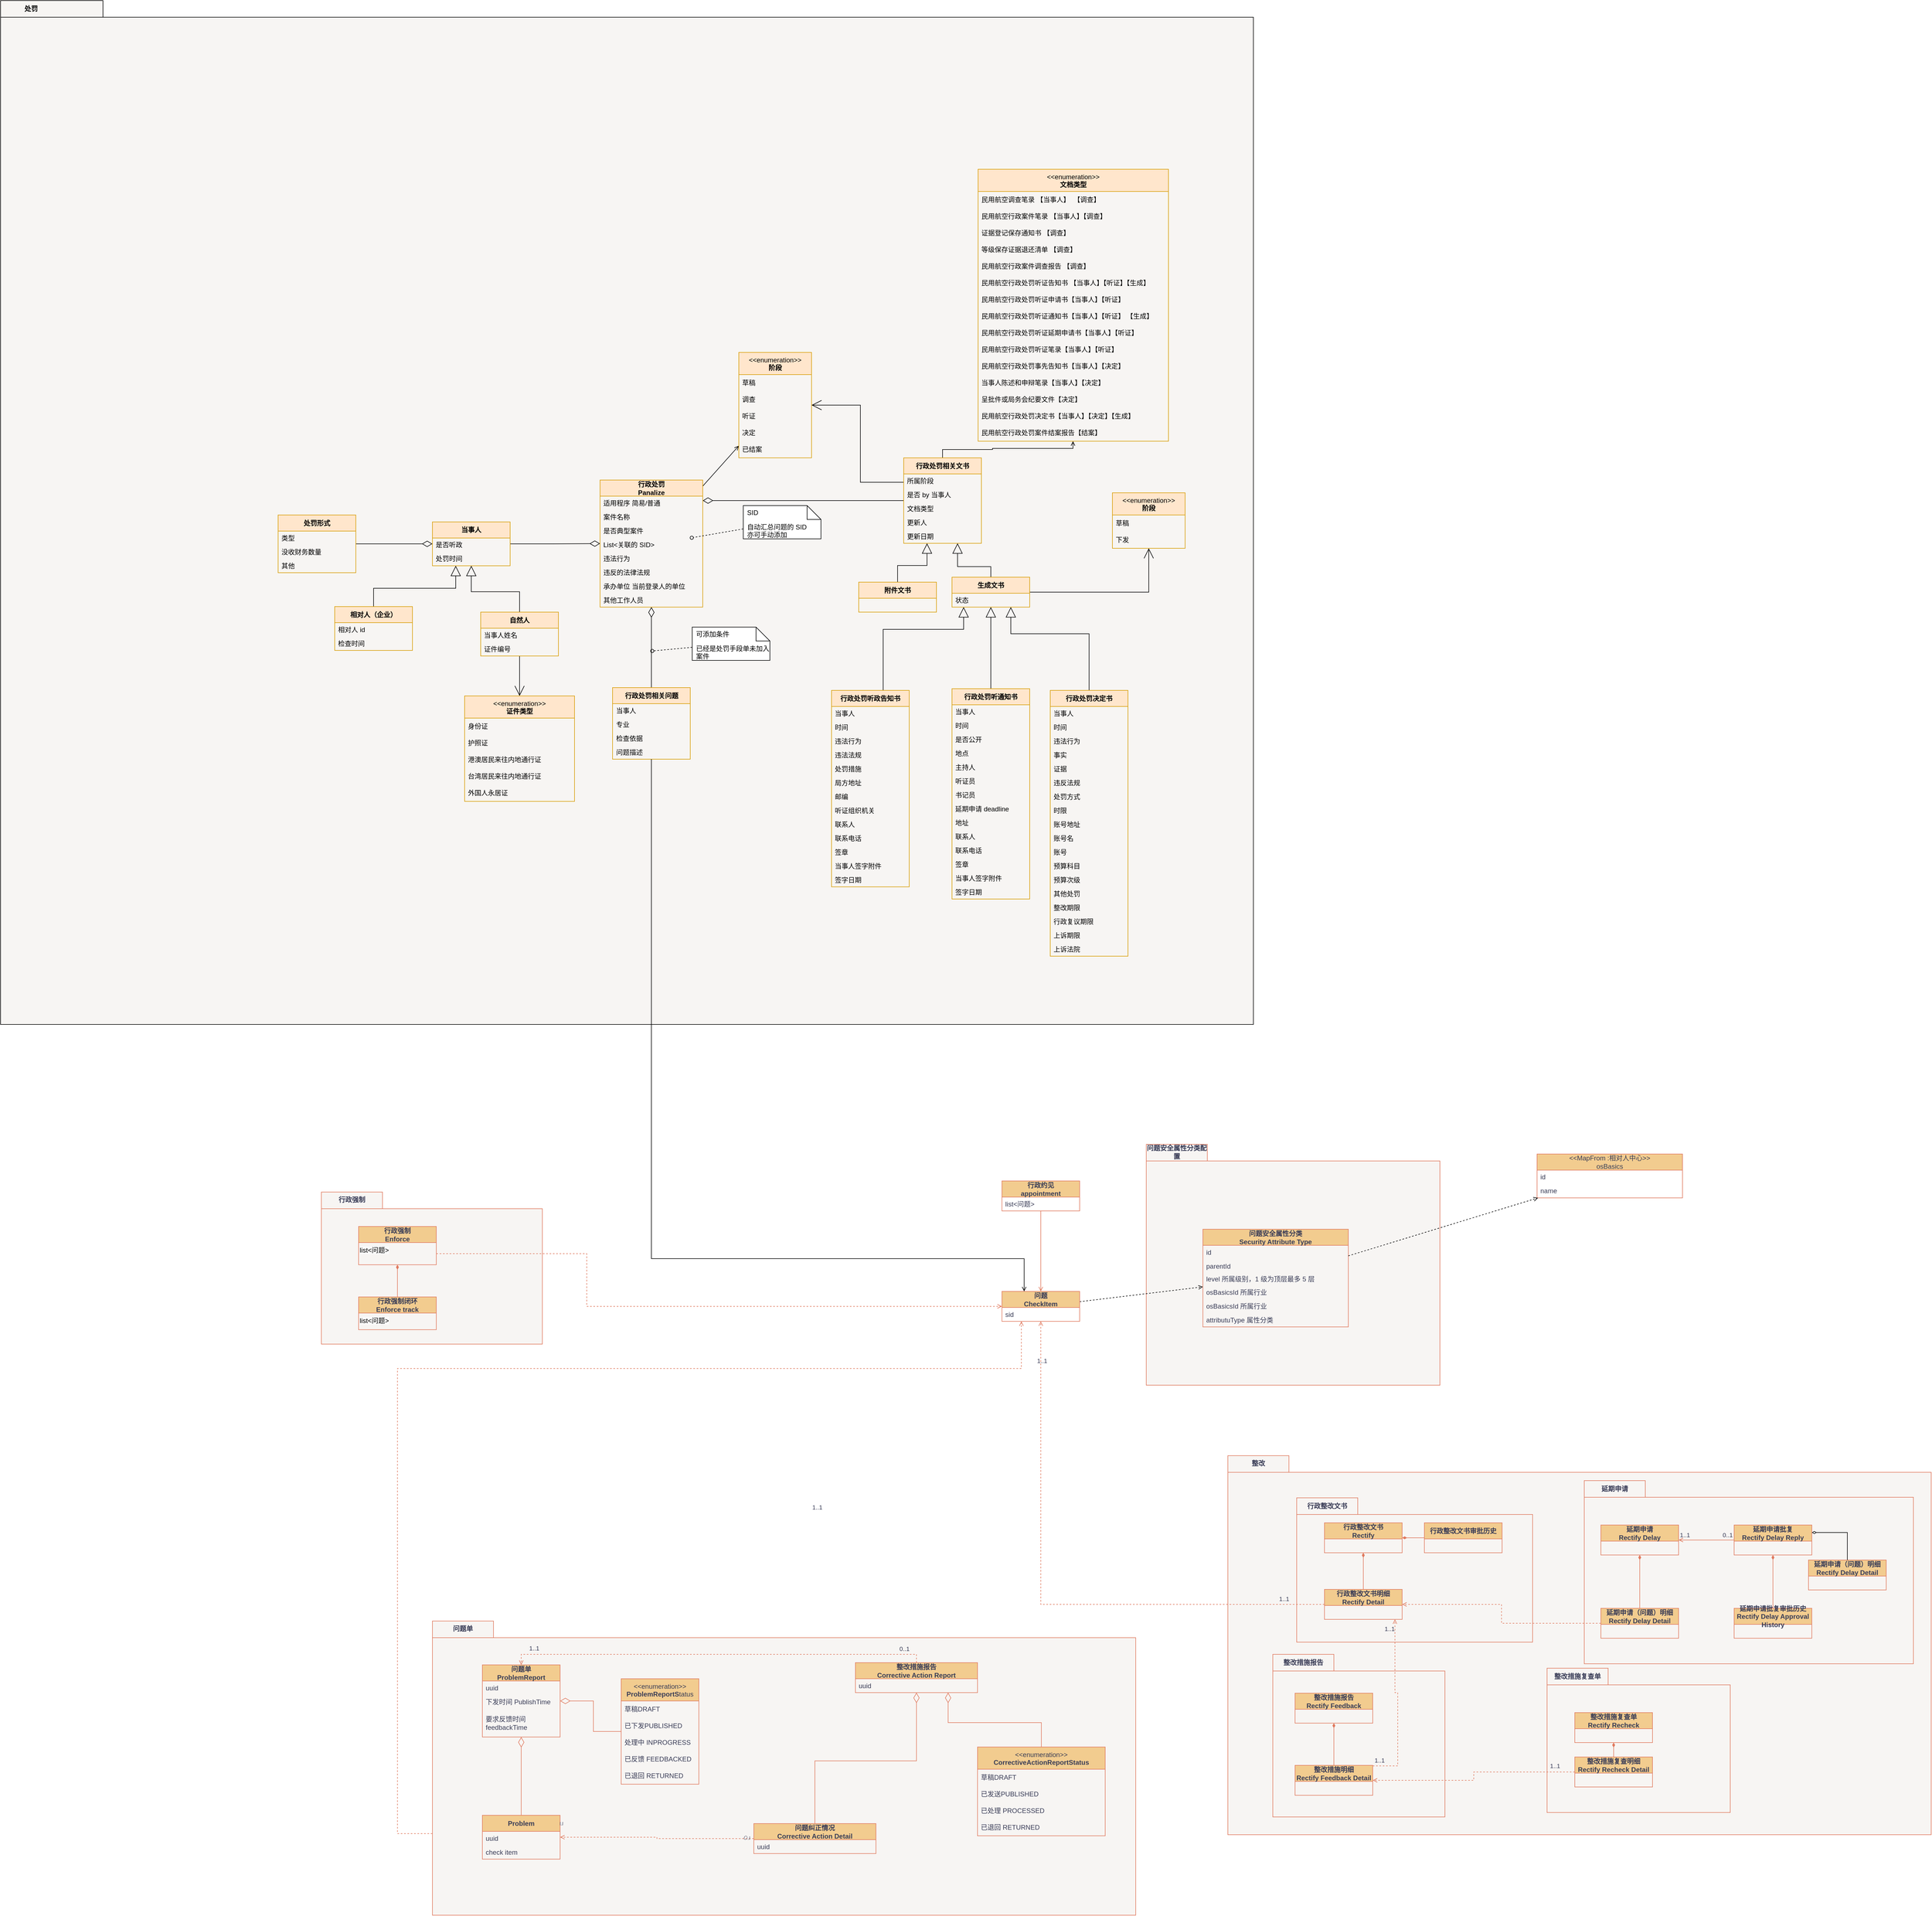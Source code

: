 <mxfile version="24.5.3" type="device" pages="2">
  <diagram name="Page-1" id="aKNRLk2qgXjJ-oTQlgiH">
    <mxGraphModel dx="8627" dy="7873" grid="0" gridSize="10" guides="1" tooltips="1" connect="1" arrows="1" fold="1" page="0" pageScale="1" pageWidth="850" pageHeight="1100" math="0" shadow="0">
      <root>
        <mxCell id="0" />
        <mxCell id="1" parent="0" />
        <mxCell id="T8YUp5Tc-A9OWKvrUfil-1" value="问题安全属性分类配置" style="shape=folder;fontStyle=1;tabWidth=110;tabHeight=30;tabPosition=left;html=1;boundedLbl=1;labelInHeader=1;container=1;collapsible=0;recursiveResize=0;whiteSpace=wrap;hachureGap=4;fontFamily=Architects Daughter;fontSource=https%3A%2F%2Ffonts.googleapis.com%2Fcss%3Ffamily%3DArchitects%2BDaughter;labelBackgroundColor=none;fillColor=#f7f5f3;strokeColor=#E07A5F;fontColor=#393C56;" parent="1" vertex="1">
          <mxGeometry x="1139" y="-57" width="529" height="434" as="geometry" />
        </mxCell>
        <mxCell id="T8YUp5Tc-A9OWKvrUfil-6" style="edgeStyle=orthogonalEdgeStyle;rounded=0;orthogonalLoop=1;jettySize=auto;html=1;endArrow=diamondThin;endFill=1;labelBackgroundColor=none;fontColor=default;strokeColor=#E07A5F;" parent="T8YUp5Tc-A9OWKvrUfil-1" edge="1">
          <mxGeometry relative="1" as="geometry">
            <mxPoint x="137.0" y="131" as="targetPoint" />
          </mxGeometry>
        </mxCell>
        <mxCell id="T8YUp5Tc-A9OWKvrUfil-7" value="问题安全属性分类&lt;div&gt;Security Attribute Type&lt;br&gt;&lt;/div&gt;" style="swimlane;fontStyle=1;align=center;verticalAlign=middle;childLayout=stackLayout;horizontal=1;startSize=29;horizontalStack=0;resizeParent=1;resizeParentMax=0;resizeLast=0;collapsible=0;marginBottom=0;html=1;whiteSpace=wrap;labelBackgroundColor=none;fillColor=#F2CC8F;strokeColor=#E07A5F;fontColor=#393C56;" parent="T8YUp5Tc-A9OWKvrUfil-1" vertex="1">
          <mxGeometry x="102" y="153" width="262" height="176" as="geometry" />
        </mxCell>
        <mxCell id="T8YUp5Tc-A9OWKvrUfil-8" value="id" style="text;html=1;strokeColor=none;fillColor=none;align=left;verticalAlign=middle;spacingLeft=4;spacingRight=4;overflow=hidden;rotatable=0;points=[[0,0.5],[1,0.5]];portConstraint=eastwest;whiteSpace=wrap;labelBackgroundColor=none;fontColor=#393C56;" parent="T8YUp5Tc-A9OWKvrUfil-7" vertex="1">
          <mxGeometry y="29" width="262" height="25" as="geometry" />
        </mxCell>
        <mxCell id="T8YUp5Tc-A9OWKvrUfil-12" value="parentId" style="text;html=1;strokeColor=none;fillColor=none;align=left;verticalAlign=middle;spacingLeft=4;spacingRight=4;overflow=hidden;rotatable=0;points=[[0,0.5],[1,0.5]];portConstraint=eastwest;whiteSpace=wrap;labelBackgroundColor=none;fontColor=#393C56;" parent="T8YUp5Tc-A9OWKvrUfil-7" vertex="1">
          <mxGeometry y="54" width="262" height="25" as="geometry" />
        </mxCell>
        <mxCell id="T8YUp5Tc-A9OWKvrUfil-13" value="level 所属级别，1 级为顶层最多 5 层" style="text;html=1;strokeColor=none;fillColor=none;align=left;verticalAlign=middle;spacingLeft=4;spacingRight=4;overflow=hidden;rotatable=0;points=[[0,0.5],[1,0.5]];portConstraint=eastwest;whiteSpace=wrap;labelBackgroundColor=none;fontColor=#393C56;" parent="T8YUp5Tc-A9OWKvrUfil-7" vertex="1">
          <mxGeometry y="79" width="262" height="22" as="geometry" />
        </mxCell>
        <mxCell id="T8YUp5Tc-A9OWKvrUfil-14" value="osBasicsId 所属行业" style="text;html=1;strokeColor=none;fillColor=none;align=left;verticalAlign=middle;spacingLeft=4;spacingRight=4;overflow=hidden;rotatable=0;points=[[0,0.5],[1,0.5]];portConstraint=eastwest;whiteSpace=wrap;labelBackgroundColor=none;fontColor=#393C56;" parent="T8YUp5Tc-A9OWKvrUfil-7" vertex="1">
          <mxGeometry y="101" width="262" height="25" as="geometry" />
        </mxCell>
        <mxCell id="T8YUp5Tc-A9OWKvrUfil-25" value="osBasicsId 所属行业" style="text;html=1;strokeColor=none;fillColor=none;align=left;verticalAlign=middle;spacingLeft=4;spacingRight=4;overflow=hidden;rotatable=0;points=[[0,0.5],[1,0.5]];portConstraint=eastwest;whiteSpace=wrap;labelBackgroundColor=none;fontColor=#393C56;" parent="T8YUp5Tc-A9OWKvrUfil-7" vertex="1">
          <mxGeometry y="126" width="262" height="25" as="geometry" />
        </mxCell>
        <mxCell id="T8YUp5Tc-A9OWKvrUfil-15" value="attributuType 属性分类" style="text;html=1;strokeColor=none;fillColor=none;align=left;verticalAlign=middle;spacingLeft=4;spacingRight=4;overflow=hidden;rotatable=0;points=[[0,0.5],[1,0.5]];portConstraint=eastwest;whiteSpace=wrap;labelBackgroundColor=none;fontColor=#393C56;" parent="T8YUp5Tc-A9OWKvrUfil-7" vertex="1">
          <mxGeometry y="151" width="262" height="25" as="geometry" />
        </mxCell>
        <mxCell id="5EymK1zPYxXH_i-VZODK-18" value="整改" style="shape=folder;fontStyle=1;tabWidth=110;tabHeight=30;tabPosition=left;html=1;boundedLbl=1;labelInHeader=1;container=1;collapsible=0;recursiveResize=0;whiteSpace=wrap;hachureGap=4;strokeColor=#E07A5F;fontFamily=Architects Daughter;fontSource=https%3A%2F%2Ffonts.googleapis.com%2Fcss%3Ffamily%3DArchitects%2BDaughter;fontColor=#393C56;fillColor=#f7f5f3;labelBackgroundColor=none;" parent="1" vertex="1">
          <mxGeometry x="1286" y="504" width="1267" height="683" as="geometry" />
        </mxCell>
        <mxCell id="5EymK1zPYxXH_i-VZODK-29" style="edgeStyle=orthogonalEdgeStyle;rounded=0;hachureGap=4;orthogonalLoop=1;jettySize=auto;html=1;strokeColor=#E07A5F;fontFamily=Helvetica;fontColor=default;fillColor=#F2CC8F;endArrow=diamondThin;endFill=0;endSize=16;labelBackgroundColor=none;" parent="5EymK1zPYxXH_i-VZODK-18" edge="1">
          <mxGeometry relative="1" as="geometry">
            <mxPoint x="230" y="144.111" as="targetPoint" />
          </mxGeometry>
        </mxCell>
        <mxCell id="p-8t-V-ckBDJTkTwqZwC-64" value="行政整改文书" style="shape=folder;fontStyle=1;tabWidth=110;tabHeight=30;tabPosition=left;html=1;boundedLbl=1;labelInHeader=1;container=1;collapsible=0;recursiveResize=0;whiteSpace=wrap;labelBackgroundColor=none;fillColor=#f7f5f3;strokeColor=#E07A5F;fontColor=#393C56;" parent="5EymK1zPYxXH_i-VZODK-18" vertex="1">
          <mxGeometry x="124" y="76" width="425" height="260" as="geometry" />
        </mxCell>
        <mxCell id="p-8t-V-ckBDJTkTwqZwC-14" value="行政整改文书&lt;div&gt;Rectify&lt;br&gt;&lt;/div&gt;" style="swimlane;fontStyle=1;align=center;verticalAlign=middle;childLayout=stackLayout;horizontal=1;startSize=29;horizontalStack=0;resizeParent=1;resizeParentMax=0;resizeLast=0;collapsible=0;marginBottom=0;html=1;whiteSpace=wrap;labelBackgroundColor=none;fillColor=#F2CC8F;strokeColor=#E07A5F;fontColor=#393C56;" parent="p-8t-V-ckBDJTkTwqZwC-64" vertex="1">
          <mxGeometry x="50" y="45" width="140" height="54" as="geometry" />
        </mxCell>
        <mxCell id="p-8t-V-ckBDJTkTwqZwC-13" value="行政整改文书明细&lt;div&gt;Rectify Detail&lt;br&gt;&lt;/div&gt;" style="swimlane;fontStyle=1;align=center;verticalAlign=middle;childLayout=stackLayout;horizontal=1;startSize=29;horizontalStack=0;resizeParent=1;resizeParentMax=0;resizeLast=0;collapsible=0;marginBottom=0;html=1;whiteSpace=wrap;labelBackgroundColor=none;fillColor=#F2CC8F;strokeColor=#E07A5F;fontColor=#393C56;" parent="p-8t-V-ckBDJTkTwqZwC-64" vertex="1">
          <mxGeometry x="50" y="165" width="140" height="54" as="geometry" />
        </mxCell>
        <mxCell id="p-8t-V-ckBDJTkTwqZwC-15" style="edgeStyle=orthogonalEdgeStyle;rounded=0;orthogonalLoop=1;jettySize=auto;html=1;endArrow=diamondThin;endFill=1;labelBackgroundColor=none;fontColor=default;strokeColor=#E07A5F;" parent="p-8t-V-ckBDJTkTwqZwC-64" source="p-8t-V-ckBDJTkTwqZwC-13" target="p-8t-V-ckBDJTkTwqZwC-14" edge="1">
          <mxGeometry relative="1" as="geometry" />
        </mxCell>
        <mxCell id="p-8t-V-ckBDJTkTwqZwC-20" value="行政整改文书审批历史" style="swimlane;fontStyle=1;align=center;verticalAlign=middle;childLayout=stackLayout;horizontal=1;startSize=29;horizontalStack=0;resizeParent=1;resizeParentMax=0;resizeLast=0;collapsible=0;marginBottom=0;html=1;whiteSpace=wrap;labelBackgroundColor=none;fillColor=#F2CC8F;strokeColor=#E07A5F;fontColor=#393C56;" parent="p-8t-V-ckBDJTkTwqZwC-64" vertex="1">
          <mxGeometry x="230" y="45" width="140" height="54" as="geometry" />
        </mxCell>
        <mxCell id="p-8t-V-ckBDJTkTwqZwC-21" style="edgeStyle=orthogonalEdgeStyle;rounded=0;orthogonalLoop=1;jettySize=auto;html=1;endArrow=diamondThin;endFill=1;labelBackgroundColor=none;fontColor=default;strokeColor=#E07A5F;" parent="p-8t-V-ckBDJTkTwqZwC-64" source="p-8t-V-ckBDJTkTwqZwC-20" target="p-8t-V-ckBDJTkTwqZwC-14" edge="1">
          <mxGeometry relative="1" as="geometry" />
        </mxCell>
        <mxCell id="p-8t-V-ckBDJTkTwqZwC-62" value="整改措施报告" style="shape=folder;fontStyle=1;tabWidth=110;tabHeight=30;tabPosition=left;html=1;boundedLbl=1;labelInHeader=1;container=1;collapsible=0;recursiveResize=0;whiteSpace=wrap;labelBackgroundColor=none;fillColor=#f7f5f3;strokeColor=#E07A5F;fontColor=#393C56;" parent="5EymK1zPYxXH_i-VZODK-18" vertex="1">
          <mxGeometry x="81" y="358" width="310" height="293" as="geometry" />
        </mxCell>
        <mxCell id="p-8t-V-ckBDJTkTwqZwC-22" value="整改措施报告&lt;div&gt;Rectify Feedback&lt;/div&gt;" style="swimlane;fontStyle=1;align=center;verticalAlign=middle;childLayout=stackLayout;horizontal=1;startSize=29;horizontalStack=0;resizeParent=1;resizeParentMax=0;resizeLast=0;collapsible=0;marginBottom=0;html=1;whiteSpace=wrap;labelBackgroundColor=none;fillColor=#F2CC8F;strokeColor=#E07A5F;fontColor=#393C56;" parent="p-8t-V-ckBDJTkTwqZwC-62" vertex="1">
          <mxGeometry x="40" y="70" width="140" height="54" as="geometry" />
        </mxCell>
        <mxCell id="p-8t-V-ckBDJTkTwqZwC-23" value="整改措施明细&lt;div&gt;Rectify&amp;nbsp;&lt;span style=&quot;background-color: initial;&quot;&gt;Feedback&lt;/span&gt;&lt;span style=&quot;background-color: initial;&quot;&gt;&amp;nbsp;Detail&lt;/span&gt;&lt;/div&gt;" style="swimlane;fontStyle=1;align=center;verticalAlign=middle;childLayout=stackLayout;horizontal=1;startSize=29;horizontalStack=0;resizeParent=1;resizeParentMax=0;resizeLast=0;collapsible=0;marginBottom=0;html=1;whiteSpace=wrap;labelBackgroundColor=none;fillColor=#F2CC8F;strokeColor=#E07A5F;fontColor=#393C56;" parent="p-8t-V-ckBDJTkTwqZwC-62" vertex="1">
          <mxGeometry x="40" y="200" width="140" height="54" as="geometry" />
        </mxCell>
        <mxCell id="p-8t-V-ckBDJTkTwqZwC-24" style="edgeStyle=orthogonalEdgeStyle;rounded=0;orthogonalLoop=1;jettySize=auto;html=1;endArrow=diamondThin;endFill=1;labelBackgroundColor=none;fontColor=default;strokeColor=#E07A5F;" parent="p-8t-V-ckBDJTkTwqZwC-62" source="p-8t-V-ckBDJTkTwqZwC-23" target="p-8t-V-ckBDJTkTwqZwC-22" edge="1">
          <mxGeometry relative="1" as="geometry" />
        </mxCell>
        <mxCell id="p-8t-V-ckBDJTkTwqZwC-25" style="edgeStyle=orthogonalEdgeStyle;rounded=0;orthogonalLoop=1;jettySize=auto;html=1;endArrow=open;endFill=0;dashed=1;labelBackgroundColor=none;fontColor=default;strokeColor=#E07A5F;" parent="5EymK1zPYxXH_i-VZODK-18" source="p-8t-V-ckBDJTkTwqZwC-23" target="p-8t-V-ckBDJTkTwqZwC-13" edge="1">
          <mxGeometry relative="1" as="geometry">
            <Array as="points">
              <mxPoint x="306" y="559" />
              <mxPoint x="306" y="427" />
              <mxPoint x="301" y="427" />
            </Array>
          </mxGeometry>
        </mxCell>
        <mxCell id="p-8t-V-ckBDJTkTwqZwC-34" value="1..1" style="edgeLabel;html=1;align=center;verticalAlign=middle;resizable=0;points=[];labelBackgroundColor=none;fontColor=#393C56;" parent="p-8t-V-ckBDJTkTwqZwC-25" vertex="1" connectable="0">
          <mxGeometry x="-0.922" y="-1" relative="1" as="geometry">
            <mxPoint y="-11" as="offset" />
          </mxGeometry>
        </mxCell>
        <mxCell id="p-8t-V-ckBDJTkTwqZwC-35" value="1..1" style="edgeLabel;html=1;align=center;verticalAlign=middle;resizable=0;points=[];labelBackgroundColor=none;fontColor=#393C56;" parent="p-8t-V-ckBDJTkTwqZwC-25" vertex="1" connectable="0">
          <mxGeometry x="0.893" y="-1" relative="1" as="geometry">
            <mxPoint x="-11" as="offset" />
          </mxGeometry>
        </mxCell>
        <mxCell id="p-8t-V-ckBDJTkTwqZwC-72" value="整改措施复查单" style="shape=folder;fontStyle=1;tabWidth=110;tabHeight=30;tabPosition=left;html=1;boundedLbl=1;labelInHeader=1;container=1;collapsible=0;recursiveResize=0;whiteSpace=wrap;labelBackgroundColor=none;fillColor=#f7f5f3;strokeColor=#E07A5F;fontColor=#393C56;" parent="5EymK1zPYxXH_i-VZODK-18" vertex="1">
          <mxGeometry x="575" y="383" width="330" height="260" as="geometry" />
        </mxCell>
        <mxCell id="p-8t-V-ckBDJTkTwqZwC-28" value="整改措施复查单&lt;div&gt;Rectify Recheck&lt;/div&gt;" style="swimlane;fontStyle=1;align=center;verticalAlign=middle;childLayout=stackLayout;horizontal=1;startSize=29;horizontalStack=0;resizeParent=1;resizeParentMax=0;resizeLast=0;collapsible=0;marginBottom=0;html=1;whiteSpace=wrap;labelBackgroundColor=none;fillColor=#F2CC8F;strokeColor=#E07A5F;fontColor=#393C56;" parent="p-8t-V-ckBDJTkTwqZwC-72" vertex="1">
          <mxGeometry x="50" y="80" width="140" height="54" as="geometry" />
        </mxCell>
        <mxCell id="p-8t-V-ckBDJTkTwqZwC-29" value="整改措施复查明细&lt;div&gt;Rectify Recheck Detail&lt;/div&gt;" style="swimlane;fontStyle=1;align=center;verticalAlign=middle;childLayout=stackLayout;horizontal=1;startSize=29;horizontalStack=0;resizeParent=1;resizeParentMax=0;resizeLast=0;collapsible=0;marginBottom=0;html=1;whiteSpace=wrap;labelBackgroundColor=none;fillColor=#F2CC8F;strokeColor=#E07A5F;fontColor=#393C56;" parent="p-8t-V-ckBDJTkTwqZwC-72" vertex="1">
          <mxGeometry x="50" y="160" width="140" height="54" as="geometry" />
        </mxCell>
        <mxCell id="p-8t-V-ckBDJTkTwqZwC-30" style="edgeStyle=orthogonalEdgeStyle;rounded=0;orthogonalLoop=1;jettySize=auto;html=1;endArrow=diamondThin;endFill=1;labelBackgroundColor=none;fontColor=default;strokeColor=#E07A5F;" parent="p-8t-V-ckBDJTkTwqZwC-72" source="p-8t-V-ckBDJTkTwqZwC-29" target="p-8t-V-ckBDJTkTwqZwC-28" edge="1">
          <mxGeometry relative="1" as="geometry" />
        </mxCell>
        <mxCell id="p-8t-V-ckBDJTkTwqZwC-33" style="edgeStyle=orthogonalEdgeStyle;rounded=0;orthogonalLoop=1;jettySize=auto;html=1;dashed=1;labelBackgroundColor=none;fontColor=default;strokeColor=#E07A5F;endArrow=open;endFill=0;" parent="5EymK1zPYxXH_i-VZODK-18" source="p-8t-V-ckBDJTkTwqZwC-29" target="p-8t-V-ckBDJTkTwqZwC-23" edge="1">
          <mxGeometry relative="1" as="geometry">
            <Array as="points" />
            <mxPoint x="474" y="530" as="sourcePoint" />
            <mxPoint x="193" y="546" as="targetPoint" />
          </mxGeometry>
        </mxCell>
        <mxCell id="p-8t-V-ckBDJTkTwqZwC-36" value="1..1" style="edgeLabel;html=1;align=center;verticalAlign=middle;resizable=0;points=[];labelBackgroundColor=none;fontColor=#393C56;" parent="p-8t-V-ckBDJTkTwqZwC-33" vertex="1" connectable="0">
          <mxGeometry x="-0.809" y="-1" relative="1" as="geometry">
            <mxPoint y="-10" as="offset" />
          </mxGeometry>
        </mxCell>
        <mxCell id="p-8t-V-ckBDJTkTwqZwC-74" value="延期申请" style="shape=folder;fontStyle=1;tabWidth=110;tabHeight=30;tabPosition=left;html=1;boundedLbl=1;labelInHeader=1;container=1;collapsible=0;recursiveResize=0;whiteSpace=wrap;labelBackgroundColor=none;fillColor=#f7f5f3;strokeColor=#E07A5F;fontColor=#393C56;" parent="5EymK1zPYxXH_i-VZODK-18" vertex="1">
          <mxGeometry x="642" y="45" width="593" height="330" as="geometry" />
        </mxCell>
        <mxCell id="p-8t-V-ckBDJTkTwqZwC-77" style="edgeStyle=orthogonalEdgeStyle;rounded=0;orthogonalLoop=1;jettySize=auto;html=1;endArrow=diamondThin;endFill=1;labelBackgroundColor=none;fontColor=default;strokeColor=#E07A5F;" parent="p-8t-V-ckBDJTkTwqZwC-74" edge="1">
          <mxGeometry relative="1" as="geometry">
            <mxPoint x="120" y="134" as="targetPoint" />
          </mxGeometry>
        </mxCell>
        <mxCell id="p-8t-V-ckBDJTkTwqZwC-50" value="延期申请&lt;div&gt;Rectify Delay&lt;/div&gt;" style="swimlane;fontStyle=1;align=center;verticalAlign=middle;childLayout=stackLayout;horizontal=1;startSize=29;horizontalStack=0;resizeParent=1;resizeParentMax=0;resizeLast=0;collapsible=0;marginBottom=0;html=1;whiteSpace=wrap;labelBackgroundColor=none;fillColor=#F2CC8F;strokeColor=#E07A5F;fontColor=#393C56;" parent="p-8t-V-ckBDJTkTwqZwC-74" vertex="1">
          <mxGeometry x="30" y="80" width="140" height="54" as="geometry" />
        </mxCell>
        <mxCell id="p-8t-V-ckBDJTkTwqZwC-54" value="延期申请批复&lt;div&gt;Rectify Delay Reply&lt;/div&gt;" style="swimlane;fontStyle=1;align=center;verticalAlign=middle;childLayout=stackLayout;horizontal=1;startSize=29;horizontalStack=0;resizeParent=1;resizeParentMax=0;resizeLast=0;collapsible=0;marginBottom=0;html=1;whiteSpace=wrap;labelBackgroundColor=none;fillColor=#F2CC8F;strokeColor=#E07A5F;fontColor=#393C56;" parent="p-8t-V-ckBDJTkTwqZwC-74" vertex="1">
          <mxGeometry x="270" y="80" width="140" height="54" as="geometry" />
        </mxCell>
        <mxCell id="p-8t-V-ckBDJTkTwqZwC-55" style="edgeStyle=orthogonalEdgeStyle;rounded=0;orthogonalLoop=1;jettySize=auto;html=1;endArrow=open;endFill=0;labelBackgroundColor=none;fontColor=default;strokeColor=#E07A5F;" parent="p-8t-V-ckBDJTkTwqZwC-74" source="p-8t-V-ckBDJTkTwqZwC-54" target="p-8t-V-ckBDJTkTwqZwC-50" edge="1">
          <mxGeometry relative="1" as="geometry" />
        </mxCell>
        <mxCell id="p-8t-V-ckBDJTkTwqZwC-56" value="1..1" style="edgeLabel;html=1;align=center;verticalAlign=middle;resizable=0;points=[];labelBackgroundColor=none;fontColor=#393C56;" parent="p-8t-V-ckBDJTkTwqZwC-55" vertex="1" connectable="0">
          <mxGeometry x="0.775" y="-2" relative="1" as="geometry">
            <mxPoint y="-7" as="offset" />
          </mxGeometry>
        </mxCell>
        <mxCell id="p-8t-V-ckBDJTkTwqZwC-57" value="0..1" style="edgeLabel;html=1;align=center;verticalAlign=middle;resizable=0;points=[];labelBackgroundColor=none;fontColor=#393C56;" parent="p-8t-V-ckBDJTkTwqZwC-55" vertex="1" connectable="0">
          <mxGeometry x="-0.762" y="-1" relative="1" as="geometry">
            <mxPoint y="-8" as="offset" />
          </mxGeometry>
        </mxCell>
        <mxCell id="p-8t-V-ckBDJTkTwqZwC-58" value="延期申请批复审批历史&lt;div&gt;Rectify Delay Approval History&lt;br&gt;&lt;/div&gt;" style="swimlane;fontStyle=1;align=center;verticalAlign=middle;childLayout=stackLayout;horizontal=1;startSize=29;horizontalStack=0;resizeParent=1;resizeParentMax=0;resizeLast=0;collapsible=0;marginBottom=0;html=1;whiteSpace=wrap;labelBackgroundColor=none;fillColor=#F2CC8F;strokeColor=#E07A5F;fontColor=#393C56;" parent="p-8t-V-ckBDJTkTwqZwC-74" vertex="1">
          <mxGeometry x="270" y="230" width="140" height="54" as="geometry" />
        </mxCell>
        <mxCell id="p-8t-V-ckBDJTkTwqZwC-61" style="edgeStyle=orthogonalEdgeStyle;rounded=0;orthogonalLoop=1;jettySize=auto;html=1;endArrow=diamondThin;endFill=1;labelBackgroundColor=none;fontColor=default;strokeColor=#E07A5F;" parent="p-8t-V-ckBDJTkTwqZwC-74" source="p-8t-V-ckBDJTkTwqZwC-58" target="p-8t-V-ckBDJTkTwqZwC-54" edge="1">
          <mxGeometry relative="1" as="geometry" />
        </mxCell>
        <mxCell id="p-8t-V-ckBDJTkTwqZwC-51" value="延期申请（问题）明细&lt;div&gt;Rectify Delay Detail&lt;/div&gt;" style="swimlane;fontStyle=1;align=center;verticalAlign=middle;childLayout=stackLayout;horizontal=1;startSize=29;horizontalStack=0;resizeParent=1;resizeParentMax=0;resizeLast=0;collapsible=0;marginBottom=0;html=1;whiteSpace=wrap;labelBackgroundColor=none;fillColor=#F2CC8F;strokeColor=#E07A5F;fontColor=#393C56;" parent="p-8t-V-ckBDJTkTwqZwC-74" vertex="1">
          <mxGeometry x="30" y="230" width="140" height="54" as="geometry" />
        </mxCell>
        <mxCell id="p-8t-V-ckBDJTkTwqZwC-53" style="edgeStyle=orthogonalEdgeStyle;rounded=0;orthogonalLoop=1;jettySize=auto;html=1;endArrow=diamondThin;endFill=1;labelBackgroundColor=none;fontColor=default;strokeColor=#E07A5F;" parent="p-8t-V-ckBDJTkTwqZwC-74" source="p-8t-V-ckBDJTkTwqZwC-51" target="p-8t-V-ckBDJTkTwqZwC-50" edge="1">
          <mxGeometry relative="1" as="geometry" />
        </mxCell>
        <mxCell id="5EymK1zPYxXH_i-VZODK-1" value="延期申请（问题）明细&lt;div&gt;Rectify Delay Detail&lt;/div&gt;" style="swimlane;fontStyle=1;align=center;verticalAlign=middle;childLayout=stackLayout;horizontal=1;startSize=29;horizontalStack=0;resizeParent=1;resizeParentMax=0;resizeLast=0;collapsible=0;marginBottom=0;html=1;whiteSpace=wrap;labelBackgroundColor=none;fillColor=#F2CC8F;strokeColor=#E07A5F;fontColor=#393C56;" parent="p-8t-V-ckBDJTkTwqZwC-74" vertex="1">
          <mxGeometry x="404" y="143" width="140" height="54" as="geometry" />
        </mxCell>
        <mxCell id="5EymK1zPYxXH_i-VZODK-2" style="edgeStyle=orthogonalEdgeStyle;rounded=0;hachureGap=4;orthogonalLoop=1;jettySize=auto;html=1;entryX=1;entryY=0.25;entryDx=0;entryDy=0;fontFamily=Architects Daughter;fontSource=https%3A%2F%2Ffonts.googleapis.com%2Fcss%3Ffamily%3DArchitects%2BDaughter;endArrow=diamondThin;endFill=0;" parent="p-8t-V-ckBDJTkTwqZwC-74" source="5EymK1zPYxXH_i-VZODK-1" target="p-8t-V-ckBDJTkTwqZwC-54" edge="1">
          <mxGeometry relative="1" as="geometry" />
        </mxCell>
        <mxCell id="p-8t-V-ckBDJTkTwqZwC-52" style="edgeStyle=orthogonalEdgeStyle;rounded=0;orthogonalLoop=1;jettySize=auto;html=1;dashed=1;endArrow=open;endFill=0;labelBackgroundColor=none;fontColor=default;strokeColor=#E07A5F;" parent="5EymK1zPYxXH_i-VZODK-18" source="p-8t-V-ckBDJTkTwqZwC-51" target="p-8t-V-ckBDJTkTwqZwC-13" edge="1">
          <mxGeometry relative="1" as="geometry" />
        </mxCell>
        <mxCell id="swxgBuO5e5svzwqJme-A-1" value="行政强制" style="shape=folder;fontStyle=1;tabWidth=110;tabHeight=30;tabPosition=left;html=1;boundedLbl=1;labelInHeader=1;container=1;collapsible=0;recursiveResize=0;whiteSpace=wrap;hachureGap=4;fontFamily=Architects Daughter;fontSource=https%3A%2F%2Ffonts.googleapis.com%2Fcss%3Ffamily%3DArchitects%2BDaughter;labelBackgroundColor=none;fillColor=#f7f5f3;strokeColor=#E07A5F;fontColor=#393C56;" parent="1" vertex="1">
          <mxGeometry x="-347" y="29" width="398" height="274" as="geometry" />
        </mxCell>
        <mxCell id="p-8t-V-ckBDJTkTwqZwC-5" value="行政强制&lt;div&gt;Enforce&lt;/div&gt;" style="swimlane;fontStyle=1;align=center;verticalAlign=middle;childLayout=stackLayout;horizontal=1;startSize=29;horizontalStack=0;resizeParent=1;resizeParentMax=0;resizeLast=0;collapsible=0;marginBottom=0;html=1;whiteSpace=wrap;labelBackgroundColor=none;fillColor=#F2CC8F;strokeColor=#E07A5F;fontColor=#393C56;" parent="swxgBuO5e5svzwqJme-A-1" vertex="1">
          <mxGeometry x="67" y="62" width="140" height="69" as="geometry" />
        </mxCell>
        <mxCell id="p-8t-V-ckBDJTkTwqZwC-48" value="&lt;span style=&quot;color: rgb(0, 0, 0); font-family: Helvetica; font-size: 12px; font-style: normal; font-variant-ligatures: normal; font-variant-caps: normal; font-weight: 400; letter-spacing: normal; orphans: 2; text-align: left; text-indent: 0px; text-transform: none; widows: 2; word-spacing: 0px; -webkit-text-stroke-width: 0px; white-space: normal; background-color: rgb(251, 251, 251); text-decoration-thickness: initial; text-decoration-style: initial; text-decoration-color: initial; display: inline !important; float: none;&quot;&gt;list&amp;lt;问题&amp;gt;&lt;/span&gt;" style="text;whiteSpace=wrap;html=1;labelBackgroundColor=none;fontColor=#393C56;" parent="p-8t-V-ckBDJTkTwqZwC-5" vertex="1">
          <mxGeometry y="29" width="140" height="40" as="geometry" />
        </mxCell>
        <mxCell id="p-8t-V-ckBDJTkTwqZwC-8" value="行政强制闭环&lt;div&gt;Enforce track&lt;/div&gt;" style="swimlane;fontStyle=1;align=center;verticalAlign=middle;childLayout=stackLayout;horizontal=1;startSize=29;horizontalStack=0;resizeParent=1;resizeParentMax=0;resizeLast=0;collapsible=0;marginBottom=0;html=1;whiteSpace=wrap;labelBackgroundColor=none;fillColor=#F2CC8F;strokeColor=#E07A5F;fontColor=#393C56;" parent="swxgBuO5e5svzwqJme-A-1" vertex="1">
          <mxGeometry x="67" y="189" width="140" height="59" as="geometry" />
        </mxCell>
        <mxCell id="p-8t-V-ckBDJTkTwqZwC-49" value="&lt;span style=&quot;color: rgb(0, 0, 0); font-family: Helvetica; font-size: 12px; font-style: normal; font-variant-ligatures: normal; font-variant-caps: normal; font-weight: 400; letter-spacing: normal; orphans: 2; text-align: left; text-indent: 0px; text-transform: none; widows: 2; word-spacing: 0px; -webkit-text-stroke-width: 0px; white-space: normal; background-color: rgb(251, 251, 251); text-decoration-thickness: initial; text-decoration-style: initial; text-decoration-color: initial; display: inline !important; float: none;&quot;&gt;list&amp;lt;问题&amp;gt;&lt;/span&gt;" style="text;whiteSpace=wrap;html=1;labelBackgroundColor=none;fontColor=#393C56;" parent="p-8t-V-ckBDJTkTwqZwC-8" vertex="1">
          <mxGeometry y="29" width="140" height="30" as="geometry" />
        </mxCell>
        <mxCell id="p-8t-V-ckBDJTkTwqZwC-43" style="edgeStyle=orthogonalEdgeStyle;rounded=0;orthogonalLoop=1;jettySize=auto;html=1;endArrow=diamondThin;endFill=1;labelBackgroundColor=none;fontColor=default;strokeColor=#E07A5F;" parent="swxgBuO5e5svzwqJme-A-1" source="p-8t-V-ckBDJTkTwqZwC-8" target="p-8t-V-ckBDJTkTwqZwC-5" edge="1">
          <mxGeometry relative="1" as="geometry" />
        </mxCell>
        <mxCell id="T8YUp5Tc-A9OWKvrUfil-24" style="rounded=0;orthogonalLoop=1;jettySize=auto;html=1;dashed=1;endArrow=open;endFill=0;" parent="1" source="p-8t-V-ckBDJTkTwqZwC-1" target="T8YUp5Tc-A9OWKvrUfil-7" edge="1">
          <mxGeometry relative="1" as="geometry" />
        </mxCell>
        <mxCell id="p-8t-V-ckBDJTkTwqZwC-1" value="问题&lt;div&gt;CheckItem&lt;/div&gt;" style="swimlane;fontStyle=1;align=center;verticalAlign=middle;childLayout=stackLayout;horizontal=1;startSize=29;horizontalStack=0;resizeParent=1;resizeParentMax=0;resizeLast=0;collapsible=0;marginBottom=0;html=1;whiteSpace=wrap;labelBackgroundColor=none;fillColor=#F2CC8F;strokeColor=#E07A5F;fontColor=#393C56;" parent="1" vertex="1">
          <mxGeometry x="879" y="208" width="140" height="54" as="geometry" />
        </mxCell>
        <mxCell id="p-8t-V-ckBDJTkTwqZwC-3" value="sid" style="text;html=1;strokeColor=none;fillColor=none;align=left;verticalAlign=middle;spacingLeft=4;spacingRight=4;overflow=hidden;rotatable=0;points=[[0,0.5],[1,0.5]];portConstraint=eastwest;whiteSpace=wrap;labelBackgroundColor=none;fontColor=#393C56;" parent="p-8t-V-ckBDJTkTwqZwC-1" vertex="1">
          <mxGeometry y="29" width="140" height="25" as="geometry" />
        </mxCell>
        <mxCell id="p-8t-V-ckBDJTkTwqZwC-42" style="edgeStyle=orthogonalEdgeStyle;rounded=0;orthogonalLoop=1;jettySize=auto;html=1;endArrow=open;endFill=0;labelBackgroundColor=none;fontColor=default;strokeColor=#E07A5F;dashed=1;" parent="1" source="p-8t-V-ckBDJTkTwqZwC-5" target="p-8t-V-ckBDJTkTwqZwC-1" edge="1">
          <mxGeometry relative="1" as="geometry">
            <Array as="points">
              <mxPoint x="131" y="140" />
            </Array>
          </mxGeometry>
        </mxCell>
        <mxCell id="p-8t-V-ckBDJTkTwqZwC-41" style="edgeStyle=orthogonalEdgeStyle;rounded=0;orthogonalLoop=1;jettySize=auto;html=1;endArrow=open;endFill=0;labelBackgroundColor=none;fontColor=default;strokeColor=#E07A5F;" parent="1" source="p-8t-V-ckBDJTkTwqZwC-10" target="p-8t-V-ckBDJTkTwqZwC-1" edge="1">
          <mxGeometry relative="1" as="geometry" />
        </mxCell>
        <mxCell id="p-8t-V-ckBDJTkTwqZwC-10" value="行政约见&lt;div&gt;appointment&lt;/div&gt;" style="swimlane;fontStyle=1;align=center;verticalAlign=middle;childLayout=stackLayout;horizontal=1;startSize=29;horizontalStack=0;resizeParent=1;resizeParentMax=0;resizeLast=0;collapsible=0;marginBottom=0;html=1;whiteSpace=wrap;labelBackgroundColor=none;fillColor=#F2CC8F;strokeColor=#E07A5F;fontColor=#393C56;" parent="1" vertex="1">
          <mxGeometry x="879" y="9" width="140" height="54" as="geometry" />
        </mxCell>
        <mxCell id="p-8t-V-ckBDJTkTwqZwC-47" value="list&amp;lt;问题&amp;gt;" style="text;html=1;strokeColor=none;fillColor=none;align=left;verticalAlign=middle;spacingLeft=4;spacingRight=4;overflow=hidden;rotatable=0;points=[[0,0.5],[1,0.5]];portConstraint=eastwest;whiteSpace=wrap;labelBackgroundColor=none;fontColor=#393C56;" parent="p-8t-V-ckBDJTkTwqZwC-10" vertex="1">
          <mxGeometry y="29" width="140" height="25" as="geometry" />
        </mxCell>
        <mxCell id="p-8t-V-ckBDJTkTwqZwC-17" style="edgeStyle=orthogonalEdgeStyle;rounded=0;orthogonalLoop=1;jettySize=auto;html=1;endArrow=open;endFill=0;dashed=1;labelBackgroundColor=none;fontColor=default;strokeColor=#E07A5F;" parent="1" source="p-8t-V-ckBDJTkTwqZwC-13" target="p-8t-V-ckBDJTkTwqZwC-1" edge="1">
          <mxGeometry relative="1" as="geometry" />
        </mxCell>
        <mxCell id="p-8t-V-ckBDJTkTwqZwC-18" value="1..1" style="edgeLabel;html=1;align=center;verticalAlign=middle;resizable=0;points=[];labelBackgroundColor=none;fontColor=#393C56;" parent="p-8t-V-ckBDJTkTwqZwC-17" vertex="1" connectable="0">
          <mxGeometry x="0.848" y="-2" relative="1" as="geometry">
            <mxPoint y="-7" as="offset" />
          </mxGeometry>
        </mxCell>
        <mxCell id="p-8t-V-ckBDJTkTwqZwC-19" value="1..1" style="edgeLabel;html=1;align=center;verticalAlign=middle;resizable=0;points=[];labelBackgroundColor=none;fontColor=#393C56;" parent="p-8t-V-ckBDJTkTwqZwC-17" vertex="1" connectable="0">
          <mxGeometry x="-0.856" y="-1" relative="1" as="geometry">
            <mxPoint y="-9" as="offset" />
          </mxGeometry>
        </mxCell>
        <mxCell id="p-8t-V-ckBDJTkTwqZwC-27" value="1..1" style="edgeLabel;html=1;align=center;verticalAlign=middle;resizable=0;points=[];labelBackgroundColor=none;fontColor=#393C56;" parent="1" vertex="1" connectable="0">
          <mxGeometry x="439" y="370" as="geometry">
            <mxPoint x="107" y="227" as="offset" />
          </mxGeometry>
        </mxCell>
        <mxCell id="F0B0H_bnHLER8nsTN__r-37" style="edgeStyle=orthogonalEdgeStyle;rounded=0;hachureGap=4;orthogonalLoop=1;jettySize=auto;html=1;strokeColor=#E07A5F;fontFamily=Architects Daughter;fontSource=https%3A%2F%2Ffonts.googleapis.com%2Fcss%3Ffamily%3DArchitects%2BDaughter;fontColor=#393C56;fillColor=#F2CC8F;endArrow=open;endFill=0;dashed=1;" parent="1" source="F0B0H_bnHLER8nsTN__r-27" target="p-8t-V-ckBDJTkTwqZwC-1" edge="1">
          <mxGeometry relative="1" as="geometry">
            <Array as="points">
              <mxPoint x="-210" y="1185" />
              <mxPoint x="-210" y="347" />
              <mxPoint x="914" y="347" />
            </Array>
          </mxGeometry>
        </mxCell>
        <mxCell id="F0B0H_bnHLER8nsTN__r-15" value="问题单" style="shape=folder;fontStyle=1;tabWidth=110;tabHeight=30;tabPosition=left;html=1;boundedLbl=1;labelInHeader=1;container=1;collapsible=0;recursiveResize=0;whiteSpace=wrap;hachureGap=4;strokeColor=#E07A5F;fontFamily=Architects Daughter;fontSource=https%3A%2F%2Ffonts.googleapis.com%2Fcss%3Ffamily%3DArchitects%2BDaughter;fontColor=#393C56;fillColor=#f7f5f3;labelBackgroundColor=none;" parent="1" vertex="1">
          <mxGeometry x="-147" y="802" width="1267" height="530" as="geometry" />
        </mxCell>
        <mxCell id="F0B0H_bnHLER8nsTN__r-16" value="&lt;div&gt;&lt;font&gt;问题单&lt;/font&gt;&lt;/div&gt;ProblemReport" style="swimlane;fontStyle=1;align=center;verticalAlign=middle;childLayout=stackLayout;horizontal=1;startSize=29;horizontalStack=0;resizeParent=1;resizeParentMax=0;resizeLast=0;collapsible=0;marginBottom=0;html=1;whiteSpace=wrap;hachureGap=4;strokeColor=#E07A5F;fontFamily=Helvetica;fontColor=#393C56;fillColor=#F2CC8F;labelBackgroundColor=none;" parent="F0B0H_bnHLER8nsTN__r-15" vertex="1">
          <mxGeometry x="90" y="79" width="140" height="130" as="geometry" />
        </mxCell>
        <mxCell id="F0B0H_bnHLER8nsTN__r-17" value="uuid" style="text;html=1;strokeColor=none;fillColor=none;align=left;verticalAlign=middle;spacingLeft=4;spacingRight=4;overflow=hidden;rotatable=0;points=[[0,0.5],[1,0.5]];portConstraint=eastwest;whiteSpace=wrap;fontFamily=Helvetica;fontColor=#393C56;labelBackgroundColor=none;" parent="F0B0H_bnHLER8nsTN__r-16" vertex="1">
          <mxGeometry y="29" width="140" height="25" as="geometry" />
        </mxCell>
        <mxCell id="F0B0H_bnHLER8nsTN__r-18" value="&lt;font&gt;下发时间 PublishTime&lt;/font&gt;" style="text;html=1;strokeColor=none;fillColor=none;align=left;verticalAlign=middle;spacingLeft=4;spacingRight=4;overflow=hidden;rotatable=0;points=[[0,0.5],[1,0.5]];portConstraint=eastwest;whiteSpace=wrap;fontFamily=Helvetica;fontColor=#393C56;labelBackgroundColor=none;" parent="F0B0H_bnHLER8nsTN__r-16" vertex="1">
          <mxGeometry y="54" width="140" height="25" as="geometry" />
        </mxCell>
        <mxCell id="F0B0H_bnHLER8nsTN__r-19" value="&lt;font&gt;要求反馈时间 feedbackTime&lt;/font&gt;" style="text;html=1;strokeColor=none;fillColor=none;align=left;verticalAlign=middle;spacingLeft=4;spacingRight=4;overflow=hidden;rotatable=0;points=[[0,0.5],[1,0.5]];portConstraint=eastwest;whiteSpace=wrap;fontFamily=Helvetica;fontColor=#393C56;labelBackgroundColor=none;" parent="F0B0H_bnHLER8nsTN__r-16" vertex="1">
          <mxGeometry y="79" width="140" height="51" as="geometry" />
        </mxCell>
        <mxCell id="F0B0H_bnHLER8nsTN__r-20" value="&amp;lt;&amp;lt;enumeration&amp;gt;&amp;gt;&lt;div&gt;&lt;div style=&quot;text-align: center;&quot;&gt;&lt;span style=&quot;text-align: left; background-color: initial;&quot;&gt;&lt;b&gt;ProblemReportS&lt;/b&gt;tatus&lt;/span&gt;&lt;/div&gt;&lt;/div&gt;" style="swimlane;fontStyle=0;align=center;verticalAlign=top;childLayout=stackLayout;horizontal=1;startSize=40;horizontalStack=0;resizeParent=1;resizeParentMax=0;resizeLast=0;collapsible=0;marginBottom=0;html=1;whiteSpace=wrap;hachureGap=4;strokeColor=#E07A5F;fontFamily=Helvetica;fontColor=#393C56;fillColor=#F2CC8F;labelBackgroundColor=none;" parent="F0B0H_bnHLER8nsTN__r-15" vertex="1">
          <mxGeometry x="340" y="104" width="140" height="190" as="geometry" />
        </mxCell>
        <mxCell id="F0B0H_bnHLER8nsTN__r-21" value="草稿DRAFT" style="text;html=1;strokeColor=none;fillColor=none;align=left;verticalAlign=middle;spacingLeft=4;spacingRight=4;overflow=hidden;rotatable=0;points=[[0,0.5],[1,0.5]];portConstraint=eastwest;whiteSpace=wrap;fontFamily=Helvetica;fontColor=#393C56;labelBackgroundColor=none;" parent="F0B0H_bnHLER8nsTN__r-20" vertex="1">
          <mxGeometry y="40" width="140" height="30" as="geometry" />
        </mxCell>
        <mxCell id="F0B0H_bnHLER8nsTN__r-22" value="已下发PUBLISHED" style="text;html=1;strokeColor=none;fillColor=none;align=left;verticalAlign=middle;spacingLeft=4;spacingRight=4;overflow=hidden;rotatable=0;points=[[0,0.5],[1,0.5]];portConstraint=eastwest;whiteSpace=wrap;fontFamily=Helvetica;fontColor=#393C56;labelBackgroundColor=none;" parent="F0B0H_bnHLER8nsTN__r-20" vertex="1">
          <mxGeometry y="70" width="140" height="30" as="geometry" />
        </mxCell>
        <mxCell id="F0B0H_bnHLER8nsTN__r-23" value="处理中 INPROGRESS" style="text;html=1;strokeColor=none;fillColor=none;align=left;verticalAlign=middle;spacingLeft=4;spacingRight=4;overflow=hidden;rotatable=0;points=[[0,0.5],[1,0.5]];portConstraint=eastwest;whiteSpace=wrap;fontFamily=Helvetica;fontColor=#393C56;labelBackgroundColor=none;" parent="F0B0H_bnHLER8nsTN__r-20" vertex="1">
          <mxGeometry y="100" width="140" height="30" as="geometry" />
        </mxCell>
        <mxCell id="F0B0H_bnHLER8nsTN__r-24" value="已反馈 FEEDBACKED" style="text;html=1;strokeColor=none;fillColor=none;align=left;verticalAlign=middle;spacingLeft=4;spacingRight=4;overflow=hidden;rotatable=0;points=[[0,0.5],[1,0.5]];portConstraint=eastwest;whiteSpace=wrap;fontFamily=Helvetica;fontColor=#393C56;labelBackgroundColor=none;" parent="F0B0H_bnHLER8nsTN__r-20" vertex="1">
          <mxGeometry y="130" width="140" height="30" as="geometry" />
        </mxCell>
        <mxCell id="F0B0H_bnHLER8nsTN__r-25" value="已退回 RETURNED" style="text;html=1;strokeColor=none;fillColor=none;align=left;verticalAlign=middle;spacingLeft=4;spacingRight=4;overflow=hidden;rotatable=0;points=[[0,0.5],[1,0.5]];portConstraint=eastwest;whiteSpace=wrap;fontFamily=Helvetica;fontColor=#393C56;labelBackgroundColor=none;" parent="F0B0H_bnHLER8nsTN__r-20" vertex="1">
          <mxGeometry y="160" width="140" height="30" as="geometry" />
        </mxCell>
        <mxCell id="F0B0H_bnHLER8nsTN__r-26" style="edgeStyle=orthogonalEdgeStyle;rounded=0;hachureGap=4;orthogonalLoop=1;jettySize=auto;html=1;strokeColor=#E07A5F;fontFamily=Helvetica;fontColor=default;fillColor=#F2CC8F;endArrow=diamondThin;endFill=0;endSize=16;labelBackgroundColor=none;" parent="F0B0H_bnHLER8nsTN__r-15" source="F0B0H_bnHLER8nsTN__r-20" target="F0B0H_bnHLER8nsTN__r-16" edge="1">
          <mxGeometry relative="1" as="geometry" />
        </mxCell>
        <mxCell id="F0B0H_bnHLER8nsTN__r-27" value="Problem" style="swimlane;fontStyle=1;align=center;verticalAlign=middle;childLayout=stackLayout;horizontal=1;startSize=29;horizontalStack=0;resizeParent=1;resizeParentMax=0;resizeLast=0;collapsible=0;marginBottom=0;html=1;whiteSpace=wrap;hachureGap=4;strokeColor=#E07A5F;fontFamily=Helvetica;fontColor=#393C56;fillColor=#F2CC8F;labelBackgroundColor=none;" parent="F0B0H_bnHLER8nsTN__r-15" vertex="1">
          <mxGeometry x="90" y="350" width="140" height="79" as="geometry" />
        </mxCell>
        <mxCell id="F0B0H_bnHLER8nsTN__r-28" value="uuid" style="text;html=1;strokeColor=none;fillColor=none;align=left;verticalAlign=middle;spacingLeft=4;spacingRight=4;overflow=hidden;rotatable=0;points=[[0,0.5],[1,0.5]];portConstraint=eastwest;whiteSpace=wrap;fontFamily=Helvetica;fontColor=#393C56;labelBackgroundColor=none;" parent="F0B0H_bnHLER8nsTN__r-27" vertex="1">
          <mxGeometry y="29" width="140" height="25" as="geometry" />
        </mxCell>
        <mxCell id="F0B0H_bnHLER8nsTN__r-29" value="check item" style="text;html=1;strokeColor=none;fillColor=none;align=left;verticalAlign=middle;spacingLeft=4;spacingRight=4;overflow=hidden;rotatable=0;points=[[0,0.5],[1,0.5]];portConstraint=eastwest;whiteSpace=wrap;fontFamily=Helvetica;fontColor=#393C56;labelBackgroundColor=none;" parent="F0B0H_bnHLER8nsTN__r-27" vertex="1">
          <mxGeometry y="54" width="140" height="25" as="geometry" />
        </mxCell>
        <mxCell id="F0B0H_bnHLER8nsTN__r-30" style="edgeStyle=orthogonalEdgeStyle;rounded=0;hachureGap=4;orthogonalLoop=1;jettySize=auto;html=1;strokeColor=#E07A5F;fontFamily=Helvetica;fontColor=default;fillColor=#F2CC8F;endArrow=diamondThin;endFill=0;endSize=16;labelBackgroundColor=none;" parent="F0B0H_bnHLER8nsTN__r-15" source="F0B0H_bnHLER8nsTN__r-27" target="F0B0H_bnHLER8nsTN__r-16" edge="1">
          <mxGeometry relative="1" as="geometry" />
        </mxCell>
        <mxCell id="F0B0H_bnHLER8nsTN__r-4" value="&lt;div&gt;&lt;font&gt;整改措施报告&lt;/font&gt;&lt;/div&gt;Corrective Action Report" style="swimlane;fontStyle=1;align=center;verticalAlign=middle;childLayout=stackLayout;horizontal=1;startSize=29;horizontalStack=0;resizeParent=1;resizeParentMax=0;resizeLast=0;collapsible=0;marginBottom=0;html=1;whiteSpace=wrap;hachureGap=4;strokeColor=#E07A5F;fontFamily=Helvetica;fontColor=#393C56;fillColor=#F2CC8F;labelBackgroundColor=none;" parent="F0B0H_bnHLER8nsTN__r-15" vertex="1">
          <mxGeometry x="762" y="75" width="220" height="54" as="geometry" />
        </mxCell>
        <mxCell id="F0B0H_bnHLER8nsTN__r-5" value="uuid" style="text;html=1;strokeColor=none;fillColor=none;align=left;verticalAlign=middle;spacingLeft=4;spacingRight=4;overflow=hidden;rotatable=0;points=[[0,0.5],[1,0.5]];portConstraint=eastwest;whiteSpace=wrap;fontFamily=Helvetica;fontColor=#393C56;labelBackgroundColor=none;" parent="F0B0H_bnHLER8nsTN__r-4" vertex="1">
          <mxGeometry y="29" width="220" height="25" as="geometry" />
        </mxCell>
        <mxCell id="F0B0H_bnHLER8nsTN__r-31" style="edgeStyle=orthogonalEdgeStyle;rounded=0;hachureGap=4;orthogonalLoop=1;jettySize=auto;html=1;strokeColor=#E07A5F;fontFamily=Helvetica;fontColor=default;fillColor=#F2CC8F;endArrow=open;endFill=0;labelBackgroundColor=none;dashed=1;" parent="F0B0H_bnHLER8nsTN__r-15" source="F0B0H_bnHLER8nsTN__r-4" target="F0B0H_bnHLER8nsTN__r-16" edge="1">
          <mxGeometry relative="1" as="geometry">
            <Array as="points">
              <mxPoint x="160" y="60" />
            </Array>
          </mxGeometry>
        </mxCell>
        <mxCell id="F0B0H_bnHLER8nsTN__r-32" value="0..1" style="edgeLabel;html=1;align=center;verticalAlign=middle;resizable=0;points=[];hachureGap=4;strokeColor=#E07A5F;fontFamily=Helvetica;fontColor=#393C56;fillColor=#F2CC8F;labelBackgroundColor=none;" parent="F0B0H_bnHLER8nsTN__r-31" vertex="1" connectable="0">
          <mxGeometry x="-0.899" y="-2" relative="1" as="geometry">
            <mxPoint y="-8" as="offset" />
          </mxGeometry>
        </mxCell>
        <mxCell id="F0B0H_bnHLER8nsTN__r-33" value="1..1" style="edgeLabel;html=1;align=center;verticalAlign=middle;resizable=0;points=[];hachureGap=4;strokeColor=#E07A5F;fontFamily=Helvetica;fontColor=#393C56;fillColor=#F2CC8F;labelBackgroundColor=none;" parent="F0B0H_bnHLER8nsTN__r-31" vertex="1" connectable="0">
          <mxGeometry x="0.887" relative="1" as="geometry">
            <mxPoint y="-11" as="offset" />
          </mxGeometry>
        </mxCell>
        <mxCell id="F0B0H_bnHLER8nsTN__r-6" value="&amp;lt;&amp;lt;enumeration&amp;gt;&amp;gt;&lt;div&gt;&lt;div style=&quot;text-align: left;&quot;&gt;&lt;b&gt;CorrectiveActionReportStatus&lt;/b&gt;&lt;/div&gt;&lt;/div&gt;" style="swimlane;fontStyle=0;align=center;verticalAlign=top;childLayout=stackLayout;horizontal=1;startSize=40;horizontalStack=0;resizeParent=1;resizeParentMax=0;resizeLast=0;collapsible=0;marginBottom=0;html=1;whiteSpace=wrap;hachureGap=4;strokeColor=#E07A5F;fontFamily=Helvetica;fontColor=#393C56;fillColor=#F2CC8F;labelBackgroundColor=none;" parent="F0B0H_bnHLER8nsTN__r-15" vertex="1">
          <mxGeometry x="982" y="227" width="230" height="160" as="geometry" />
        </mxCell>
        <mxCell id="F0B0H_bnHLER8nsTN__r-7" value="草稿DRAFT" style="text;html=1;strokeColor=none;fillColor=none;align=left;verticalAlign=middle;spacingLeft=4;spacingRight=4;overflow=hidden;rotatable=0;points=[[0,0.5],[1,0.5]];portConstraint=eastwest;whiteSpace=wrap;fontFamily=Helvetica;fontColor=#393C56;labelBackgroundColor=none;" parent="F0B0H_bnHLER8nsTN__r-6" vertex="1">
          <mxGeometry y="40" width="230" height="30" as="geometry" />
        </mxCell>
        <mxCell id="F0B0H_bnHLER8nsTN__r-8" value="已发送PUBLISHED" style="text;html=1;strokeColor=none;fillColor=none;align=left;verticalAlign=middle;spacingLeft=4;spacingRight=4;overflow=hidden;rotatable=0;points=[[0,0.5],[1,0.5]];portConstraint=eastwest;whiteSpace=wrap;fontFamily=Helvetica;fontColor=#393C56;labelBackgroundColor=none;" parent="F0B0H_bnHLER8nsTN__r-6" vertex="1">
          <mxGeometry y="70" width="230" height="30" as="geometry" />
        </mxCell>
        <mxCell id="F0B0H_bnHLER8nsTN__r-9" value="已处理 PROCESSED" style="text;html=1;strokeColor=none;fillColor=none;align=left;verticalAlign=middle;spacingLeft=4;spacingRight=4;overflow=hidden;rotatable=0;points=[[0,0.5],[1,0.5]];portConstraint=eastwest;whiteSpace=wrap;fontFamily=Helvetica;fontColor=#393C56;labelBackgroundColor=none;" parent="F0B0H_bnHLER8nsTN__r-6" vertex="1">
          <mxGeometry y="100" width="230" height="30" as="geometry" />
        </mxCell>
        <mxCell id="F0B0H_bnHLER8nsTN__r-10" value="已退回 RETURNED" style="text;html=1;strokeColor=none;fillColor=none;align=left;verticalAlign=middle;spacingLeft=4;spacingRight=4;overflow=hidden;rotatable=0;points=[[0,0.5],[1,0.5]];portConstraint=eastwest;whiteSpace=wrap;fontFamily=Helvetica;fontColor=#393C56;labelBackgroundColor=none;" parent="F0B0H_bnHLER8nsTN__r-6" vertex="1">
          <mxGeometry y="130" width="230" height="30" as="geometry" />
        </mxCell>
        <mxCell id="F0B0H_bnHLER8nsTN__r-11" style="edgeStyle=orthogonalEdgeStyle;rounded=0;hachureGap=4;orthogonalLoop=1;jettySize=auto;html=1;strokeColor=#E07A5F;fontFamily=Architects Daughter;fontSource=https%3A%2F%2Ffonts.googleapis.com%2Fcss%3Ffamily%3DArchitects%2BDaughter;fontColor=default;fillColor=#F2CC8F;endArrow=diamondThin;endFill=0;endSize=16;labelBackgroundColor=none;" parent="F0B0H_bnHLER8nsTN__r-15" source="F0B0H_bnHLER8nsTN__r-6" target="F0B0H_bnHLER8nsTN__r-4" edge="1">
          <mxGeometry relative="1" as="geometry">
            <Array as="points">
              <mxPoint x="1097" y="183" />
              <mxPoint x="929" y="183" />
            </Array>
          </mxGeometry>
        </mxCell>
        <mxCell id="F0B0H_bnHLER8nsTN__r-12" value="&lt;div&gt;&lt;font&gt;问题纠正情况&lt;/font&gt;&lt;/div&gt;Corrective Action Detail" style="swimlane;fontStyle=1;align=center;verticalAlign=middle;childLayout=stackLayout;horizontal=1;startSize=29;horizontalStack=0;resizeParent=1;resizeParentMax=0;resizeLast=0;collapsible=0;marginBottom=0;html=1;whiteSpace=wrap;hachureGap=4;strokeColor=#E07A5F;fontFamily=Helvetica;fontColor=#393C56;fillColor=#F2CC8F;labelBackgroundColor=none;" parent="F0B0H_bnHLER8nsTN__r-15" vertex="1">
          <mxGeometry x="579" y="365" width="220" height="54" as="geometry" />
        </mxCell>
        <mxCell id="F0B0H_bnHLER8nsTN__r-13" value="uuid" style="text;html=1;strokeColor=none;fillColor=none;align=left;verticalAlign=middle;spacingLeft=4;spacingRight=4;overflow=hidden;rotatable=0;points=[[0,0.5],[1,0.5]];portConstraint=eastwest;whiteSpace=wrap;fontFamily=Helvetica;fontColor=#393C56;labelBackgroundColor=none;" parent="F0B0H_bnHLER8nsTN__r-12" vertex="1">
          <mxGeometry y="29" width="220" height="25" as="geometry" />
        </mxCell>
        <mxCell id="F0B0H_bnHLER8nsTN__r-34" style="edgeStyle=orthogonalEdgeStyle;rounded=0;hachureGap=4;orthogonalLoop=1;jettySize=auto;html=1;strokeColor=#E07A5F;fontFamily=Architects Daughter;fontSource=https%3A%2F%2Ffonts.googleapis.com%2Fcss%3Ffamily%3DArchitects%2BDaughter;fontColor=default;fillColor=#F2CC8F;labelBackgroundColor=none;endArrow=open;endFill=0;dashed=1;" parent="F0B0H_bnHLER8nsTN__r-15" source="F0B0H_bnHLER8nsTN__r-12" target="F0B0H_bnHLER8nsTN__r-27" edge="1">
          <mxGeometry relative="1" as="geometry" />
        </mxCell>
        <mxCell id="F0B0H_bnHLER8nsTN__r-35" value="0..1" style="edgeLabel;html=1;align=center;verticalAlign=middle;resizable=0;points=[];hachureGap=4;strokeColor=#E07A5F;fontFamily=Architects Daughter;fontSource=https%3A%2F%2Ffonts.googleapis.com%2Fcss%3Ffamily%3DArchitects%2BDaughter;fontColor=#393C56;fillColor=#F2CC8F;labelBackgroundColor=none;" parent="F0B0H_bnHLER8nsTN__r-34" vertex="1" connectable="0">
          <mxGeometry x="-0.962" y="-2" relative="1" as="geometry">
            <mxPoint x="-7" as="offset" />
          </mxGeometry>
        </mxCell>
        <mxCell id="F0B0H_bnHLER8nsTN__r-36" value="1..1" style="edgeLabel;html=1;align=center;verticalAlign=middle;resizable=0;points=[];hachureGap=4;strokeColor=#E07A5F;fontFamily=Architects Daughter;fontSource=https%3A%2F%2Ffonts.googleapis.com%2Fcss%3Ffamily%3DArchitects%2BDaughter;fontColor=#393C56;fillColor=#F2CC8F;labelBackgroundColor=none;" parent="F0B0H_bnHLER8nsTN__r-34" vertex="1" connectable="0">
          <mxGeometry x="0.924" y="-3" relative="1" as="geometry">
            <mxPoint x="-12" y="-23" as="offset" />
          </mxGeometry>
        </mxCell>
        <mxCell id="F0B0H_bnHLER8nsTN__r-14" style="edgeStyle=orthogonalEdgeStyle;rounded=0;hachureGap=4;orthogonalLoop=1;jettySize=auto;html=1;strokeColor=#E07A5F;fontFamily=Helvetica;fontColor=default;fillColor=#F2CC8F;endArrow=diamondThin;endFill=0;endSize=16;labelBackgroundColor=none;" parent="F0B0H_bnHLER8nsTN__r-15" source="F0B0H_bnHLER8nsTN__r-12" target="F0B0H_bnHLER8nsTN__r-4" edge="1">
          <mxGeometry relative="1" as="geometry" />
        </mxCell>
        <mxCell id="T8YUp5Tc-A9OWKvrUfil-16" value="&lt;div&gt;&lt;span style=&quot;font-weight: 400; text-align: left;&quot;&gt;&amp;lt;&amp;lt;MapFrom :相对人中心&amp;gt;&amp;gt;&lt;/span&gt;&lt;/div&gt;&lt;div&gt;&lt;span style=&quot;font-weight: 400; text-align: left;&quot;&gt;osBasics&lt;/span&gt;&lt;br&gt;&lt;/div&gt;" style="swimlane;fontStyle=1;align=center;verticalAlign=middle;childLayout=stackLayout;horizontal=1;startSize=29;horizontalStack=0;resizeParent=1;resizeParentMax=0;resizeLast=0;collapsible=0;marginBottom=0;html=1;whiteSpace=wrap;labelBackgroundColor=none;fillColor=#F2CC8F;strokeColor=#E07A5F;fontColor=#393C56;" parent="1" vertex="1">
          <mxGeometry x="1843" y="-39.5" width="262" height="79" as="geometry" />
        </mxCell>
        <mxCell id="T8YUp5Tc-A9OWKvrUfil-17" value="id" style="text;html=1;strokeColor=none;fillColor=none;align=left;verticalAlign=middle;spacingLeft=4;spacingRight=4;overflow=hidden;rotatable=0;points=[[0,0.5],[1,0.5]];portConstraint=eastwest;whiteSpace=wrap;labelBackgroundColor=none;fontColor=#393C56;" parent="T8YUp5Tc-A9OWKvrUfil-16" vertex="1">
          <mxGeometry y="29" width="262" height="25" as="geometry" />
        </mxCell>
        <mxCell id="T8YUp5Tc-A9OWKvrUfil-18" value="name" style="text;html=1;strokeColor=none;fillColor=none;align=left;verticalAlign=middle;spacingLeft=4;spacingRight=4;overflow=hidden;rotatable=0;points=[[0,0.5],[1,0.5]];portConstraint=eastwest;whiteSpace=wrap;labelBackgroundColor=none;fontColor=#393C56;" parent="T8YUp5Tc-A9OWKvrUfil-16" vertex="1">
          <mxGeometry y="54" width="262" height="25" as="geometry" />
        </mxCell>
        <mxCell id="T8YUp5Tc-A9OWKvrUfil-23" style="rounded=0;orthogonalLoop=1;jettySize=auto;html=1;endArrow=open;endFill=0;dashed=1;" parent="1" source="T8YUp5Tc-A9OWKvrUfil-7" target="T8YUp5Tc-A9OWKvrUfil-16" edge="1">
          <mxGeometry relative="1" as="geometry" />
        </mxCell>
        <mxCell id="vRzIzukNgw7Gy5G5hvM5-1" value="处罚" style="shape=folder;fontStyle=1;tabWidth=110;tabHeight=30;tabPosition=left;html=1;boundedLbl=1;labelInHeader=1;container=1;collapsible=0;recursiveResize=0;whiteSpace=wrap;fillColor=#f7f5f3;" vertex="1" parent="1">
          <mxGeometry x="-925" y="-2118" width="2257" height="1845" as="geometry" />
        </mxCell>
        <mxCell id="vRzIzukNgw7Gy5G5hvM5-2" style="rounded=0;orthogonalLoop=1;jettySize=auto;html=1;endArrow=open;endFill=0;" edge="1" parent="vRzIzukNgw7Gy5G5hvM5-1" source="vRzIzukNgw7Gy5G5hvM5-3" target="vRzIzukNgw7Gy5G5hvM5-78">
          <mxGeometry relative="1" as="geometry" />
        </mxCell>
        <mxCell id="vRzIzukNgw7Gy5G5hvM5-3" value="行政处罚&lt;div&gt;Panalize&lt;/div&gt;" style="swimlane;fontStyle=1;align=center;verticalAlign=middle;childLayout=stackLayout;horizontal=1;startSize=29;horizontalStack=0;resizeParent=1;resizeParentMax=0;resizeLast=0;collapsible=0;marginBottom=0;html=1;whiteSpace=wrap;fillColor=#ffe6cc;strokeColor=#d79b00;" vertex="1" parent="vRzIzukNgw7Gy5G5hvM5-1">
          <mxGeometry x="1080" y="864" width="185" height="229" as="geometry" />
        </mxCell>
        <mxCell id="vRzIzukNgw7Gy5G5hvM5-4" value="适用程序 简易/普通" style="text;html=1;strokeColor=none;fillColor=none;align=left;verticalAlign=middle;spacingLeft=4;spacingRight=4;overflow=hidden;rotatable=0;points=[[0,0.5],[1,0.5]];portConstraint=eastwest;whiteSpace=wrap;" vertex="1" parent="vRzIzukNgw7Gy5G5hvM5-3">
          <mxGeometry y="29" width="185" height="25" as="geometry" />
        </mxCell>
        <mxCell id="vRzIzukNgw7Gy5G5hvM5-5" value="案件名称" style="text;html=1;strokeColor=none;fillColor=none;align=left;verticalAlign=middle;spacingLeft=4;spacingRight=4;overflow=hidden;rotatable=0;points=[[0,0.5],[1,0.5]];portConstraint=eastwest;whiteSpace=wrap;" vertex="1" parent="vRzIzukNgw7Gy5G5hvM5-3">
          <mxGeometry y="54" width="185" height="25" as="geometry" />
        </mxCell>
        <mxCell id="vRzIzukNgw7Gy5G5hvM5-6" value="是否典型案件" style="text;html=1;strokeColor=none;fillColor=none;align=left;verticalAlign=middle;spacingLeft=4;spacingRight=4;overflow=hidden;rotatable=0;points=[[0,0.5],[1,0.5]];portConstraint=eastwest;whiteSpace=wrap;" vertex="1" parent="vRzIzukNgw7Gy5G5hvM5-3">
          <mxGeometry y="79" width="185" height="25" as="geometry" />
        </mxCell>
        <mxCell id="vRzIzukNgw7Gy5G5hvM5-7" value="List&amp;lt;关联的 SID&amp;gt;" style="text;html=1;strokeColor=none;fillColor=none;align=left;verticalAlign=middle;spacingLeft=4;spacingRight=4;overflow=hidden;rotatable=0;points=[[0,0.5],[1,0.5]];portConstraint=eastwest;whiteSpace=wrap;" vertex="1" parent="vRzIzukNgw7Gy5G5hvM5-3">
          <mxGeometry y="104" width="185" height="25" as="geometry" />
        </mxCell>
        <mxCell id="vRzIzukNgw7Gy5G5hvM5-8" value="违法行为" style="text;html=1;strokeColor=none;fillColor=none;align=left;verticalAlign=middle;spacingLeft=4;spacingRight=4;overflow=hidden;rotatable=0;points=[[0,0.5],[1,0.5]];portConstraint=eastwest;whiteSpace=wrap;" vertex="1" parent="vRzIzukNgw7Gy5G5hvM5-3">
          <mxGeometry y="129" width="185" height="25" as="geometry" />
        </mxCell>
        <mxCell id="vRzIzukNgw7Gy5G5hvM5-9" value="违反的法律法规" style="text;html=1;strokeColor=none;fillColor=none;align=left;verticalAlign=middle;spacingLeft=4;spacingRight=4;overflow=hidden;rotatable=0;points=[[0,0.5],[1,0.5]];portConstraint=eastwest;whiteSpace=wrap;" vertex="1" parent="vRzIzukNgw7Gy5G5hvM5-3">
          <mxGeometry y="154" width="185" height="25" as="geometry" />
        </mxCell>
        <mxCell id="vRzIzukNgw7Gy5G5hvM5-10" value="承办单位 当前登录人的单位" style="text;html=1;strokeColor=none;fillColor=none;align=left;verticalAlign=middle;spacingLeft=4;spacingRight=4;overflow=hidden;rotatable=0;points=[[0,0.5],[1,0.5]];portConstraint=eastwest;whiteSpace=wrap;" vertex="1" parent="vRzIzukNgw7Gy5G5hvM5-3">
          <mxGeometry y="179" width="185" height="25" as="geometry" />
        </mxCell>
        <mxCell id="vRzIzukNgw7Gy5G5hvM5-11" value="其他工作人员" style="text;html=1;strokeColor=none;fillColor=none;align=left;verticalAlign=middle;spacingLeft=4;spacingRight=4;overflow=hidden;rotatable=0;points=[[0,0.5],[1,0.5]];portConstraint=eastwest;whiteSpace=wrap;" vertex="1" parent="vRzIzukNgw7Gy5G5hvM5-3">
          <mxGeometry y="204" width="185" height="25" as="geometry" />
        </mxCell>
        <mxCell id="vRzIzukNgw7Gy5G5hvM5-12" style="edgeStyle=orthogonalEdgeStyle;rounded=0;orthogonalLoop=1;jettySize=auto;html=1;endArrow=diamondThin;endFill=0;startSize=16;endSize=16;" edge="1" parent="vRzIzukNgw7Gy5G5hvM5-1" source="vRzIzukNgw7Gy5G5hvM5-13" target="vRzIzukNgw7Gy5G5hvM5-3">
          <mxGeometry relative="1" as="geometry" />
        </mxCell>
        <mxCell id="vRzIzukNgw7Gy5G5hvM5-13" value="当事人" style="swimlane;fontStyle=1;align=center;verticalAlign=middle;childLayout=stackLayout;horizontal=1;startSize=29;horizontalStack=0;resizeParent=1;resizeParentMax=0;resizeLast=0;collapsible=0;marginBottom=0;html=1;whiteSpace=wrap;fillColor=#ffe6cc;strokeColor=#d79b00;" vertex="1" parent="vRzIzukNgw7Gy5G5hvM5-1">
          <mxGeometry x="778" y="939.5" width="140" height="79" as="geometry" />
        </mxCell>
        <mxCell id="vRzIzukNgw7Gy5G5hvM5-14" value="是否听政" style="text;html=1;strokeColor=none;fillColor=none;align=left;verticalAlign=middle;spacingLeft=4;spacingRight=4;overflow=hidden;rotatable=0;points=[[0,0.5],[1,0.5]];portConstraint=eastwest;whiteSpace=wrap;" vertex="1" parent="vRzIzukNgw7Gy5G5hvM5-13">
          <mxGeometry y="29" width="140" height="25" as="geometry" />
        </mxCell>
        <mxCell id="vRzIzukNgw7Gy5G5hvM5-15" value="处罚时间" style="text;html=1;strokeColor=none;fillColor=none;align=left;verticalAlign=middle;spacingLeft=4;spacingRight=4;overflow=hidden;rotatable=0;points=[[0,0.5],[1,0.5]];portConstraint=eastwest;whiteSpace=wrap;" vertex="1" parent="vRzIzukNgw7Gy5G5hvM5-13">
          <mxGeometry y="54" width="140" height="25" as="geometry" />
        </mxCell>
        <mxCell id="vRzIzukNgw7Gy5G5hvM5-16" style="edgeStyle=orthogonalEdgeStyle;rounded=0;orthogonalLoop=1;jettySize=auto;html=1;endArrow=block;endFill=0;endSize=16;" edge="1" parent="vRzIzukNgw7Gy5G5hvM5-1" source="vRzIzukNgw7Gy5G5hvM5-17" target="vRzIzukNgw7Gy5G5hvM5-13">
          <mxGeometry relative="1" as="geometry">
            <Array as="points">
              <mxPoint x="672" y="1059" />
              <mxPoint x="820" y="1059" />
            </Array>
          </mxGeometry>
        </mxCell>
        <mxCell id="vRzIzukNgw7Gy5G5hvM5-17" value="相对人（企业）" style="swimlane;fontStyle=1;align=center;verticalAlign=middle;childLayout=stackLayout;horizontal=1;startSize=29;horizontalStack=0;resizeParent=1;resizeParentMax=0;resizeLast=0;collapsible=0;marginBottom=0;html=1;whiteSpace=wrap;fillColor=#ffe6cc;strokeColor=#d79b00;" vertex="1" parent="vRzIzukNgw7Gy5G5hvM5-1">
          <mxGeometry x="602" y="1092" width="140" height="79" as="geometry" />
        </mxCell>
        <mxCell id="vRzIzukNgw7Gy5G5hvM5-18" value="相对人 id" style="text;html=1;strokeColor=none;fillColor=none;align=left;verticalAlign=middle;spacingLeft=4;spacingRight=4;overflow=hidden;rotatable=0;points=[[0,0.5],[1,0.5]];portConstraint=eastwest;whiteSpace=wrap;" vertex="1" parent="vRzIzukNgw7Gy5G5hvM5-17">
          <mxGeometry y="29" width="140" height="25" as="geometry" />
        </mxCell>
        <mxCell id="vRzIzukNgw7Gy5G5hvM5-19" value="检查时间" style="text;html=1;strokeColor=none;fillColor=none;align=left;verticalAlign=middle;spacingLeft=4;spacingRight=4;overflow=hidden;rotatable=0;points=[[0,0.5],[1,0.5]];portConstraint=eastwest;whiteSpace=wrap;" vertex="1" parent="vRzIzukNgw7Gy5G5hvM5-17">
          <mxGeometry y="54" width="140" height="25" as="geometry" />
        </mxCell>
        <mxCell id="vRzIzukNgw7Gy5G5hvM5-20" style="edgeStyle=orthogonalEdgeStyle;rounded=0;orthogonalLoop=1;jettySize=auto;html=1;endArrow=block;endFill=0;endSize=16;" edge="1" parent="vRzIzukNgw7Gy5G5hvM5-1" source="vRzIzukNgw7Gy5G5hvM5-22" target="vRzIzukNgw7Gy5G5hvM5-13">
          <mxGeometry relative="1" as="geometry" />
        </mxCell>
        <mxCell id="vRzIzukNgw7Gy5G5hvM5-21" style="edgeStyle=orthogonalEdgeStyle;rounded=0;orthogonalLoop=1;jettySize=auto;html=1;endArrow=open;endFill=0;endSize=16;" edge="1" parent="vRzIzukNgw7Gy5G5hvM5-1" source="vRzIzukNgw7Gy5G5hvM5-22" target="vRzIzukNgw7Gy5G5hvM5-25">
          <mxGeometry relative="1" as="geometry" />
        </mxCell>
        <mxCell id="vRzIzukNgw7Gy5G5hvM5-22" value="自然人" style="swimlane;fontStyle=1;align=center;verticalAlign=middle;childLayout=stackLayout;horizontal=1;startSize=29;horizontalStack=0;resizeParent=1;resizeParentMax=0;resizeLast=0;collapsible=0;marginBottom=0;html=1;whiteSpace=wrap;fillColor=#ffe6cc;strokeColor=#d79b00;" vertex="1" parent="vRzIzukNgw7Gy5G5hvM5-1">
          <mxGeometry x="865" y="1102" width="140" height="79" as="geometry" />
        </mxCell>
        <mxCell id="vRzIzukNgw7Gy5G5hvM5-23" value="当事人姓名" style="text;html=1;strokeColor=none;fillColor=none;align=left;verticalAlign=middle;spacingLeft=4;spacingRight=4;overflow=hidden;rotatable=0;points=[[0,0.5],[1,0.5]];portConstraint=eastwest;whiteSpace=wrap;" vertex="1" parent="vRzIzukNgw7Gy5G5hvM5-22">
          <mxGeometry y="29" width="140" height="25" as="geometry" />
        </mxCell>
        <mxCell id="vRzIzukNgw7Gy5G5hvM5-24" value="证件编号" style="text;html=1;strokeColor=none;fillColor=none;align=left;verticalAlign=middle;spacingLeft=4;spacingRight=4;overflow=hidden;rotatable=0;points=[[0,0.5],[1,0.5]];portConstraint=eastwest;whiteSpace=wrap;" vertex="1" parent="vRzIzukNgw7Gy5G5hvM5-22">
          <mxGeometry y="54" width="140" height="25" as="geometry" />
        </mxCell>
        <mxCell id="vRzIzukNgw7Gy5G5hvM5-25" value="&amp;lt;&amp;lt;enumeration&amp;gt;&amp;gt;&lt;br&gt;&lt;b&gt;证件类型&lt;/b&gt;" style="swimlane;fontStyle=0;align=center;verticalAlign=top;childLayout=stackLayout;horizontal=1;startSize=40;horizontalStack=0;resizeParent=1;resizeParentMax=0;resizeLast=0;collapsible=0;marginBottom=0;html=1;whiteSpace=wrap;fillColor=#ffe6cc;strokeColor=#d79b00;" vertex="1" parent="vRzIzukNgw7Gy5G5hvM5-1">
          <mxGeometry x="836" y="1253" width="198" height="190" as="geometry" />
        </mxCell>
        <mxCell id="vRzIzukNgw7Gy5G5hvM5-26" value="身份证" style="text;html=1;strokeColor=none;fillColor=none;align=left;verticalAlign=middle;spacingLeft=4;spacingRight=4;overflow=hidden;rotatable=0;points=[[0,0.5],[1,0.5]];portConstraint=eastwest;whiteSpace=wrap;" vertex="1" parent="vRzIzukNgw7Gy5G5hvM5-25">
          <mxGeometry y="40" width="198" height="30" as="geometry" />
        </mxCell>
        <mxCell id="vRzIzukNgw7Gy5G5hvM5-27" value="护照证" style="text;html=1;strokeColor=none;fillColor=none;align=left;verticalAlign=middle;spacingLeft=4;spacingRight=4;overflow=hidden;rotatable=0;points=[[0,0.5],[1,0.5]];portConstraint=eastwest;whiteSpace=wrap;" vertex="1" parent="vRzIzukNgw7Gy5G5hvM5-25">
          <mxGeometry y="70" width="198" height="30" as="geometry" />
        </mxCell>
        <mxCell id="vRzIzukNgw7Gy5G5hvM5-28" value="港澳居民来往内地通行证" style="text;html=1;strokeColor=none;fillColor=none;align=left;verticalAlign=middle;spacingLeft=4;spacingRight=4;overflow=hidden;rotatable=0;points=[[0,0.5],[1,0.5]];portConstraint=eastwest;whiteSpace=wrap;" vertex="1" parent="vRzIzukNgw7Gy5G5hvM5-25">
          <mxGeometry y="100" width="198" height="30" as="geometry" />
        </mxCell>
        <mxCell id="vRzIzukNgw7Gy5G5hvM5-29" value="台湾居民来往内地通行证" style="text;html=1;strokeColor=none;fillColor=none;align=left;verticalAlign=middle;spacingLeft=4;spacingRight=4;overflow=hidden;rotatable=0;points=[[0,0.5],[1,0.5]];portConstraint=eastwest;whiteSpace=wrap;" vertex="1" parent="vRzIzukNgw7Gy5G5hvM5-25">
          <mxGeometry y="130" width="198" height="30" as="geometry" />
        </mxCell>
        <mxCell id="vRzIzukNgw7Gy5G5hvM5-30" value="外国人永居证" style="text;html=1;strokeColor=none;fillColor=none;align=left;verticalAlign=middle;spacingLeft=4;spacingRight=4;overflow=hidden;rotatable=0;points=[[0,0.5],[1,0.5]];portConstraint=eastwest;whiteSpace=wrap;" vertex="1" parent="vRzIzukNgw7Gy5G5hvM5-25">
          <mxGeometry y="160" width="198" height="30" as="geometry" />
        </mxCell>
        <mxCell id="vRzIzukNgw7Gy5G5hvM5-31" style="edgeStyle=orthogonalEdgeStyle;rounded=0;orthogonalLoop=1;jettySize=auto;html=1;endArrow=diamondThin;endFill=0;endSize=16;" edge="1" parent="vRzIzukNgw7Gy5G5hvM5-1" source="vRzIzukNgw7Gy5G5hvM5-32" target="vRzIzukNgw7Gy5G5hvM5-13">
          <mxGeometry relative="1" as="geometry" />
        </mxCell>
        <mxCell id="vRzIzukNgw7Gy5G5hvM5-32" value="处罚形式" style="swimlane;fontStyle=1;align=center;verticalAlign=middle;childLayout=stackLayout;horizontal=1;startSize=29;horizontalStack=0;resizeParent=1;resizeParentMax=0;resizeLast=0;collapsible=0;marginBottom=0;html=1;whiteSpace=wrap;fillColor=#ffe6cc;strokeColor=#d79b00;" vertex="1" parent="vRzIzukNgw7Gy5G5hvM5-1">
          <mxGeometry x="500" y="927" width="140" height="104" as="geometry" />
        </mxCell>
        <mxCell id="vRzIzukNgw7Gy5G5hvM5-33" value="类型" style="text;html=1;strokeColor=none;fillColor=none;align=left;verticalAlign=middle;spacingLeft=4;spacingRight=4;overflow=hidden;rotatable=0;points=[[0,0.5],[1,0.5]];portConstraint=eastwest;whiteSpace=wrap;" vertex="1" parent="vRzIzukNgw7Gy5G5hvM5-32">
          <mxGeometry y="29" width="140" height="25" as="geometry" />
        </mxCell>
        <mxCell id="vRzIzukNgw7Gy5G5hvM5-34" value="没收财务数量" style="text;html=1;strokeColor=none;fillColor=none;align=left;verticalAlign=middle;spacingLeft=4;spacingRight=4;overflow=hidden;rotatable=0;points=[[0,0.5],[1,0.5]];portConstraint=eastwest;whiteSpace=wrap;" vertex="1" parent="vRzIzukNgw7Gy5G5hvM5-32">
          <mxGeometry y="54" width="140" height="25" as="geometry" />
        </mxCell>
        <mxCell id="vRzIzukNgw7Gy5G5hvM5-35" value="其他" style="text;html=1;strokeColor=none;fillColor=none;align=left;verticalAlign=middle;spacingLeft=4;spacingRight=4;overflow=hidden;rotatable=0;points=[[0,0.5],[1,0.5]];portConstraint=eastwest;whiteSpace=wrap;" vertex="1" parent="vRzIzukNgw7Gy5G5hvM5-32">
          <mxGeometry y="79" width="140" height="25" as="geometry" />
        </mxCell>
        <mxCell id="vRzIzukNgw7Gy5G5hvM5-36" style="edgeStyle=orthogonalEdgeStyle;rounded=0;orthogonalLoop=1;jettySize=auto;html=1;endArrow=diamondThin;endFill=0;startSize=16;endSize=16;" edge="1" parent="vRzIzukNgw7Gy5G5hvM5-1" source="vRzIzukNgw7Gy5G5hvM5-37" target="vRzIzukNgw7Gy5G5hvM5-3">
          <mxGeometry relative="1" as="geometry" />
        </mxCell>
        <mxCell id="vRzIzukNgw7Gy5G5hvM5-37" value="行政处罚相关问题" style="swimlane;fontStyle=1;align=center;verticalAlign=middle;childLayout=stackLayout;horizontal=1;startSize=29;horizontalStack=0;resizeParent=1;resizeParentMax=0;resizeLast=0;collapsible=0;marginBottom=0;html=1;whiteSpace=wrap;fillColor=#ffe6cc;strokeColor=#d79b00;" vertex="1" parent="vRzIzukNgw7Gy5G5hvM5-1">
          <mxGeometry x="1102.5" y="1238" width="140" height="129" as="geometry" />
        </mxCell>
        <mxCell id="vRzIzukNgw7Gy5G5hvM5-38" value="当事人" style="text;html=1;strokeColor=none;fillColor=none;align=left;verticalAlign=middle;spacingLeft=4;spacingRight=4;overflow=hidden;rotatable=0;points=[[0,0.5],[1,0.5]];portConstraint=eastwest;whiteSpace=wrap;" vertex="1" parent="vRzIzukNgw7Gy5G5hvM5-37">
          <mxGeometry y="29" width="140" height="25" as="geometry" />
        </mxCell>
        <mxCell id="vRzIzukNgw7Gy5G5hvM5-39" value="专业" style="text;html=1;strokeColor=none;fillColor=none;align=left;verticalAlign=middle;spacingLeft=4;spacingRight=4;overflow=hidden;rotatable=0;points=[[0,0.5],[1,0.5]];portConstraint=eastwest;whiteSpace=wrap;" vertex="1" parent="vRzIzukNgw7Gy5G5hvM5-37">
          <mxGeometry y="54" width="140" height="25" as="geometry" />
        </mxCell>
        <mxCell id="vRzIzukNgw7Gy5G5hvM5-40" value="检查依据" style="text;html=1;strokeColor=none;fillColor=none;align=left;verticalAlign=middle;spacingLeft=4;spacingRight=4;overflow=hidden;rotatable=0;points=[[0,0.5],[1,0.5]];portConstraint=eastwest;whiteSpace=wrap;" vertex="1" parent="vRzIzukNgw7Gy5G5hvM5-37">
          <mxGeometry y="79" width="140" height="25" as="geometry" />
        </mxCell>
        <mxCell id="vRzIzukNgw7Gy5G5hvM5-41" value="问题描述" style="text;html=1;strokeColor=none;fillColor=none;align=left;verticalAlign=middle;spacingLeft=4;spacingRight=4;overflow=hidden;rotatable=0;points=[[0,0.5],[1,0.5]];portConstraint=eastwest;whiteSpace=wrap;" vertex="1" parent="vRzIzukNgw7Gy5G5hvM5-37">
          <mxGeometry y="104" width="140" height="25" as="geometry" />
        </mxCell>
        <mxCell id="vRzIzukNgw7Gy5G5hvM5-42" style="rounded=0;orthogonalLoop=1;jettySize=auto;html=1;endArrow=oval;endFill=0;dashed=1;" edge="1" parent="vRzIzukNgw7Gy5G5hvM5-1" source="vRzIzukNgw7Gy5G5hvM5-43">
          <mxGeometry relative="1" as="geometry">
            <mxPoint x="1174" y="1172" as="targetPoint" />
          </mxGeometry>
        </mxCell>
        <mxCell id="vRzIzukNgw7Gy5G5hvM5-43" value="已经是处罚手段单未加入案件" style="shape=note2;boundedLbl=1;whiteSpace=wrap;html=1;size=25;verticalAlign=top;align=left;spacingLeft=5;" vertex="1" parent="vRzIzukNgw7Gy5G5hvM5-1">
          <mxGeometry x="1246" y="1129" width="140" height="60" as="geometry" />
        </mxCell>
        <mxCell id="vRzIzukNgw7Gy5G5hvM5-44" value="可添加条件" style="resizeWidth=1;part=1;strokeColor=none;fillColor=none;align=left;spacingLeft=5;whiteSpace=wrap;html=1;" vertex="1" parent="vRzIzukNgw7Gy5G5hvM5-43">
          <mxGeometry width="140" height="25" relative="1" as="geometry" />
        </mxCell>
        <mxCell id="vRzIzukNgw7Gy5G5hvM5-45" style="rounded=0;orthogonalLoop=1;jettySize=auto;html=1;endArrow=oval;endFill=0;dashed=1;" edge="1" parent="vRzIzukNgw7Gy5G5hvM5-1" source="vRzIzukNgw7Gy5G5hvM5-46" target="vRzIzukNgw7Gy5G5hvM5-7">
          <mxGeometry relative="1" as="geometry" />
        </mxCell>
        <mxCell id="vRzIzukNgw7Gy5G5hvM5-46" value="自动汇总问题的 SID&amp;nbsp;&lt;div&gt;亦可手动添加&lt;/div&gt;" style="shape=note2;boundedLbl=1;whiteSpace=wrap;html=1;size=25;verticalAlign=top;align=left;spacingLeft=5;" vertex="1" parent="vRzIzukNgw7Gy5G5hvM5-1">
          <mxGeometry x="1338" y="910" width="140" height="60" as="geometry" />
        </mxCell>
        <mxCell id="vRzIzukNgw7Gy5G5hvM5-47" value="SID&amp;nbsp;" style="resizeWidth=1;part=1;strokeColor=none;fillColor=none;align=left;spacingLeft=5;whiteSpace=wrap;html=1;" vertex="1" parent="vRzIzukNgw7Gy5G5hvM5-46">
          <mxGeometry width="140" height="25" relative="1" as="geometry" />
        </mxCell>
        <mxCell id="vRzIzukNgw7Gy5G5hvM5-48" style="edgeStyle=orthogonalEdgeStyle;rounded=0;orthogonalLoop=1;jettySize=auto;html=1;endArrow=open;endFill=0;endSize=16;" edge="1" parent="vRzIzukNgw7Gy5G5hvM5-1" source="vRzIzukNgw7Gy5G5hvM5-51" target="vRzIzukNgw7Gy5G5hvM5-78">
          <mxGeometry relative="1" as="geometry">
            <Array as="points">
              <mxPoint x="1549" y="868" />
              <mxPoint x="1549" y="729" />
            </Array>
          </mxGeometry>
        </mxCell>
        <mxCell id="vRzIzukNgw7Gy5G5hvM5-49" style="edgeStyle=orthogonalEdgeStyle;rounded=0;orthogonalLoop=1;jettySize=auto;html=1;endArrow=diamondThin;endFill=0;endSize=16;" edge="1" parent="vRzIzukNgw7Gy5G5hvM5-1" source="vRzIzukNgw7Gy5G5hvM5-51" target="vRzIzukNgw7Gy5G5hvM5-3">
          <mxGeometry relative="1" as="geometry">
            <Array as="points">
              <mxPoint x="1692" y="888" />
            </Array>
          </mxGeometry>
        </mxCell>
        <mxCell id="vRzIzukNgw7Gy5G5hvM5-50" style="edgeStyle=orthogonalEdgeStyle;rounded=0;orthogonalLoop=1;jettySize=auto;html=1;endArrow=open;endFill=0;" edge="1" parent="vRzIzukNgw7Gy5G5hvM5-1" source="vRzIzukNgw7Gy5G5hvM5-51" target="vRzIzukNgw7Gy5G5hvM5-123">
          <mxGeometry relative="1" as="geometry">
            <Array as="points">
              <mxPoint x="1697" y="809" />
              <mxPoint x="1787" y="809" />
              <mxPoint x="1787" y="807" />
              <mxPoint x="1932" y="807" />
            </Array>
          </mxGeometry>
        </mxCell>
        <mxCell id="vRzIzukNgw7Gy5G5hvM5-51" value="行政处罚相关文书" style="swimlane;fontStyle=1;align=center;verticalAlign=middle;childLayout=stackLayout;horizontal=1;startSize=29;horizontalStack=0;resizeParent=1;resizeParentMax=0;resizeLast=0;collapsible=0;marginBottom=0;html=1;whiteSpace=wrap;fillColor=#ffe6cc;strokeColor=#d79b00;" vertex="1" parent="vRzIzukNgw7Gy5G5hvM5-1">
          <mxGeometry x="1627" y="824" width="140" height="154" as="geometry" />
        </mxCell>
        <mxCell id="vRzIzukNgw7Gy5G5hvM5-52" value="所属阶段&amp;nbsp;" style="text;html=1;strokeColor=none;fillColor=none;align=left;verticalAlign=middle;spacingLeft=4;spacingRight=4;overflow=hidden;rotatable=0;points=[[0,0.5],[1,0.5]];portConstraint=eastwest;whiteSpace=wrap;" vertex="1" parent="vRzIzukNgw7Gy5G5hvM5-51">
          <mxGeometry y="29" width="140" height="25" as="geometry" />
        </mxCell>
        <mxCell id="vRzIzukNgw7Gy5G5hvM5-53" value="是否 by 当事人" style="text;html=1;strokeColor=none;fillColor=none;align=left;verticalAlign=middle;spacingLeft=4;spacingRight=4;overflow=hidden;rotatable=0;points=[[0,0.5],[1,0.5]];portConstraint=eastwest;whiteSpace=wrap;" vertex="1" parent="vRzIzukNgw7Gy5G5hvM5-51">
          <mxGeometry y="54" width="140" height="25" as="geometry" />
        </mxCell>
        <mxCell id="vRzIzukNgw7Gy5G5hvM5-54" value="文档类型" style="text;html=1;strokeColor=none;fillColor=none;align=left;verticalAlign=middle;spacingLeft=4;spacingRight=4;overflow=hidden;rotatable=0;points=[[0,0.5],[1,0.5]];portConstraint=eastwest;whiteSpace=wrap;" vertex="1" parent="vRzIzukNgw7Gy5G5hvM5-51">
          <mxGeometry y="79" width="140" height="25" as="geometry" />
        </mxCell>
        <mxCell id="vRzIzukNgw7Gy5G5hvM5-55" value="更新人" style="text;html=1;strokeColor=none;fillColor=none;align=left;verticalAlign=middle;spacingLeft=4;spacingRight=4;overflow=hidden;rotatable=0;points=[[0,0.5],[1,0.5]];portConstraint=eastwest;whiteSpace=wrap;" vertex="1" parent="vRzIzukNgw7Gy5G5hvM5-51">
          <mxGeometry y="104" width="140" height="25" as="geometry" />
        </mxCell>
        <mxCell id="vRzIzukNgw7Gy5G5hvM5-56" value="更新日期" style="text;html=1;strokeColor=none;fillColor=none;align=left;verticalAlign=middle;spacingLeft=4;spacingRight=4;overflow=hidden;rotatable=0;points=[[0,0.5],[1,0.5]];portConstraint=eastwest;whiteSpace=wrap;" vertex="1" parent="vRzIzukNgw7Gy5G5hvM5-51">
          <mxGeometry y="129" width="140" height="25" as="geometry" />
        </mxCell>
        <mxCell id="vRzIzukNgw7Gy5G5hvM5-57" style="edgeStyle=orthogonalEdgeStyle;rounded=0;orthogonalLoop=1;jettySize=auto;html=1;endArrow=block;endFill=0;endSize=16;" edge="1" parent="vRzIzukNgw7Gy5G5hvM5-1" source="vRzIzukNgw7Gy5G5hvM5-58" target="vRzIzukNgw7Gy5G5hvM5-51">
          <mxGeometry relative="1" as="geometry">
            <Array as="points">
              <mxPoint x="1616" y="1018" />
              <mxPoint x="1669" y="1018" />
            </Array>
          </mxGeometry>
        </mxCell>
        <mxCell id="vRzIzukNgw7Gy5G5hvM5-58" value="附件文书" style="swimlane;fontStyle=1;align=center;verticalAlign=middle;childLayout=stackLayout;horizontal=1;startSize=29;horizontalStack=0;resizeParent=1;resizeParentMax=0;resizeLast=0;collapsible=0;marginBottom=0;html=1;whiteSpace=wrap;fillColor=#ffe6cc;strokeColor=#d79b00;" vertex="1" parent="vRzIzukNgw7Gy5G5hvM5-1">
          <mxGeometry x="1546" y="1048" width="140" height="54" as="geometry" />
        </mxCell>
        <mxCell id="vRzIzukNgw7Gy5G5hvM5-59" style="edgeStyle=orthogonalEdgeStyle;rounded=0;orthogonalLoop=1;jettySize=auto;html=1;endArrow=block;endFill=0;endSize=16;" edge="1" parent="vRzIzukNgw7Gy5G5hvM5-1" source="vRzIzukNgw7Gy5G5hvM5-61" target="vRzIzukNgw7Gy5G5hvM5-51">
          <mxGeometry relative="1" as="geometry">
            <Array as="points">
              <mxPoint x="1784" y="1020" />
              <mxPoint x="1724" y="1020" />
            </Array>
          </mxGeometry>
        </mxCell>
        <mxCell id="vRzIzukNgw7Gy5G5hvM5-60" style="edgeStyle=orthogonalEdgeStyle;rounded=0;orthogonalLoop=1;jettySize=auto;html=1;endArrow=open;endFill=0;endSize=16;" edge="1" parent="vRzIzukNgw7Gy5G5hvM5-1" source="vRzIzukNgw7Gy5G5hvM5-61" target="vRzIzukNgw7Gy5G5hvM5-120">
          <mxGeometry relative="1" as="geometry" />
        </mxCell>
        <mxCell id="vRzIzukNgw7Gy5G5hvM5-61" value="生成文书" style="swimlane;fontStyle=1;align=center;verticalAlign=middle;childLayout=stackLayout;horizontal=1;startSize=29;horizontalStack=0;resizeParent=1;resizeParentMax=0;resizeLast=0;collapsible=0;marginBottom=0;html=1;whiteSpace=wrap;fillColor=#ffe6cc;strokeColor=#d79b00;" vertex="1" parent="vRzIzukNgw7Gy5G5hvM5-1">
          <mxGeometry x="1714" y="1039" width="140" height="54" as="geometry" />
        </mxCell>
        <mxCell id="vRzIzukNgw7Gy5G5hvM5-62" value="状态" style="text;html=1;strokeColor=none;fillColor=none;align=left;verticalAlign=middle;spacingLeft=4;spacingRight=4;overflow=hidden;rotatable=0;points=[[0,0.5],[1,0.5]];portConstraint=eastwest;whiteSpace=wrap;" vertex="1" parent="vRzIzukNgw7Gy5G5hvM5-61">
          <mxGeometry y="29" width="140" height="25" as="geometry" />
        </mxCell>
        <mxCell id="vRzIzukNgw7Gy5G5hvM5-63" style="edgeStyle=orthogonalEdgeStyle;rounded=0;orthogonalLoop=1;jettySize=auto;html=1;endArrow=block;endFill=0;endSize=16;" edge="1" parent="vRzIzukNgw7Gy5G5hvM5-1" source="vRzIzukNgw7Gy5G5hvM5-64" target="vRzIzukNgw7Gy5G5hvM5-61">
          <mxGeometry relative="1" as="geometry">
            <Array as="points">
              <mxPoint x="1590" y="1133" />
              <mxPoint x="1735" y="1133" />
            </Array>
          </mxGeometry>
        </mxCell>
        <mxCell id="vRzIzukNgw7Gy5G5hvM5-64" value="行政处罚听政告知书" style="swimlane;fontStyle=1;align=center;verticalAlign=middle;childLayout=stackLayout;horizontal=1;startSize=29;horizontalStack=0;resizeParent=1;resizeParentMax=0;resizeLast=0;collapsible=0;marginBottom=0;html=1;whiteSpace=wrap;fillColor=#ffe6cc;strokeColor=#d79b00;" vertex="1" parent="vRzIzukNgw7Gy5G5hvM5-1">
          <mxGeometry x="1497" y="1243" width="140" height="354" as="geometry" />
        </mxCell>
        <mxCell id="vRzIzukNgw7Gy5G5hvM5-65" value="当事人" style="text;html=1;strokeColor=none;fillColor=none;align=left;verticalAlign=middle;spacingLeft=4;spacingRight=4;overflow=hidden;rotatable=0;points=[[0,0.5],[1,0.5]];portConstraint=eastwest;whiteSpace=wrap;" vertex="1" parent="vRzIzukNgw7Gy5G5hvM5-64">
          <mxGeometry y="29" width="140" height="25" as="geometry" />
        </mxCell>
        <mxCell id="vRzIzukNgw7Gy5G5hvM5-66" value="时间" style="text;html=1;strokeColor=none;fillColor=none;align=left;verticalAlign=middle;spacingLeft=4;spacingRight=4;overflow=hidden;rotatable=0;points=[[0,0.5],[1,0.5]];portConstraint=eastwest;whiteSpace=wrap;" vertex="1" parent="vRzIzukNgw7Gy5G5hvM5-64">
          <mxGeometry y="54" width="140" height="25" as="geometry" />
        </mxCell>
        <mxCell id="vRzIzukNgw7Gy5G5hvM5-67" value="违法行为" style="text;html=1;strokeColor=none;fillColor=none;align=left;verticalAlign=middle;spacingLeft=4;spacingRight=4;overflow=hidden;rotatable=0;points=[[0,0.5],[1,0.5]];portConstraint=eastwest;whiteSpace=wrap;" vertex="1" parent="vRzIzukNgw7Gy5G5hvM5-64">
          <mxGeometry y="79" width="140" height="25" as="geometry" />
        </mxCell>
        <mxCell id="vRzIzukNgw7Gy5G5hvM5-68" value="违法法规" style="text;html=1;strokeColor=none;fillColor=none;align=left;verticalAlign=middle;spacingLeft=4;spacingRight=4;overflow=hidden;rotatable=0;points=[[0,0.5],[1,0.5]];portConstraint=eastwest;whiteSpace=wrap;" vertex="1" parent="vRzIzukNgw7Gy5G5hvM5-64">
          <mxGeometry y="104" width="140" height="25" as="geometry" />
        </mxCell>
        <mxCell id="vRzIzukNgw7Gy5G5hvM5-69" value="处罚措施" style="text;html=1;strokeColor=none;fillColor=none;align=left;verticalAlign=middle;spacingLeft=4;spacingRight=4;overflow=hidden;rotatable=0;points=[[0,0.5],[1,0.5]];portConstraint=eastwest;whiteSpace=wrap;" vertex="1" parent="vRzIzukNgw7Gy5G5hvM5-64">
          <mxGeometry y="129" width="140" height="25" as="geometry" />
        </mxCell>
        <mxCell id="vRzIzukNgw7Gy5G5hvM5-70" value="局方地址" style="text;html=1;strokeColor=none;fillColor=none;align=left;verticalAlign=middle;spacingLeft=4;spacingRight=4;overflow=hidden;rotatable=0;points=[[0,0.5],[1,0.5]];portConstraint=eastwest;whiteSpace=wrap;" vertex="1" parent="vRzIzukNgw7Gy5G5hvM5-64">
          <mxGeometry y="154" width="140" height="25" as="geometry" />
        </mxCell>
        <mxCell id="vRzIzukNgw7Gy5G5hvM5-71" value="邮编" style="text;html=1;strokeColor=none;fillColor=none;align=left;verticalAlign=middle;spacingLeft=4;spacingRight=4;overflow=hidden;rotatable=0;points=[[0,0.5],[1,0.5]];portConstraint=eastwest;whiteSpace=wrap;" vertex="1" parent="vRzIzukNgw7Gy5G5hvM5-64">
          <mxGeometry y="179" width="140" height="25" as="geometry" />
        </mxCell>
        <mxCell id="vRzIzukNgw7Gy5G5hvM5-72" value="听证组织机关" style="text;html=1;strokeColor=none;fillColor=none;align=left;verticalAlign=middle;spacingLeft=4;spacingRight=4;overflow=hidden;rotatable=0;points=[[0,0.5],[1,0.5]];portConstraint=eastwest;whiteSpace=wrap;" vertex="1" parent="vRzIzukNgw7Gy5G5hvM5-64">
          <mxGeometry y="204" width="140" height="25" as="geometry" />
        </mxCell>
        <mxCell id="vRzIzukNgw7Gy5G5hvM5-73" value="联系人" style="text;html=1;strokeColor=none;fillColor=none;align=left;verticalAlign=middle;spacingLeft=4;spacingRight=4;overflow=hidden;rotatable=0;points=[[0,0.5],[1,0.5]];portConstraint=eastwest;whiteSpace=wrap;" vertex="1" parent="vRzIzukNgw7Gy5G5hvM5-64">
          <mxGeometry y="229" width="140" height="25" as="geometry" />
        </mxCell>
        <mxCell id="vRzIzukNgw7Gy5G5hvM5-74" value="联系电话" style="text;html=1;strokeColor=none;fillColor=none;align=left;verticalAlign=middle;spacingLeft=4;spacingRight=4;overflow=hidden;rotatable=0;points=[[0,0.5],[1,0.5]];portConstraint=eastwest;whiteSpace=wrap;" vertex="1" parent="vRzIzukNgw7Gy5G5hvM5-64">
          <mxGeometry y="254" width="140" height="25" as="geometry" />
        </mxCell>
        <mxCell id="vRzIzukNgw7Gy5G5hvM5-75" value="签章" style="text;html=1;strokeColor=none;fillColor=none;align=left;verticalAlign=middle;spacingLeft=4;spacingRight=4;overflow=hidden;rotatable=0;points=[[0,0.5],[1,0.5]];portConstraint=eastwest;whiteSpace=wrap;" vertex="1" parent="vRzIzukNgw7Gy5G5hvM5-64">
          <mxGeometry y="279" width="140" height="25" as="geometry" />
        </mxCell>
        <mxCell id="vRzIzukNgw7Gy5G5hvM5-76" value="当事人签字附件" style="text;html=1;strokeColor=none;fillColor=none;align=left;verticalAlign=middle;spacingLeft=4;spacingRight=4;overflow=hidden;rotatable=0;points=[[0,0.5],[1,0.5]];portConstraint=eastwest;whiteSpace=wrap;" vertex="1" parent="vRzIzukNgw7Gy5G5hvM5-64">
          <mxGeometry y="304" width="140" height="25" as="geometry" />
        </mxCell>
        <mxCell id="vRzIzukNgw7Gy5G5hvM5-77" value="签字日期" style="text;html=1;strokeColor=none;fillColor=none;align=left;verticalAlign=middle;spacingLeft=4;spacingRight=4;overflow=hidden;rotatable=0;points=[[0,0.5],[1,0.5]];portConstraint=eastwest;whiteSpace=wrap;" vertex="1" parent="vRzIzukNgw7Gy5G5hvM5-64">
          <mxGeometry y="329" width="140" height="25" as="geometry" />
        </mxCell>
        <mxCell id="vRzIzukNgw7Gy5G5hvM5-78" value="&amp;lt;&amp;lt;enumeration&amp;gt;&amp;gt;&lt;br&gt;&lt;b&gt;阶段&lt;/b&gt;" style="swimlane;fontStyle=0;align=center;verticalAlign=top;childLayout=stackLayout;horizontal=1;startSize=40;horizontalStack=0;resizeParent=1;resizeParentMax=0;resizeLast=0;collapsible=0;marginBottom=0;html=1;whiteSpace=wrap;fillColor=#ffe6cc;strokeColor=#d79b00;" vertex="1" parent="vRzIzukNgw7Gy5G5hvM5-1">
          <mxGeometry x="1330" y="634" width="131" height="190" as="geometry" />
        </mxCell>
        <mxCell id="vRzIzukNgw7Gy5G5hvM5-79" value="草稿" style="text;html=1;strokeColor=none;fillColor=none;align=left;verticalAlign=middle;spacingLeft=4;spacingRight=4;overflow=hidden;rotatable=0;points=[[0,0.5],[1,0.5]];portConstraint=eastwest;whiteSpace=wrap;" vertex="1" parent="vRzIzukNgw7Gy5G5hvM5-78">
          <mxGeometry y="40" width="131" height="30" as="geometry" />
        </mxCell>
        <mxCell id="vRzIzukNgw7Gy5G5hvM5-80" value="调查" style="text;html=1;strokeColor=none;fillColor=none;align=left;verticalAlign=middle;spacingLeft=4;spacingRight=4;overflow=hidden;rotatable=0;points=[[0,0.5],[1,0.5]];portConstraint=eastwest;whiteSpace=wrap;" vertex="1" parent="vRzIzukNgw7Gy5G5hvM5-78">
          <mxGeometry y="70" width="131" height="30" as="geometry" />
        </mxCell>
        <mxCell id="vRzIzukNgw7Gy5G5hvM5-81" value="听证" style="text;html=1;strokeColor=none;fillColor=none;align=left;verticalAlign=middle;spacingLeft=4;spacingRight=4;overflow=hidden;rotatable=0;points=[[0,0.5],[1,0.5]];portConstraint=eastwest;whiteSpace=wrap;" vertex="1" parent="vRzIzukNgw7Gy5G5hvM5-78">
          <mxGeometry y="100" width="131" height="30" as="geometry" />
        </mxCell>
        <mxCell id="vRzIzukNgw7Gy5G5hvM5-82" value="决定" style="text;html=1;strokeColor=none;fillColor=none;align=left;verticalAlign=middle;spacingLeft=4;spacingRight=4;overflow=hidden;rotatable=0;points=[[0,0.5],[1,0.5]];portConstraint=eastwest;whiteSpace=wrap;" vertex="1" parent="vRzIzukNgw7Gy5G5hvM5-78">
          <mxGeometry y="130" width="131" height="30" as="geometry" />
        </mxCell>
        <mxCell id="vRzIzukNgw7Gy5G5hvM5-83" value="已结案" style="text;html=1;strokeColor=none;fillColor=none;align=left;verticalAlign=middle;spacingLeft=4;spacingRight=4;overflow=hidden;rotatable=0;points=[[0,0.5],[1,0.5]];portConstraint=eastwest;whiteSpace=wrap;" vertex="1" parent="vRzIzukNgw7Gy5G5hvM5-78">
          <mxGeometry y="160" width="131" height="30" as="geometry" />
        </mxCell>
        <mxCell id="vRzIzukNgw7Gy5G5hvM5-84" style="edgeStyle=orthogonalEdgeStyle;rounded=0;orthogonalLoop=1;jettySize=auto;html=1;endArrow=block;endFill=0;endSize=16;" edge="1" parent="vRzIzukNgw7Gy5G5hvM5-1" source="vRzIzukNgw7Gy5G5hvM5-85" target="vRzIzukNgw7Gy5G5hvM5-61">
          <mxGeometry relative="1" as="geometry">
            <Array as="points">
              <mxPoint x="1784" y="1195" />
              <mxPoint x="1784" y="1195" />
            </Array>
          </mxGeometry>
        </mxCell>
        <mxCell id="vRzIzukNgw7Gy5G5hvM5-85" value="行政处罚听通知书" style="swimlane;fontStyle=1;align=center;verticalAlign=middle;childLayout=stackLayout;horizontal=1;startSize=29;horizontalStack=0;resizeParent=1;resizeParentMax=0;resizeLast=0;collapsible=0;marginBottom=0;html=1;whiteSpace=wrap;fillColor=#ffe6cc;strokeColor=#d79b00;" vertex="1" parent="vRzIzukNgw7Gy5G5hvM5-1">
          <mxGeometry x="1714" y="1240" width="140" height="379" as="geometry" />
        </mxCell>
        <mxCell id="vRzIzukNgw7Gy5G5hvM5-86" value="当事人" style="text;html=1;strokeColor=none;fillColor=none;align=left;verticalAlign=middle;spacingLeft=4;spacingRight=4;overflow=hidden;rotatable=0;points=[[0,0.5],[1,0.5]];portConstraint=eastwest;whiteSpace=wrap;" vertex="1" parent="vRzIzukNgw7Gy5G5hvM5-85">
          <mxGeometry y="29" width="140" height="25" as="geometry" />
        </mxCell>
        <mxCell id="vRzIzukNgw7Gy5G5hvM5-87" value="时间" style="text;html=1;strokeColor=none;fillColor=none;align=left;verticalAlign=middle;spacingLeft=4;spacingRight=4;overflow=hidden;rotatable=0;points=[[0,0.5],[1,0.5]];portConstraint=eastwest;whiteSpace=wrap;" vertex="1" parent="vRzIzukNgw7Gy5G5hvM5-85">
          <mxGeometry y="54" width="140" height="25" as="geometry" />
        </mxCell>
        <mxCell id="vRzIzukNgw7Gy5G5hvM5-88" value="是否公开" style="text;html=1;strokeColor=none;fillColor=none;align=left;verticalAlign=middle;spacingLeft=4;spacingRight=4;overflow=hidden;rotatable=0;points=[[0,0.5],[1,0.5]];portConstraint=eastwest;whiteSpace=wrap;" vertex="1" parent="vRzIzukNgw7Gy5G5hvM5-85">
          <mxGeometry y="79" width="140" height="25" as="geometry" />
        </mxCell>
        <mxCell id="vRzIzukNgw7Gy5G5hvM5-89" value="地点" style="text;html=1;strokeColor=none;fillColor=none;align=left;verticalAlign=middle;spacingLeft=4;spacingRight=4;overflow=hidden;rotatable=0;points=[[0,0.5],[1,0.5]];portConstraint=eastwest;whiteSpace=wrap;" vertex="1" parent="vRzIzukNgw7Gy5G5hvM5-85">
          <mxGeometry y="104" width="140" height="25" as="geometry" />
        </mxCell>
        <mxCell id="vRzIzukNgw7Gy5G5hvM5-90" value="主持人" style="text;html=1;strokeColor=none;fillColor=none;align=left;verticalAlign=middle;spacingLeft=4;spacingRight=4;overflow=hidden;rotatable=0;points=[[0,0.5],[1,0.5]];portConstraint=eastwest;whiteSpace=wrap;" vertex="1" parent="vRzIzukNgw7Gy5G5hvM5-85">
          <mxGeometry y="129" width="140" height="25" as="geometry" />
        </mxCell>
        <mxCell id="vRzIzukNgw7Gy5G5hvM5-91" value="听证员" style="text;html=1;strokeColor=none;fillColor=none;align=left;verticalAlign=middle;spacingLeft=4;spacingRight=4;overflow=hidden;rotatable=0;points=[[0,0.5],[1,0.5]];portConstraint=eastwest;whiteSpace=wrap;" vertex="1" parent="vRzIzukNgw7Gy5G5hvM5-85">
          <mxGeometry y="154" width="140" height="25" as="geometry" />
        </mxCell>
        <mxCell id="vRzIzukNgw7Gy5G5hvM5-92" value="书记员" style="text;html=1;strokeColor=none;fillColor=none;align=left;verticalAlign=middle;spacingLeft=4;spacingRight=4;overflow=hidden;rotatable=0;points=[[0,0.5],[1,0.5]];portConstraint=eastwest;whiteSpace=wrap;" vertex="1" parent="vRzIzukNgw7Gy5G5hvM5-85">
          <mxGeometry y="179" width="140" height="25" as="geometry" />
        </mxCell>
        <mxCell id="vRzIzukNgw7Gy5G5hvM5-93" value="延期申请 deadline" style="text;html=1;strokeColor=none;fillColor=none;align=left;verticalAlign=middle;spacingLeft=4;spacingRight=4;overflow=hidden;rotatable=0;points=[[0,0.5],[1,0.5]];portConstraint=eastwest;whiteSpace=wrap;" vertex="1" parent="vRzIzukNgw7Gy5G5hvM5-85">
          <mxGeometry y="204" width="140" height="25" as="geometry" />
        </mxCell>
        <mxCell id="vRzIzukNgw7Gy5G5hvM5-94" value="地址" style="text;html=1;strokeColor=none;fillColor=none;align=left;verticalAlign=middle;spacingLeft=4;spacingRight=4;overflow=hidden;rotatable=0;points=[[0,0.5],[1,0.5]];portConstraint=eastwest;whiteSpace=wrap;" vertex="1" parent="vRzIzukNgw7Gy5G5hvM5-85">
          <mxGeometry y="229" width="140" height="25" as="geometry" />
        </mxCell>
        <mxCell id="vRzIzukNgw7Gy5G5hvM5-95" value="联系人" style="text;html=1;strokeColor=none;fillColor=none;align=left;verticalAlign=middle;spacingLeft=4;spacingRight=4;overflow=hidden;rotatable=0;points=[[0,0.5],[1,0.5]];portConstraint=eastwest;whiteSpace=wrap;" vertex="1" parent="vRzIzukNgw7Gy5G5hvM5-85">
          <mxGeometry y="254" width="140" height="25" as="geometry" />
        </mxCell>
        <mxCell id="vRzIzukNgw7Gy5G5hvM5-96" value="联系电话" style="text;html=1;strokeColor=none;fillColor=none;align=left;verticalAlign=middle;spacingLeft=4;spacingRight=4;overflow=hidden;rotatable=0;points=[[0,0.5],[1,0.5]];portConstraint=eastwest;whiteSpace=wrap;" vertex="1" parent="vRzIzukNgw7Gy5G5hvM5-85">
          <mxGeometry y="279" width="140" height="25" as="geometry" />
        </mxCell>
        <mxCell id="vRzIzukNgw7Gy5G5hvM5-97" value="签章" style="text;html=1;strokeColor=none;fillColor=none;align=left;verticalAlign=middle;spacingLeft=4;spacingRight=4;overflow=hidden;rotatable=0;points=[[0,0.5],[1,0.5]];portConstraint=eastwest;whiteSpace=wrap;" vertex="1" parent="vRzIzukNgw7Gy5G5hvM5-85">
          <mxGeometry y="304" width="140" height="25" as="geometry" />
        </mxCell>
        <mxCell id="vRzIzukNgw7Gy5G5hvM5-98" value="当事人签字附件" style="text;html=1;strokeColor=none;fillColor=none;align=left;verticalAlign=middle;spacingLeft=4;spacingRight=4;overflow=hidden;rotatable=0;points=[[0,0.5],[1,0.5]];portConstraint=eastwest;whiteSpace=wrap;" vertex="1" parent="vRzIzukNgw7Gy5G5hvM5-85">
          <mxGeometry y="329" width="140" height="25" as="geometry" />
        </mxCell>
        <mxCell id="vRzIzukNgw7Gy5G5hvM5-99" value="签字日期" style="text;html=1;strokeColor=none;fillColor=none;align=left;verticalAlign=middle;spacingLeft=4;spacingRight=4;overflow=hidden;rotatable=0;points=[[0,0.5],[1,0.5]];portConstraint=eastwest;whiteSpace=wrap;" vertex="1" parent="vRzIzukNgw7Gy5G5hvM5-85">
          <mxGeometry y="354" width="140" height="25" as="geometry" />
        </mxCell>
        <mxCell id="vRzIzukNgw7Gy5G5hvM5-100" style="edgeStyle=orthogonalEdgeStyle;rounded=0;orthogonalLoop=1;jettySize=auto;html=1;endArrow=block;endFill=0;endSize=16;" edge="1" parent="vRzIzukNgw7Gy5G5hvM5-1" source="vRzIzukNgw7Gy5G5hvM5-101" target="vRzIzukNgw7Gy5G5hvM5-61">
          <mxGeometry relative="1" as="geometry">
            <Array as="points">
              <mxPoint x="1961" y="1141" />
              <mxPoint x="1820" y="1141" />
            </Array>
          </mxGeometry>
        </mxCell>
        <mxCell id="vRzIzukNgw7Gy5G5hvM5-101" value="行政处罚决定书" style="swimlane;fontStyle=1;align=center;verticalAlign=middle;childLayout=stackLayout;horizontal=1;startSize=29;horizontalStack=0;resizeParent=1;resizeParentMax=0;resizeLast=0;collapsible=0;marginBottom=0;html=1;whiteSpace=wrap;fillColor=#ffe6cc;strokeColor=#d79b00;" vertex="1" parent="vRzIzukNgw7Gy5G5hvM5-1">
          <mxGeometry x="1891" y="1243" width="140" height="479" as="geometry" />
        </mxCell>
        <mxCell id="vRzIzukNgw7Gy5G5hvM5-102" value="当事人" style="text;html=1;strokeColor=none;fillColor=none;align=left;verticalAlign=middle;spacingLeft=4;spacingRight=4;overflow=hidden;rotatable=0;points=[[0,0.5],[1,0.5]];portConstraint=eastwest;whiteSpace=wrap;" vertex="1" parent="vRzIzukNgw7Gy5G5hvM5-101">
          <mxGeometry y="29" width="140" height="25" as="geometry" />
        </mxCell>
        <mxCell id="vRzIzukNgw7Gy5G5hvM5-103" value="时间" style="text;html=1;strokeColor=none;fillColor=none;align=left;verticalAlign=middle;spacingLeft=4;spacingRight=4;overflow=hidden;rotatable=0;points=[[0,0.5],[1,0.5]];portConstraint=eastwest;whiteSpace=wrap;" vertex="1" parent="vRzIzukNgw7Gy5G5hvM5-101">
          <mxGeometry y="54" width="140" height="25" as="geometry" />
        </mxCell>
        <mxCell id="vRzIzukNgw7Gy5G5hvM5-104" value="违法行为" style="text;html=1;strokeColor=none;fillColor=none;align=left;verticalAlign=middle;spacingLeft=4;spacingRight=4;overflow=hidden;rotatable=0;points=[[0,0.5],[1,0.5]];portConstraint=eastwest;whiteSpace=wrap;" vertex="1" parent="vRzIzukNgw7Gy5G5hvM5-101">
          <mxGeometry y="79" width="140" height="25" as="geometry" />
        </mxCell>
        <mxCell id="vRzIzukNgw7Gy5G5hvM5-105" value="事实" style="text;html=1;strokeColor=none;fillColor=none;align=left;verticalAlign=middle;spacingLeft=4;spacingRight=4;overflow=hidden;rotatable=0;points=[[0,0.5],[1,0.5]];portConstraint=eastwest;whiteSpace=wrap;" vertex="1" parent="vRzIzukNgw7Gy5G5hvM5-101">
          <mxGeometry y="104" width="140" height="25" as="geometry" />
        </mxCell>
        <mxCell id="vRzIzukNgw7Gy5G5hvM5-106" value="证据" style="text;html=1;strokeColor=none;fillColor=none;align=left;verticalAlign=middle;spacingLeft=4;spacingRight=4;overflow=hidden;rotatable=0;points=[[0,0.5],[1,0.5]];portConstraint=eastwest;whiteSpace=wrap;" vertex="1" parent="vRzIzukNgw7Gy5G5hvM5-101">
          <mxGeometry y="129" width="140" height="25" as="geometry" />
        </mxCell>
        <mxCell id="vRzIzukNgw7Gy5G5hvM5-107" value="违反法规" style="text;html=1;strokeColor=none;fillColor=none;align=left;verticalAlign=middle;spacingLeft=4;spacingRight=4;overflow=hidden;rotatable=0;points=[[0,0.5],[1,0.5]];portConstraint=eastwest;whiteSpace=wrap;" vertex="1" parent="vRzIzukNgw7Gy5G5hvM5-101">
          <mxGeometry y="154" width="140" height="25" as="geometry" />
        </mxCell>
        <mxCell id="vRzIzukNgw7Gy5G5hvM5-108" value="处罚方式" style="text;html=1;strokeColor=none;fillColor=none;align=left;verticalAlign=middle;spacingLeft=4;spacingRight=4;overflow=hidden;rotatable=0;points=[[0,0.5],[1,0.5]];portConstraint=eastwest;whiteSpace=wrap;" vertex="1" parent="vRzIzukNgw7Gy5G5hvM5-101">
          <mxGeometry y="179" width="140" height="25" as="geometry" />
        </mxCell>
        <mxCell id="vRzIzukNgw7Gy5G5hvM5-109" value="时限" style="text;html=1;strokeColor=none;fillColor=none;align=left;verticalAlign=middle;spacingLeft=4;spacingRight=4;overflow=hidden;rotatable=0;points=[[0,0.5],[1,0.5]];portConstraint=eastwest;whiteSpace=wrap;" vertex="1" parent="vRzIzukNgw7Gy5G5hvM5-101">
          <mxGeometry y="204" width="140" height="25" as="geometry" />
        </mxCell>
        <mxCell id="vRzIzukNgw7Gy5G5hvM5-110" value="账号地址" style="text;html=1;strokeColor=none;fillColor=none;align=left;verticalAlign=middle;spacingLeft=4;spacingRight=4;overflow=hidden;rotatable=0;points=[[0,0.5],[1,0.5]];portConstraint=eastwest;whiteSpace=wrap;" vertex="1" parent="vRzIzukNgw7Gy5G5hvM5-101">
          <mxGeometry y="229" width="140" height="25" as="geometry" />
        </mxCell>
        <mxCell id="vRzIzukNgw7Gy5G5hvM5-111" value="账号名" style="text;html=1;strokeColor=none;fillColor=none;align=left;verticalAlign=middle;spacingLeft=4;spacingRight=4;overflow=hidden;rotatable=0;points=[[0,0.5],[1,0.5]];portConstraint=eastwest;whiteSpace=wrap;" vertex="1" parent="vRzIzukNgw7Gy5G5hvM5-101">
          <mxGeometry y="254" width="140" height="25" as="geometry" />
        </mxCell>
        <mxCell id="vRzIzukNgw7Gy5G5hvM5-112" value="账号" style="text;html=1;strokeColor=none;fillColor=none;align=left;verticalAlign=middle;spacingLeft=4;spacingRight=4;overflow=hidden;rotatable=0;points=[[0,0.5],[1,0.5]];portConstraint=eastwest;whiteSpace=wrap;" vertex="1" parent="vRzIzukNgw7Gy5G5hvM5-101">
          <mxGeometry y="279" width="140" height="25" as="geometry" />
        </mxCell>
        <mxCell id="vRzIzukNgw7Gy5G5hvM5-113" value="预算科目" style="text;html=1;strokeColor=none;fillColor=none;align=left;verticalAlign=middle;spacingLeft=4;spacingRight=4;overflow=hidden;rotatable=0;points=[[0,0.5],[1,0.5]];portConstraint=eastwest;whiteSpace=wrap;" vertex="1" parent="vRzIzukNgw7Gy5G5hvM5-101">
          <mxGeometry y="304" width="140" height="25" as="geometry" />
        </mxCell>
        <mxCell id="vRzIzukNgw7Gy5G5hvM5-114" value="预算次级" style="text;html=1;strokeColor=none;fillColor=none;align=left;verticalAlign=middle;spacingLeft=4;spacingRight=4;overflow=hidden;rotatable=0;points=[[0,0.5],[1,0.5]];portConstraint=eastwest;whiteSpace=wrap;" vertex="1" parent="vRzIzukNgw7Gy5G5hvM5-101">
          <mxGeometry y="329" width="140" height="25" as="geometry" />
        </mxCell>
        <mxCell id="vRzIzukNgw7Gy5G5hvM5-115" value="其他处罚" style="text;html=1;strokeColor=none;fillColor=none;align=left;verticalAlign=middle;spacingLeft=4;spacingRight=4;overflow=hidden;rotatable=0;points=[[0,0.5],[1,0.5]];portConstraint=eastwest;whiteSpace=wrap;" vertex="1" parent="vRzIzukNgw7Gy5G5hvM5-101">
          <mxGeometry y="354" width="140" height="25" as="geometry" />
        </mxCell>
        <mxCell id="vRzIzukNgw7Gy5G5hvM5-116" value="整改期限" style="text;html=1;strokeColor=none;fillColor=none;align=left;verticalAlign=middle;spacingLeft=4;spacingRight=4;overflow=hidden;rotatable=0;points=[[0,0.5],[1,0.5]];portConstraint=eastwest;whiteSpace=wrap;" vertex="1" parent="vRzIzukNgw7Gy5G5hvM5-101">
          <mxGeometry y="379" width="140" height="25" as="geometry" />
        </mxCell>
        <mxCell id="vRzIzukNgw7Gy5G5hvM5-117" value="行政复议期限" style="text;html=1;strokeColor=none;fillColor=none;align=left;verticalAlign=middle;spacingLeft=4;spacingRight=4;overflow=hidden;rotatable=0;points=[[0,0.5],[1,0.5]];portConstraint=eastwest;whiteSpace=wrap;" vertex="1" parent="vRzIzukNgw7Gy5G5hvM5-101">
          <mxGeometry y="404" width="140" height="25" as="geometry" />
        </mxCell>
        <mxCell id="vRzIzukNgw7Gy5G5hvM5-118" value="上诉期限" style="text;html=1;strokeColor=none;fillColor=none;align=left;verticalAlign=middle;spacingLeft=4;spacingRight=4;overflow=hidden;rotatable=0;points=[[0,0.5],[1,0.5]];portConstraint=eastwest;whiteSpace=wrap;" vertex="1" parent="vRzIzukNgw7Gy5G5hvM5-101">
          <mxGeometry y="429" width="140" height="25" as="geometry" />
        </mxCell>
        <mxCell id="vRzIzukNgw7Gy5G5hvM5-119" value="上诉法院" style="text;html=1;strokeColor=none;fillColor=none;align=left;verticalAlign=middle;spacingLeft=4;spacingRight=4;overflow=hidden;rotatable=0;points=[[0,0.5],[1,0.5]];portConstraint=eastwest;whiteSpace=wrap;" vertex="1" parent="vRzIzukNgw7Gy5G5hvM5-101">
          <mxGeometry y="454" width="140" height="25" as="geometry" />
        </mxCell>
        <mxCell id="vRzIzukNgw7Gy5G5hvM5-120" value="&amp;lt;&amp;lt;enumeration&amp;gt;&amp;gt;&lt;br&gt;&lt;b&gt;阶段&lt;/b&gt;" style="swimlane;fontStyle=0;align=center;verticalAlign=top;childLayout=stackLayout;horizontal=1;startSize=40;horizontalStack=0;resizeParent=1;resizeParentMax=0;resizeLast=0;collapsible=0;marginBottom=0;html=1;whiteSpace=wrap;fillColor=#ffe6cc;strokeColor=#d79b00;" vertex="1" parent="vRzIzukNgw7Gy5G5hvM5-1">
          <mxGeometry x="2003" y="887" width="131" height="100" as="geometry" />
        </mxCell>
        <mxCell id="vRzIzukNgw7Gy5G5hvM5-121" value="草稿" style="text;html=1;strokeColor=none;fillColor=none;align=left;verticalAlign=middle;spacingLeft=4;spacingRight=4;overflow=hidden;rotatable=0;points=[[0,0.5],[1,0.5]];portConstraint=eastwest;whiteSpace=wrap;" vertex="1" parent="vRzIzukNgw7Gy5G5hvM5-120">
          <mxGeometry y="40" width="131" height="30" as="geometry" />
        </mxCell>
        <mxCell id="vRzIzukNgw7Gy5G5hvM5-122" value="下发" style="text;html=1;strokeColor=none;fillColor=none;align=left;verticalAlign=middle;spacingLeft=4;spacingRight=4;overflow=hidden;rotatable=0;points=[[0,0.5],[1,0.5]];portConstraint=eastwest;whiteSpace=wrap;" vertex="1" parent="vRzIzukNgw7Gy5G5hvM5-120">
          <mxGeometry y="70" width="131" height="30" as="geometry" />
        </mxCell>
        <mxCell id="vRzIzukNgw7Gy5G5hvM5-123" value="&amp;lt;&amp;lt;enumeration&amp;gt;&amp;gt;&lt;br&gt;&lt;b&gt;文档类型&lt;/b&gt;" style="swimlane;fontStyle=0;align=center;verticalAlign=top;childLayout=stackLayout;horizontal=1;startSize=40;horizontalStack=0;resizeParent=1;resizeParentMax=0;resizeLast=0;collapsible=0;marginBottom=0;html=1;whiteSpace=wrap;fillColor=#ffe6cc;strokeColor=#d79b00;" vertex="1" parent="vRzIzukNgw7Gy5G5hvM5-1">
          <mxGeometry x="1761" y="304" width="343" height="490" as="geometry" />
        </mxCell>
        <mxCell id="vRzIzukNgw7Gy5G5hvM5-124" value="民用航空调查笔录 【当事人】&amp;nbsp; 【调查】" style="text;html=1;strokeColor=none;fillColor=none;align=left;verticalAlign=middle;spacingLeft=4;spacingRight=4;overflow=hidden;rotatable=0;points=[[0,0.5],[1,0.5]];portConstraint=eastwest;whiteSpace=wrap;" vertex="1" parent="vRzIzukNgw7Gy5G5hvM5-123">
          <mxGeometry y="40" width="343" height="30" as="geometry" />
        </mxCell>
        <mxCell id="vRzIzukNgw7Gy5G5hvM5-125" value="民用航空行政案件笔录 【当事人】【调查】" style="text;html=1;strokeColor=none;fillColor=none;align=left;verticalAlign=middle;spacingLeft=4;spacingRight=4;overflow=hidden;rotatable=0;points=[[0,0.5],[1,0.5]];portConstraint=eastwest;whiteSpace=wrap;" vertex="1" parent="vRzIzukNgw7Gy5G5hvM5-123">
          <mxGeometry y="70" width="343" height="30" as="geometry" />
        </mxCell>
        <mxCell id="vRzIzukNgw7Gy5G5hvM5-126" value="证据登记保存通知书 【调查】" style="text;html=1;strokeColor=none;fillColor=none;align=left;verticalAlign=middle;spacingLeft=4;spacingRight=4;overflow=hidden;rotatable=0;points=[[0,0.5],[1,0.5]];portConstraint=eastwest;whiteSpace=wrap;" vertex="1" parent="vRzIzukNgw7Gy5G5hvM5-123">
          <mxGeometry y="100" width="343" height="30" as="geometry" />
        </mxCell>
        <mxCell id="vRzIzukNgw7Gy5G5hvM5-127" value="等级保存证据退还清单 【调查】" style="text;html=1;strokeColor=none;fillColor=none;align=left;verticalAlign=middle;spacingLeft=4;spacingRight=4;overflow=hidden;rotatable=0;points=[[0,0.5],[1,0.5]];portConstraint=eastwest;whiteSpace=wrap;" vertex="1" parent="vRzIzukNgw7Gy5G5hvM5-123">
          <mxGeometry y="130" width="343" height="30" as="geometry" />
        </mxCell>
        <mxCell id="vRzIzukNgw7Gy5G5hvM5-128" value="民用航空行政案件调查报告 【调查】" style="text;html=1;strokeColor=none;fillColor=none;align=left;verticalAlign=middle;spacingLeft=4;spacingRight=4;overflow=hidden;rotatable=0;points=[[0,0.5],[1,0.5]];portConstraint=eastwest;whiteSpace=wrap;" vertex="1" parent="vRzIzukNgw7Gy5G5hvM5-123">
          <mxGeometry y="160" width="343" height="30" as="geometry" />
        </mxCell>
        <mxCell id="vRzIzukNgw7Gy5G5hvM5-129" value="民用航空行政处罚听证告知书 【当事人】【听证】【生成】" style="text;html=1;strokeColor=none;fillColor=none;align=left;verticalAlign=middle;spacingLeft=4;spacingRight=4;overflow=hidden;rotatable=0;points=[[0,0.5],[1,0.5]];portConstraint=eastwest;whiteSpace=wrap;" vertex="1" parent="vRzIzukNgw7Gy5G5hvM5-123">
          <mxGeometry y="190" width="343" height="30" as="geometry" />
        </mxCell>
        <mxCell id="vRzIzukNgw7Gy5G5hvM5-130" value="民用航空行政处罚听证申请书【当事人】【听证】" style="text;html=1;strokeColor=none;fillColor=none;align=left;verticalAlign=middle;spacingLeft=4;spacingRight=4;overflow=hidden;rotatable=0;points=[[0,0.5],[1,0.5]];portConstraint=eastwest;whiteSpace=wrap;" vertex="1" parent="vRzIzukNgw7Gy5G5hvM5-123">
          <mxGeometry y="220" width="343" height="30" as="geometry" />
        </mxCell>
        <mxCell id="vRzIzukNgw7Gy5G5hvM5-131" value="民用航空行政处罚听证通知书【当事人】【听证】 【生成】" style="text;html=1;strokeColor=none;fillColor=none;align=left;verticalAlign=middle;spacingLeft=4;spacingRight=4;overflow=hidden;rotatable=0;points=[[0,0.5],[1,0.5]];portConstraint=eastwest;whiteSpace=wrap;" vertex="1" parent="vRzIzukNgw7Gy5G5hvM5-123">
          <mxGeometry y="250" width="343" height="30" as="geometry" />
        </mxCell>
        <mxCell id="vRzIzukNgw7Gy5G5hvM5-132" value="民用航空行政处罚听证延期申请书【当事人】【听证】" style="text;html=1;strokeColor=none;fillColor=none;align=left;verticalAlign=middle;spacingLeft=4;spacingRight=4;overflow=hidden;rotatable=0;points=[[0,0.5],[1,0.5]];portConstraint=eastwest;whiteSpace=wrap;" vertex="1" parent="vRzIzukNgw7Gy5G5hvM5-123">
          <mxGeometry y="280" width="343" height="30" as="geometry" />
        </mxCell>
        <mxCell id="vRzIzukNgw7Gy5G5hvM5-133" value="民用航空行政处罚听证笔录【当事人】【听证】" style="text;html=1;strokeColor=none;fillColor=none;align=left;verticalAlign=middle;spacingLeft=4;spacingRight=4;overflow=hidden;rotatable=0;points=[[0,0.5],[1,0.5]];portConstraint=eastwest;whiteSpace=wrap;" vertex="1" parent="vRzIzukNgw7Gy5G5hvM5-123">
          <mxGeometry y="310" width="343" height="30" as="geometry" />
        </mxCell>
        <mxCell id="vRzIzukNgw7Gy5G5hvM5-134" value="民用航空行政处罚事先告知书【当事人】【决定】" style="text;html=1;strokeColor=none;fillColor=none;align=left;verticalAlign=middle;spacingLeft=4;spacingRight=4;overflow=hidden;rotatable=0;points=[[0,0.5],[1,0.5]];portConstraint=eastwest;whiteSpace=wrap;" vertex="1" parent="vRzIzukNgw7Gy5G5hvM5-123">
          <mxGeometry y="340" width="343" height="30" as="geometry" />
        </mxCell>
        <mxCell id="vRzIzukNgw7Gy5G5hvM5-135" value="当事人陈述和申辩笔录【当事人】【决定】" style="text;html=1;strokeColor=none;fillColor=none;align=left;verticalAlign=middle;spacingLeft=4;spacingRight=4;overflow=hidden;rotatable=0;points=[[0,0.5],[1,0.5]];portConstraint=eastwest;whiteSpace=wrap;" vertex="1" parent="vRzIzukNgw7Gy5G5hvM5-123">
          <mxGeometry y="370" width="343" height="30" as="geometry" />
        </mxCell>
        <mxCell id="vRzIzukNgw7Gy5G5hvM5-136" value="呈批件或局务会纪要文件【决定】" style="text;html=1;strokeColor=none;fillColor=none;align=left;verticalAlign=middle;spacingLeft=4;spacingRight=4;overflow=hidden;rotatable=0;points=[[0,0.5],[1,0.5]];portConstraint=eastwest;whiteSpace=wrap;" vertex="1" parent="vRzIzukNgw7Gy5G5hvM5-123">
          <mxGeometry y="400" width="343" height="30" as="geometry" />
        </mxCell>
        <mxCell id="vRzIzukNgw7Gy5G5hvM5-137" value="民用航空行政处罚决定书【当事人】【决定】【生成】" style="text;html=1;strokeColor=none;fillColor=none;align=left;verticalAlign=middle;spacingLeft=4;spacingRight=4;overflow=hidden;rotatable=0;points=[[0,0.5],[1,0.5]];portConstraint=eastwest;whiteSpace=wrap;" vertex="1" parent="vRzIzukNgw7Gy5G5hvM5-123">
          <mxGeometry y="430" width="343" height="30" as="geometry" />
        </mxCell>
        <mxCell id="vRzIzukNgw7Gy5G5hvM5-138" value="民用航空行政处罚案件结案报告【结案】" style="text;html=1;strokeColor=none;fillColor=none;align=left;verticalAlign=middle;spacingLeft=4;spacingRight=4;overflow=hidden;rotatable=0;points=[[0,0.5],[1,0.5]];portConstraint=eastwest;whiteSpace=wrap;" vertex="1" parent="vRzIzukNgw7Gy5G5hvM5-123">
          <mxGeometry y="460" width="343" height="30" as="geometry" />
        </mxCell>
        <mxCell id="vRzIzukNgw7Gy5G5hvM5-139" style="edgeStyle=orthogonalEdgeStyle;rounded=0;orthogonalLoop=1;jettySize=auto;html=1;endArrow=open;endFill=0;" edge="1" parent="1" source="vRzIzukNgw7Gy5G5hvM5-37" target="p-8t-V-ckBDJTkTwqZwC-1">
          <mxGeometry relative="1" as="geometry">
            <Array as="points">
              <mxPoint x="248" y="149" />
              <mxPoint x="919" y="149" />
            </Array>
          </mxGeometry>
        </mxCell>
      </root>
    </mxGraphModel>
  </diagram>
  <diagram id="hOTi29QaWTqYr3fyi3yf" name="第 2 页">
    <mxGraphModel dx="4513" dy="2337" grid="0" gridSize="10" guides="1" tooltips="1" connect="1" arrows="1" fold="1" page="0" pageScale="1" pageWidth="850" pageHeight="1100" math="0" shadow="0">
      <root>
        <mxCell id="0" />
        <mxCell id="1" parent="0" />
        <mxCell id="xNy9LxgI-4osWVztLyFq-1" value="处罚" style="shape=folder;fontStyle=1;tabWidth=110;tabHeight=30;tabPosition=left;html=1;boundedLbl=1;labelInHeader=1;container=1;collapsible=0;recursiveResize=0;whiteSpace=wrap;" vertex="1" parent="1">
          <mxGeometry x="-471" y="516" width="2257" height="1845" as="geometry" />
        </mxCell>
        <mxCell id="iLU9ymKA7W34SFVJpaGz-83" style="rounded=0;orthogonalLoop=1;jettySize=auto;html=1;endArrow=open;endFill=0;" edge="1" parent="xNy9LxgI-4osWVztLyFq-1" source="iLU9ymKA7W34SFVJpaGz-1" target="iLU9ymKA7W34SFVJpaGz-71">
          <mxGeometry relative="1" as="geometry" />
        </mxCell>
        <mxCell id="iLU9ymKA7W34SFVJpaGz-1" value="行政处罚&lt;div&gt;Panalize&lt;/div&gt;" style="swimlane;fontStyle=1;align=center;verticalAlign=middle;childLayout=stackLayout;horizontal=1;startSize=29;horizontalStack=0;resizeParent=1;resizeParentMax=0;resizeLast=0;collapsible=0;marginBottom=0;html=1;whiteSpace=wrap;fillColor=#ffe6cc;strokeColor=#d79b00;" vertex="1" parent="xNy9LxgI-4osWVztLyFq-1">
          <mxGeometry x="1080" y="864" width="185" height="229" as="geometry" />
        </mxCell>
        <mxCell id="iLU9ymKA7W34SFVJpaGz-2" value="适用程序 简易/普通" style="text;html=1;strokeColor=none;fillColor=none;align=left;verticalAlign=middle;spacingLeft=4;spacingRight=4;overflow=hidden;rotatable=0;points=[[0,0.5],[1,0.5]];portConstraint=eastwest;whiteSpace=wrap;" vertex="1" parent="iLU9ymKA7W34SFVJpaGz-1">
          <mxGeometry y="29" width="185" height="25" as="geometry" />
        </mxCell>
        <mxCell id="iLU9ymKA7W34SFVJpaGz-3" value="案件名称" style="text;html=1;strokeColor=none;fillColor=none;align=left;verticalAlign=middle;spacingLeft=4;spacingRight=4;overflow=hidden;rotatable=0;points=[[0,0.5],[1,0.5]];portConstraint=eastwest;whiteSpace=wrap;" vertex="1" parent="iLU9ymKA7W34SFVJpaGz-1">
          <mxGeometry y="54" width="185" height="25" as="geometry" />
        </mxCell>
        <mxCell id="iLU9ymKA7W34SFVJpaGz-139" value="是否典型案件" style="text;html=1;strokeColor=none;fillColor=none;align=left;verticalAlign=middle;spacingLeft=4;spacingRight=4;overflow=hidden;rotatable=0;points=[[0,0.5],[1,0.5]];portConstraint=eastwest;whiteSpace=wrap;" vertex="1" parent="iLU9ymKA7W34SFVJpaGz-1">
          <mxGeometry y="79" width="185" height="25" as="geometry" />
        </mxCell>
        <mxCell id="iLU9ymKA7W34SFVJpaGz-4" value="List&amp;lt;关联的 SID&amp;gt;" style="text;html=1;strokeColor=none;fillColor=none;align=left;verticalAlign=middle;spacingLeft=4;spacingRight=4;overflow=hidden;rotatable=0;points=[[0,0.5],[1,0.5]];portConstraint=eastwest;whiteSpace=wrap;" vertex="1" parent="iLU9ymKA7W34SFVJpaGz-1">
          <mxGeometry y="104" width="185" height="25" as="geometry" />
        </mxCell>
        <mxCell id="iLU9ymKA7W34SFVJpaGz-5" value="违法行为" style="text;html=1;strokeColor=none;fillColor=none;align=left;verticalAlign=middle;spacingLeft=4;spacingRight=4;overflow=hidden;rotatable=0;points=[[0,0.5],[1,0.5]];portConstraint=eastwest;whiteSpace=wrap;" vertex="1" parent="iLU9ymKA7W34SFVJpaGz-1">
          <mxGeometry y="129" width="185" height="25" as="geometry" />
        </mxCell>
        <mxCell id="iLU9ymKA7W34SFVJpaGz-6" value="违反的法律法规" style="text;html=1;strokeColor=none;fillColor=none;align=left;verticalAlign=middle;spacingLeft=4;spacingRight=4;overflow=hidden;rotatable=0;points=[[0,0.5],[1,0.5]];portConstraint=eastwest;whiteSpace=wrap;" vertex="1" parent="iLU9ymKA7W34SFVJpaGz-1">
          <mxGeometry y="154" width="185" height="25" as="geometry" />
        </mxCell>
        <mxCell id="iLU9ymKA7W34SFVJpaGz-7" value="承办单位 当前登录人的单位" style="text;html=1;strokeColor=none;fillColor=none;align=left;verticalAlign=middle;spacingLeft=4;spacingRight=4;overflow=hidden;rotatable=0;points=[[0,0.5],[1,0.5]];portConstraint=eastwest;whiteSpace=wrap;" vertex="1" parent="iLU9ymKA7W34SFVJpaGz-1">
          <mxGeometry y="179" width="185" height="25" as="geometry" />
        </mxCell>
        <mxCell id="iLU9ymKA7W34SFVJpaGz-8" value="其他工作人员" style="text;html=1;strokeColor=none;fillColor=none;align=left;verticalAlign=middle;spacingLeft=4;spacingRight=4;overflow=hidden;rotatable=0;points=[[0,0.5],[1,0.5]];portConstraint=eastwest;whiteSpace=wrap;" vertex="1" parent="iLU9ymKA7W34SFVJpaGz-1">
          <mxGeometry y="204" width="185" height="25" as="geometry" />
        </mxCell>
        <mxCell id="iLU9ymKA7W34SFVJpaGz-37" style="edgeStyle=orthogonalEdgeStyle;rounded=0;orthogonalLoop=1;jettySize=auto;html=1;endArrow=diamondThin;endFill=0;startSize=16;endSize=16;" edge="1" parent="xNy9LxgI-4osWVztLyFq-1" source="iLU9ymKA7W34SFVJpaGz-9" target="iLU9ymKA7W34SFVJpaGz-1">
          <mxGeometry relative="1" as="geometry" />
        </mxCell>
        <mxCell id="iLU9ymKA7W34SFVJpaGz-9" value="当事人" style="swimlane;fontStyle=1;align=center;verticalAlign=middle;childLayout=stackLayout;horizontal=1;startSize=29;horizontalStack=0;resizeParent=1;resizeParentMax=0;resizeLast=0;collapsible=0;marginBottom=0;html=1;whiteSpace=wrap;fillColor=#ffe6cc;strokeColor=#d79b00;" vertex="1" parent="xNy9LxgI-4osWVztLyFq-1">
          <mxGeometry x="778" y="939.5" width="140" height="79" as="geometry" />
        </mxCell>
        <mxCell id="iLU9ymKA7W34SFVJpaGz-10" value="是否听政" style="text;html=1;strokeColor=none;fillColor=none;align=left;verticalAlign=middle;spacingLeft=4;spacingRight=4;overflow=hidden;rotatable=0;points=[[0,0.5],[1,0.5]];portConstraint=eastwest;whiteSpace=wrap;" vertex="1" parent="iLU9ymKA7W34SFVJpaGz-9">
          <mxGeometry y="29" width="140" height="25" as="geometry" />
        </mxCell>
        <mxCell id="iLU9ymKA7W34SFVJpaGz-11" value="处罚时间" style="text;html=1;strokeColor=none;fillColor=none;align=left;verticalAlign=middle;spacingLeft=4;spacingRight=4;overflow=hidden;rotatable=0;points=[[0,0.5],[1,0.5]];portConstraint=eastwest;whiteSpace=wrap;" vertex="1" parent="iLU9ymKA7W34SFVJpaGz-9">
          <mxGeometry y="54" width="140" height="25" as="geometry" />
        </mxCell>
        <mxCell id="iLU9ymKA7W34SFVJpaGz-38" style="edgeStyle=orthogonalEdgeStyle;rounded=0;orthogonalLoop=1;jettySize=auto;html=1;endArrow=block;endFill=0;endSize=16;" edge="1" parent="xNy9LxgI-4osWVztLyFq-1" source="iLU9ymKA7W34SFVJpaGz-12" target="iLU9ymKA7W34SFVJpaGz-9">
          <mxGeometry relative="1" as="geometry">
            <Array as="points">
              <mxPoint x="672" y="1059" />
              <mxPoint x="820" y="1059" />
            </Array>
          </mxGeometry>
        </mxCell>
        <mxCell id="iLU9ymKA7W34SFVJpaGz-12" value="相对人（企业）" style="swimlane;fontStyle=1;align=center;verticalAlign=middle;childLayout=stackLayout;horizontal=1;startSize=29;horizontalStack=0;resizeParent=1;resizeParentMax=0;resizeLast=0;collapsible=0;marginBottom=0;html=1;whiteSpace=wrap;fillColor=#ffe6cc;strokeColor=#d79b00;" vertex="1" parent="xNy9LxgI-4osWVztLyFq-1">
          <mxGeometry x="602" y="1092" width="140" height="79" as="geometry" />
        </mxCell>
        <mxCell id="iLU9ymKA7W34SFVJpaGz-13" value="相对人 id" style="text;html=1;strokeColor=none;fillColor=none;align=left;verticalAlign=middle;spacingLeft=4;spacingRight=4;overflow=hidden;rotatable=0;points=[[0,0.5],[1,0.5]];portConstraint=eastwest;whiteSpace=wrap;" vertex="1" parent="iLU9ymKA7W34SFVJpaGz-12">
          <mxGeometry y="29" width="140" height="25" as="geometry" />
        </mxCell>
        <mxCell id="iLU9ymKA7W34SFVJpaGz-14" value="检查时间" style="text;html=1;strokeColor=none;fillColor=none;align=left;verticalAlign=middle;spacingLeft=4;spacingRight=4;overflow=hidden;rotatable=0;points=[[0,0.5],[1,0.5]];portConstraint=eastwest;whiteSpace=wrap;" vertex="1" parent="iLU9ymKA7W34SFVJpaGz-12">
          <mxGeometry y="54" width="140" height="25" as="geometry" />
        </mxCell>
        <mxCell id="iLU9ymKA7W34SFVJpaGz-39" style="edgeStyle=orthogonalEdgeStyle;rounded=0;orthogonalLoop=1;jettySize=auto;html=1;endArrow=block;endFill=0;endSize=16;" edge="1" parent="xNy9LxgI-4osWVztLyFq-1" source="iLU9ymKA7W34SFVJpaGz-15" target="iLU9ymKA7W34SFVJpaGz-9">
          <mxGeometry relative="1" as="geometry" />
        </mxCell>
        <mxCell id="iLU9ymKA7W34SFVJpaGz-42" style="edgeStyle=orthogonalEdgeStyle;rounded=0;orthogonalLoop=1;jettySize=auto;html=1;endArrow=open;endFill=0;endSize=16;" edge="1" parent="xNy9LxgI-4osWVztLyFq-1" source="iLU9ymKA7W34SFVJpaGz-15" target="iLU9ymKA7W34SFVJpaGz-18">
          <mxGeometry relative="1" as="geometry" />
        </mxCell>
        <mxCell id="iLU9ymKA7W34SFVJpaGz-15" value="自然人" style="swimlane;fontStyle=1;align=center;verticalAlign=middle;childLayout=stackLayout;horizontal=1;startSize=29;horizontalStack=0;resizeParent=1;resizeParentMax=0;resizeLast=0;collapsible=0;marginBottom=0;html=1;whiteSpace=wrap;fillColor=#ffe6cc;strokeColor=#d79b00;" vertex="1" parent="xNy9LxgI-4osWVztLyFq-1">
          <mxGeometry x="865" y="1102" width="140" height="79" as="geometry" />
        </mxCell>
        <mxCell id="iLU9ymKA7W34SFVJpaGz-16" value="当事人姓名" style="text;html=1;strokeColor=none;fillColor=none;align=left;verticalAlign=middle;spacingLeft=4;spacingRight=4;overflow=hidden;rotatable=0;points=[[0,0.5],[1,0.5]];portConstraint=eastwest;whiteSpace=wrap;" vertex="1" parent="iLU9ymKA7W34SFVJpaGz-15">
          <mxGeometry y="29" width="140" height="25" as="geometry" />
        </mxCell>
        <mxCell id="iLU9ymKA7W34SFVJpaGz-17" value="证件编号" style="text;html=1;strokeColor=none;fillColor=none;align=left;verticalAlign=middle;spacingLeft=4;spacingRight=4;overflow=hidden;rotatable=0;points=[[0,0.5],[1,0.5]];portConstraint=eastwest;whiteSpace=wrap;" vertex="1" parent="iLU9ymKA7W34SFVJpaGz-15">
          <mxGeometry y="54" width="140" height="25" as="geometry" />
        </mxCell>
        <mxCell id="iLU9ymKA7W34SFVJpaGz-18" value="&amp;lt;&amp;lt;enumeration&amp;gt;&amp;gt;&lt;br&gt;&lt;b&gt;证件类型&lt;/b&gt;" style="swimlane;fontStyle=0;align=center;verticalAlign=top;childLayout=stackLayout;horizontal=1;startSize=40;horizontalStack=0;resizeParent=1;resizeParentMax=0;resizeLast=0;collapsible=0;marginBottom=0;html=1;whiteSpace=wrap;fillColor=#ffe6cc;strokeColor=#d79b00;" vertex="1" parent="xNy9LxgI-4osWVztLyFq-1">
          <mxGeometry x="836" y="1253" width="198" height="190" as="geometry" />
        </mxCell>
        <mxCell id="iLU9ymKA7W34SFVJpaGz-19" value="身份证" style="text;html=1;strokeColor=none;fillColor=none;align=left;verticalAlign=middle;spacingLeft=4;spacingRight=4;overflow=hidden;rotatable=0;points=[[0,0.5],[1,0.5]];portConstraint=eastwest;whiteSpace=wrap;" vertex="1" parent="iLU9ymKA7W34SFVJpaGz-18">
          <mxGeometry y="40" width="198" height="30" as="geometry" />
        </mxCell>
        <mxCell id="iLU9ymKA7W34SFVJpaGz-20" value="护照证" style="text;html=1;strokeColor=none;fillColor=none;align=left;verticalAlign=middle;spacingLeft=4;spacingRight=4;overflow=hidden;rotatable=0;points=[[0,0.5],[1,0.5]];portConstraint=eastwest;whiteSpace=wrap;" vertex="1" parent="iLU9ymKA7W34SFVJpaGz-18">
          <mxGeometry y="70" width="198" height="30" as="geometry" />
        </mxCell>
        <mxCell id="iLU9ymKA7W34SFVJpaGz-21" value="港澳居民来往内地通行证" style="text;html=1;strokeColor=none;fillColor=none;align=left;verticalAlign=middle;spacingLeft=4;spacingRight=4;overflow=hidden;rotatable=0;points=[[0,0.5],[1,0.5]];portConstraint=eastwest;whiteSpace=wrap;" vertex="1" parent="iLU9ymKA7W34SFVJpaGz-18">
          <mxGeometry y="100" width="198" height="30" as="geometry" />
        </mxCell>
        <mxCell id="iLU9ymKA7W34SFVJpaGz-22" value="台湾居民来往内地通行证" style="text;html=1;strokeColor=none;fillColor=none;align=left;verticalAlign=middle;spacingLeft=4;spacingRight=4;overflow=hidden;rotatable=0;points=[[0,0.5],[1,0.5]];portConstraint=eastwest;whiteSpace=wrap;" vertex="1" parent="iLU9ymKA7W34SFVJpaGz-18">
          <mxGeometry y="130" width="198" height="30" as="geometry" />
        </mxCell>
        <mxCell id="iLU9ymKA7W34SFVJpaGz-23" value="外国人永居证" style="text;html=1;strokeColor=none;fillColor=none;align=left;verticalAlign=middle;spacingLeft=4;spacingRight=4;overflow=hidden;rotatable=0;points=[[0,0.5],[1,0.5]];portConstraint=eastwest;whiteSpace=wrap;" vertex="1" parent="iLU9ymKA7W34SFVJpaGz-18">
          <mxGeometry y="160" width="198" height="30" as="geometry" />
        </mxCell>
        <mxCell id="iLU9ymKA7W34SFVJpaGz-40" style="edgeStyle=orthogonalEdgeStyle;rounded=0;orthogonalLoop=1;jettySize=auto;html=1;endArrow=diamondThin;endFill=0;endSize=16;" edge="1" parent="xNy9LxgI-4osWVztLyFq-1" source="iLU9ymKA7W34SFVJpaGz-24" target="iLU9ymKA7W34SFVJpaGz-9">
          <mxGeometry relative="1" as="geometry" />
        </mxCell>
        <mxCell id="iLU9ymKA7W34SFVJpaGz-24" value="处罚形式" style="swimlane;fontStyle=1;align=center;verticalAlign=middle;childLayout=stackLayout;horizontal=1;startSize=29;horizontalStack=0;resizeParent=1;resizeParentMax=0;resizeLast=0;collapsible=0;marginBottom=0;html=1;whiteSpace=wrap;fillColor=#ffe6cc;strokeColor=#d79b00;" vertex="1" parent="xNy9LxgI-4osWVztLyFq-1">
          <mxGeometry x="500" y="927" width="140" height="104" as="geometry" />
        </mxCell>
        <mxCell id="iLU9ymKA7W34SFVJpaGz-25" value="类型" style="text;html=1;strokeColor=none;fillColor=none;align=left;verticalAlign=middle;spacingLeft=4;spacingRight=4;overflow=hidden;rotatable=0;points=[[0,0.5],[1,0.5]];portConstraint=eastwest;whiteSpace=wrap;" vertex="1" parent="iLU9ymKA7W34SFVJpaGz-24">
          <mxGeometry y="29" width="140" height="25" as="geometry" />
        </mxCell>
        <mxCell id="iLU9ymKA7W34SFVJpaGz-26" value="没收财务数量" style="text;html=1;strokeColor=none;fillColor=none;align=left;verticalAlign=middle;spacingLeft=4;spacingRight=4;overflow=hidden;rotatable=0;points=[[0,0.5],[1,0.5]];portConstraint=eastwest;whiteSpace=wrap;" vertex="1" parent="iLU9ymKA7W34SFVJpaGz-24">
          <mxGeometry y="54" width="140" height="25" as="geometry" />
        </mxCell>
        <mxCell id="iLU9ymKA7W34SFVJpaGz-27" value="其他" style="text;html=1;strokeColor=none;fillColor=none;align=left;verticalAlign=middle;spacingLeft=4;spacingRight=4;overflow=hidden;rotatable=0;points=[[0,0.5],[1,0.5]];portConstraint=eastwest;whiteSpace=wrap;" vertex="1" parent="iLU9ymKA7W34SFVJpaGz-24">
          <mxGeometry y="79" width="140" height="25" as="geometry" />
        </mxCell>
        <mxCell id="iLU9ymKA7W34SFVJpaGz-36" style="edgeStyle=orthogonalEdgeStyle;rounded=0;orthogonalLoop=1;jettySize=auto;html=1;endArrow=diamondThin;endFill=0;startSize=16;endSize=16;" edge="1" parent="xNy9LxgI-4osWVztLyFq-1" source="iLU9ymKA7W34SFVJpaGz-30" target="iLU9ymKA7W34SFVJpaGz-1">
          <mxGeometry relative="1" as="geometry" />
        </mxCell>
        <mxCell id="iLU9ymKA7W34SFVJpaGz-30" value="行政处罚相关问题" style="swimlane;fontStyle=1;align=center;verticalAlign=middle;childLayout=stackLayout;horizontal=1;startSize=29;horizontalStack=0;resizeParent=1;resizeParentMax=0;resizeLast=0;collapsible=0;marginBottom=0;html=1;whiteSpace=wrap;fillColor=#ffe6cc;strokeColor=#d79b00;" vertex="1" parent="xNy9LxgI-4osWVztLyFq-1">
          <mxGeometry x="1102.5" y="1238" width="140" height="129" as="geometry" />
        </mxCell>
        <mxCell id="iLU9ymKA7W34SFVJpaGz-32" value="当事人" style="text;html=1;strokeColor=none;fillColor=none;align=left;verticalAlign=middle;spacingLeft=4;spacingRight=4;overflow=hidden;rotatable=0;points=[[0,0.5],[1,0.5]];portConstraint=eastwest;whiteSpace=wrap;" vertex="1" parent="iLU9ymKA7W34SFVJpaGz-30">
          <mxGeometry y="29" width="140" height="25" as="geometry" />
        </mxCell>
        <mxCell id="iLU9ymKA7W34SFVJpaGz-33" value="专业" style="text;html=1;strokeColor=none;fillColor=none;align=left;verticalAlign=middle;spacingLeft=4;spacingRight=4;overflow=hidden;rotatable=0;points=[[0,0.5],[1,0.5]];portConstraint=eastwest;whiteSpace=wrap;" vertex="1" parent="iLU9ymKA7W34SFVJpaGz-30">
          <mxGeometry y="54" width="140" height="25" as="geometry" />
        </mxCell>
        <mxCell id="iLU9ymKA7W34SFVJpaGz-34" value="检查依据" style="text;html=1;strokeColor=none;fillColor=none;align=left;verticalAlign=middle;spacingLeft=4;spacingRight=4;overflow=hidden;rotatable=0;points=[[0,0.5],[1,0.5]];portConstraint=eastwest;whiteSpace=wrap;" vertex="1" parent="iLU9ymKA7W34SFVJpaGz-30">
          <mxGeometry y="79" width="140" height="25" as="geometry" />
        </mxCell>
        <mxCell id="iLU9ymKA7W34SFVJpaGz-35" value="问题描述" style="text;html=1;strokeColor=none;fillColor=none;align=left;verticalAlign=middle;spacingLeft=4;spacingRight=4;overflow=hidden;rotatable=0;points=[[0,0.5],[1,0.5]];portConstraint=eastwest;whiteSpace=wrap;" vertex="1" parent="iLU9ymKA7W34SFVJpaGz-30">
          <mxGeometry y="104" width="140" height="25" as="geometry" />
        </mxCell>
        <mxCell id="iLU9ymKA7W34SFVJpaGz-45" style="rounded=0;orthogonalLoop=1;jettySize=auto;html=1;endArrow=oval;endFill=0;dashed=1;" edge="1" parent="xNy9LxgI-4osWVztLyFq-1" source="iLU9ymKA7W34SFVJpaGz-43">
          <mxGeometry relative="1" as="geometry">
            <mxPoint x="1174" y="1172" as="targetPoint" />
          </mxGeometry>
        </mxCell>
        <mxCell id="iLU9ymKA7W34SFVJpaGz-43" value="已经是处罚手段单未加入案件" style="shape=note2;boundedLbl=1;whiteSpace=wrap;html=1;size=25;verticalAlign=top;align=left;spacingLeft=5;" vertex="1" parent="xNy9LxgI-4osWVztLyFq-1">
          <mxGeometry x="1246" y="1129" width="140" height="60" as="geometry" />
        </mxCell>
        <mxCell id="iLU9ymKA7W34SFVJpaGz-44" value="可添加条件" style="resizeWidth=1;part=1;strokeColor=none;fillColor=none;align=left;spacingLeft=5;whiteSpace=wrap;html=1;" vertex="1" parent="iLU9ymKA7W34SFVJpaGz-43">
          <mxGeometry width="140" height="25" relative="1" as="geometry" />
        </mxCell>
        <mxCell id="iLU9ymKA7W34SFVJpaGz-50" style="rounded=0;orthogonalLoop=1;jettySize=auto;html=1;endArrow=oval;endFill=0;dashed=1;" edge="1" parent="xNy9LxgI-4osWVztLyFq-1" source="iLU9ymKA7W34SFVJpaGz-47" target="iLU9ymKA7W34SFVJpaGz-4">
          <mxGeometry relative="1" as="geometry" />
        </mxCell>
        <mxCell id="iLU9ymKA7W34SFVJpaGz-47" value="自动汇总问题的 SID&amp;nbsp;&lt;div&gt;亦可手动添加&lt;/div&gt;" style="shape=note2;boundedLbl=1;whiteSpace=wrap;html=1;size=25;verticalAlign=top;align=left;spacingLeft=5;" vertex="1" parent="xNy9LxgI-4osWVztLyFq-1">
          <mxGeometry x="1338" y="910" width="140" height="60" as="geometry" />
        </mxCell>
        <mxCell id="iLU9ymKA7W34SFVJpaGz-48" value="SID&amp;nbsp;" style="resizeWidth=1;part=1;strokeColor=none;fillColor=none;align=left;spacingLeft=5;whiteSpace=wrap;html=1;" vertex="1" parent="iLU9ymKA7W34SFVJpaGz-47">
          <mxGeometry width="140" height="25" relative="1" as="geometry" />
        </mxCell>
        <mxCell id="iLU9ymKA7W34SFVJpaGz-82" style="edgeStyle=orthogonalEdgeStyle;rounded=0;orthogonalLoop=1;jettySize=auto;html=1;endArrow=open;endFill=0;endSize=16;" edge="1" parent="xNy9LxgI-4osWVztLyFq-1" source="iLU9ymKA7W34SFVJpaGz-59" target="iLU9ymKA7W34SFVJpaGz-71">
          <mxGeometry relative="1" as="geometry">
            <Array as="points">
              <mxPoint x="1549" y="868" />
              <mxPoint x="1549" y="729" />
            </Array>
          </mxGeometry>
        </mxCell>
        <mxCell id="iLU9ymKA7W34SFVJpaGz-84" style="edgeStyle=orthogonalEdgeStyle;rounded=0;orthogonalLoop=1;jettySize=auto;html=1;endArrow=diamondThin;endFill=0;endSize=16;" edge="1" parent="xNy9LxgI-4osWVztLyFq-1" source="iLU9ymKA7W34SFVJpaGz-59" target="iLU9ymKA7W34SFVJpaGz-1">
          <mxGeometry relative="1" as="geometry">
            <Array as="points">
              <mxPoint x="1692" y="888" />
            </Array>
          </mxGeometry>
        </mxCell>
        <mxCell id="xNy9LxgI-4osWVztLyFq-6" style="edgeStyle=orthogonalEdgeStyle;rounded=0;orthogonalLoop=1;jettySize=auto;html=1;endArrow=open;endFill=0;" edge="1" parent="xNy9LxgI-4osWVztLyFq-1" source="iLU9ymKA7W34SFVJpaGz-59" target="iLU9ymKA7W34SFVJpaGz-150">
          <mxGeometry relative="1" as="geometry">
            <Array as="points">
              <mxPoint x="1697" y="809" />
              <mxPoint x="1787" y="809" />
              <mxPoint x="1787" y="807" />
              <mxPoint x="1932" y="807" />
            </Array>
          </mxGeometry>
        </mxCell>
        <mxCell id="iLU9ymKA7W34SFVJpaGz-59" value="行政处罚相关文书" style="swimlane;fontStyle=1;align=center;verticalAlign=middle;childLayout=stackLayout;horizontal=1;startSize=29;horizontalStack=0;resizeParent=1;resizeParentMax=0;resizeLast=0;collapsible=0;marginBottom=0;html=1;whiteSpace=wrap;fillColor=#ffe6cc;strokeColor=#d79b00;" vertex="1" parent="xNy9LxgI-4osWVztLyFq-1">
          <mxGeometry x="1627" y="824" width="140" height="154" as="geometry" />
        </mxCell>
        <mxCell id="iLU9ymKA7W34SFVJpaGz-70" value="所属阶段&amp;nbsp;" style="text;html=1;strokeColor=none;fillColor=none;align=left;verticalAlign=middle;spacingLeft=4;spacingRight=4;overflow=hidden;rotatable=0;points=[[0,0.5],[1,0.5]];portConstraint=eastwest;whiteSpace=wrap;" vertex="1" parent="iLU9ymKA7W34SFVJpaGz-59">
          <mxGeometry y="29" width="140" height="25" as="geometry" />
        </mxCell>
        <mxCell id="iLU9ymKA7W34SFVJpaGz-81" value="是否 by 当事人" style="text;html=1;strokeColor=none;fillColor=none;align=left;verticalAlign=middle;spacingLeft=4;spacingRight=4;overflow=hidden;rotatable=0;points=[[0,0.5],[1,0.5]];portConstraint=eastwest;whiteSpace=wrap;" vertex="1" parent="iLU9ymKA7W34SFVJpaGz-59">
          <mxGeometry y="54" width="140" height="25" as="geometry" />
        </mxCell>
        <mxCell id="iLU9ymKA7W34SFVJpaGz-149" value="文档类型" style="text;html=1;strokeColor=none;fillColor=none;align=left;verticalAlign=middle;spacingLeft=4;spacingRight=4;overflow=hidden;rotatable=0;points=[[0,0.5],[1,0.5]];portConstraint=eastwest;whiteSpace=wrap;" vertex="1" parent="iLU9ymKA7W34SFVJpaGz-59">
          <mxGeometry y="79" width="140" height="25" as="geometry" />
        </mxCell>
        <mxCell id="iLU9ymKA7W34SFVJpaGz-85" value="更新人" style="text;html=1;strokeColor=none;fillColor=none;align=left;verticalAlign=middle;spacingLeft=4;spacingRight=4;overflow=hidden;rotatable=0;points=[[0,0.5],[1,0.5]];portConstraint=eastwest;whiteSpace=wrap;" vertex="1" parent="iLU9ymKA7W34SFVJpaGz-59">
          <mxGeometry y="104" width="140" height="25" as="geometry" />
        </mxCell>
        <mxCell id="iLU9ymKA7W34SFVJpaGz-86" value="更新日期" style="text;html=1;strokeColor=none;fillColor=none;align=left;verticalAlign=middle;spacingLeft=4;spacingRight=4;overflow=hidden;rotatable=0;points=[[0,0.5],[1,0.5]];portConstraint=eastwest;whiteSpace=wrap;" vertex="1" parent="iLU9ymKA7W34SFVJpaGz-59">
          <mxGeometry y="129" width="140" height="25" as="geometry" />
        </mxCell>
        <mxCell id="iLU9ymKA7W34SFVJpaGz-64" style="edgeStyle=orthogonalEdgeStyle;rounded=0;orthogonalLoop=1;jettySize=auto;html=1;endArrow=block;endFill=0;endSize=16;" edge="1" parent="xNy9LxgI-4osWVztLyFq-1" source="iLU9ymKA7W34SFVJpaGz-62" target="iLU9ymKA7W34SFVJpaGz-59">
          <mxGeometry relative="1" as="geometry">
            <Array as="points">
              <mxPoint x="1616" y="1018" />
              <mxPoint x="1669" y="1018" />
            </Array>
          </mxGeometry>
        </mxCell>
        <mxCell id="iLU9ymKA7W34SFVJpaGz-62" value="附件文书" style="swimlane;fontStyle=1;align=center;verticalAlign=middle;childLayout=stackLayout;horizontal=1;startSize=29;horizontalStack=0;resizeParent=1;resizeParentMax=0;resizeLast=0;collapsible=0;marginBottom=0;html=1;whiteSpace=wrap;fillColor=#ffe6cc;strokeColor=#d79b00;" vertex="1" parent="xNy9LxgI-4osWVztLyFq-1">
          <mxGeometry x="1546" y="1048" width="140" height="54" as="geometry" />
        </mxCell>
        <mxCell id="iLU9ymKA7W34SFVJpaGz-65" style="edgeStyle=orthogonalEdgeStyle;rounded=0;orthogonalLoop=1;jettySize=auto;html=1;endArrow=block;endFill=0;endSize=16;" edge="1" parent="xNy9LxgI-4osWVztLyFq-1" source="iLU9ymKA7W34SFVJpaGz-63" target="iLU9ymKA7W34SFVJpaGz-59">
          <mxGeometry relative="1" as="geometry">
            <Array as="points">
              <mxPoint x="1784" y="1020" />
              <mxPoint x="1724" y="1020" />
            </Array>
          </mxGeometry>
        </mxCell>
        <mxCell id="iLU9ymKA7W34SFVJpaGz-148" style="edgeStyle=orthogonalEdgeStyle;rounded=0;orthogonalLoop=1;jettySize=auto;html=1;endArrow=open;endFill=0;endSize=16;" edge="1" parent="xNy9LxgI-4osWVztLyFq-1" source="iLU9ymKA7W34SFVJpaGz-63" target="iLU9ymKA7W34SFVJpaGz-142">
          <mxGeometry relative="1" as="geometry" />
        </mxCell>
        <mxCell id="iLU9ymKA7W34SFVJpaGz-63" value="生成文书" style="swimlane;fontStyle=1;align=center;verticalAlign=middle;childLayout=stackLayout;horizontal=1;startSize=29;horizontalStack=0;resizeParent=1;resizeParentMax=0;resizeLast=0;collapsible=0;marginBottom=0;html=1;whiteSpace=wrap;fillColor=#ffe6cc;strokeColor=#d79b00;" vertex="1" parent="xNy9LxgI-4osWVztLyFq-1">
          <mxGeometry x="1714" y="1039" width="140" height="54" as="geometry" />
        </mxCell>
        <mxCell id="iLU9ymKA7W34SFVJpaGz-141" value="状态" style="text;html=1;strokeColor=none;fillColor=none;align=left;verticalAlign=middle;spacingLeft=4;spacingRight=4;overflow=hidden;rotatable=0;points=[[0,0.5],[1,0.5]];portConstraint=eastwest;whiteSpace=wrap;" vertex="1" parent="iLU9ymKA7W34SFVJpaGz-63">
          <mxGeometry y="29" width="140" height="25" as="geometry" />
        </mxCell>
        <mxCell id="iLU9ymKA7W34SFVJpaGz-135" style="edgeStyle=orthogonalEdgeStyle;rounded=0;orthogonalLoop=1;jettySize=auto;html=1;endArrow=block;endFill=0;endSize=16;" edge="1" parent="xNy9LxgI-4osWVztLyFq-1" source="iLU9ymKA7W34SFVJpaGz-68" target="iLU9ymKA7W34SFVJpaGz-63">
          <mxGeometry relative="1" as="geometry">
            <Array as="points">
              <mxPoint x="1590" y="1133" />
              <mxPoint x="1735" y="1133" />
            </Array>
          </mxGeometry>
        </mxCell>
        <mxCell id="iLU9ymKA7W34SFVJpaGz-68" value="行政处罚听政告知书" style="swimlane;fontStyle=1;align=center;verticalAlign=middle;childLayout=stackLayout;horizontal=1;startSize=29;horizontalStack=0;resizeParent=1;resizeParentMax=0;resizeLast=0;collapsible=0;marginBottom=0;html=1;whiteSpace=wrap;fillColor=#ffe6cc;strokeColor=#d79b00;" vertex="1" parent="xNy9LxgI-4osWVztLyFq-1">
          <mxGeometry x="1497" y="1243" width="140" height="354" as="geometry" />
        </mxCell>
        <mxCell id="iLU9ymKA7W34SFVJpaGz-87" value="当事人" style="text;html=1;strokeColor=none;fillColor=none;align=left;verticalAlign=middle;spacingLeft=4;spacingRight=4;overflow=hidden;rotatable=0;points=[[0,0.5],[1,0.5]];portConstraint=eastwest;whiteSpace=wrap;" vertex="1" parent="iLU9ymKA7W34SFVJpaGz-68">
          <mxGeometry y="29" width="140" height="25" as="geometry" />
        </mxCell>
        <mxCell id="iLU9ymKA7W34SFVJpaGz-88" value="时间" style="text;html=1;strokeColor=none;fillColor=none;align=left;verticalAlign=middle;spacingLeft=4;spacingRight=4;overflow=hidden;rotatable=0;points=[[0,0.5],[1,0.5]];portConstraint=eastwest;whiteSpace=wrap;" vertex="1" parent="iLU9ymKA7W34SFVJpaGz-68">
          <mxGeometry y="54" width="140" height="25" as="geometry" />
        </mxCell>
        <mxCell id="iLU9ymKA7W34SFVJpaGz-89" value="违法行为" style="text;html=1;strokeColor=none;fillColor=none;align=left;verticalAlign=middle;spacingLeft=4;spacingRight=4;overflow=hidden;rotatable=0;points=[[0,0.5],[1,0.5]];portConstraint=eastwest;whiteSpace=wrap;" vertex="1" parent="iLU9ymKA7W34SFVJpaGz-68">
          <mxGeometry y="79" width="140" height="25" as="geometry" />
        </mxCell>
        <mxCell id="iLU9ymKA7W34SFVJpaGz-90" value="违法法规" style="text;html=1;strokeColor=none;fillColor=none;align=left;verticalAlign=middle;spacingLeft=4;spacingRight=4;overflow=hidden;rotatable=0;points=[[0,0.5],[1,0.5]];portConstraint=eastwest;whiteSpace=wrap;" vertex="1" parent="iLU9ymKA7W34SFVJpaGz-68">
          <mxGeometry y="104" width="140" height="25" as="geometry" />
        </mxCell>
        <mxCell id="iLU9ymKA7W34SFVJpaGz-91" value="处罚措施" style="text;html=1;strokeColor=none;fillColor=none;align=left;verticalAlign=middle;spacingLeft=4;spacingRight=4;overflow=hidden;rotatable=0;points=[[0,0.5],[1,0.5]];portConstraint=eastwest;whiteSpace=wrap;" vertex="1" parent="iLU9ymKA7W34SFVJpaGz-68">
          <mxGeometry y="129" width="140" height="25" as="geometry" />
        </mxCell>
        <mxCell id="iLU9ymKA7W34SFVJpaGz-108" value="局方地址" style="text;html=1;strokeColor=none;fillColor=none;align=left;verticalAlign=middle;spacingLeft=4;spacingRight=4;overflow=hidden;rotatable=0;points=[[0,0.5],[1,0.5]];portConstraint=eastwest;whiteSpace=wrap;" vertex="1" parent="iLU9ymKA7W34SFVJpaGz-68">
          <mxGeometry y="154" width="140" height="25" as="geometry" />
        </mxCell>
        <mxCell id="iLU9ymKA7W34SFVJpaGz-109" value="邮编" style="text;html=1;strokeColor=none;fillColor=none;align=left;verticalAlign=middle;spacingLeft=4;spacingRight=4;overflow=hidden;rotatable=0;points=[[0,0.5],[1,0.5]];portConstraint=eastwest;whiteSpace=wrap;" vertex="1" parent="iLU9ymKA7W34SFVJpaGz-68">
          <mxGeometry y="179" width="140" height="25" as="geometry" />
        </mxCell>
        <mxCell id="iLU9ymKA7W34SFVJpaGz-110" value="听证组织机关" style="text;html=1;strokeColor=none;fillColor=none;align=left;verticalAlign=middle;spacingLeft=4;spacingRight=4;overflow=hidden;rotatable=0;points=[[0,0.5],[1,0.5]];portConstraint=eastwest;whiteSpace=wrap;" vertex="1" parent="iLU9ymKA7W34SFVJpaGz-68">
          <mxGeometry y="204" width="140" height="25" as="geometry" />
        </mxCell>
        <mxCell id="iLU9ymKA7W34SFVJpaGz-111" value="联系人" style="text;html=1;strokeColor=none;fillColor=none;align=left;verticalAlign=middle;spacingLeft=4;spacingRight=4;overflow=hidden;rotatable=0;points=[[0,0.5],[1,0.5]];portConstraint=eastwest;whiteSpace=wrap;" vertex="1" parent="iLU9ymKA7W34SFVJpaGz-68">
          <mxGeometry y="229" width="140" height="25" as="geometry" />
        </mxCell>
        <mxCell id="iLU9ymKA7W34SFVJpaGz-112" value="联系电话" style="text;html=1;strokeColor=none;fillColor=none;align=left;verticalAlign=middle;spacingLeft=4;spacingRight=4;overflow=hidden;rotatable=0;points=[[0,0.5],[1,0.5]];portConstraint=eastwest;whiteSpace=wrap;" vertex="1" parent="iLU9ymKA7W34SFVJpaGz-68">
          <mxGeometry y="254" width="140" height="25" as="geometry" />
        </mxCell>
        <mxCell id="iLU9ymKA7W34SFVJpaGz-113" value="签章" style="text;html=1;strokeColor=none;fillColor=none;align=left;verticalAlign=middle;spacingLeft=4;spacingRight=4;overflow=hidden;rotatable=0;points=[[0,0.5],[1,0.5]];portConstraint=eastwest;whiteSpace=wrap;" vertex="1" parent="iLU9ymKA7W34SFVJpaGz-68">
          <mxGeometry y="279" width="140" height="25" as="geometry" />
        </mxCell>
        <mxCell id="iLU9ymKA7W34SFVJpaGz-114" value="当事人签字附件" style="text;html=1;strokeColor=none;fillColor=none;align=left;verticalAlign=middle;spacingLeft=4;spacingRight=4;overflow=hidden;rotatable=0;points=[[0,0.5],[1,0.5]];portConstraint=eastwest;whiteSpace=wrap;" vertex="1" parent="iLU9ymKA7W34SFVJpaGz-68">
          <mxGeometry y="304" width="140" height="25" as="geometry" />
        </mxCell>
        <mxCell id="iLU9ymKA7W34SFVJpaGz-115" value="签字日期" style="text;html=1;strokeColor=none;fillColor=none;align=left;verticalAlign=middle;spacingLeft=4;spacingRight=4;overflow=hidden;rotatable=0;points=[[0,0.5],[1,0.5]];portConstraint=eastwest;whiteSpace=wrap;" vertex="1" parent="iLU9ymKA7W34SFVJpaGz-68">
          <mxGeometry y="329" width="140" height="25" as="geometry" />
        </mxCell>
        <mxCell id="iLU9ymKA7W34SFVJpaGz-71" value="&amp;lt;&amp;lt;enumeration&amp;gt;&amp;gt;&lt;br&gt;&lt;b&gt;阶段&lt;/b&gt;" style="swimlane;fontStyle=0;align=center;verticalAlign=top;childLayout=stackLayout;horizontal=1;startSize=40;horizontalStack=0;resizeParent=1;resizeParentMax=0;resizeLast=0;collapsible=0;marginBottom=0;html=1;whiteSpace=wrap;fillColor=#ffe6cc;strokeColor=#d79b00;" vertex="1" parent="xNy9LxgI-4osWVztLyFq-1">
          <mxGeometry x="1330" y="634" width="131" height="190" as="geometry" />
        </mxCell>
        <mxCell id="iLU9ymKA7W34SFVJpaGz-76" value="草稿" style="text;html=1;strokeColor=none;fillColor=none;align=left;verticalAlign=middle;spacingLeft=4;spacingRight=4;overflow=hidden;rotatable=0;points=[[0,0.5],[1,0.5]];portConstraint=eastwest;whiteSpace=wrap;" vertex="1" parent="iLU9ymKA7W34SFVJpaGz-71">
          <mxGeometry y="40" width="131" height="30" as="geometry" />
        </mxCell>
        <mxCell id="iLU9ymKA7W34SFVJpaGz-77" value="调查" style="text;html=1;strokeColor=none;fillColor=none;align=left;verticalAlign=middle;spacingLeft=4;spacingRight=4;overflow=hidden;rotatable=0;points=[[0,0.5],[1,0.5]];portConstraint=eastwest;whiteSpace=wrap;" vertex="1" parent="iLU9ymKA7W34SFVJpaGz-71">
          <mxGeometry y="70" width="131" height="30" as="geometry" />
        </mxCell>
        <mxCell id="iLU9ymKA7W34SFVJpaGz-78" value="听证" style="text;html=1;strokeColor=none;fillColor=none;align=left;verticalAlign=middle;spacingLeft=4;spacingRight=4;overflow=hidden;rotatable=0;points=[[0,0.5],[1,0.5]];portConstraint=eastwest;whiteSpace=wrap;" vertex="1" parent="iLU9ymKA7W34SFVJpaGz-71">
          <mxGeometry y="100" width="131" height="30" as="geometry" />
        </mxCell>
        <mxCell id="iLU9ymKA7W34SFVJpaGz-79" value="决定" style="text;html=1;strokeColor=none;fillColor=none;align=left;verticalAlign=middle;spacingLeft=4;spacingRight=4;overflow=hidden;rotatable=0;points=[[0,0.5],[1,0.5]];portConstraint=eastwest;whiteSpace=wrap;" vertex="1" parent="iLU9ymKA7W34SFVJpaGz-71">
          <mxGeometry y="130" width="131" height="30" as="geometry" />
        </mxCell>
        <mxCell id="iLU9ymKA7W34SFVJpaGz-80" value="已结案" style="text;html=1;strokeColor=none;fillColor=none;align=left;verticalAlign=middle;spacingLeft=4;spacingRight=4;overflow=hidden;rotatable=0;points=[[0,0.5],[1,0.5]];portConstraint=eastwest;whiteSpace=wrap;" vertex="1" parent="iLU9ymKA7W34SFVJpaGz-71">
          <mxGeometry y="160" width="131" height="30" as="geometry" />
        </mxCell>
        <mxCell id="iLU9ymKA7W34SFVJpaGz-136" style="edgeStyle=orthogonalEdgeStyle;rounded=0;orthogonalLoop=1;jettySize=auto;html=1;endArrow=block;endFill=0;endSize=16;" edge="1" parent="xNy9LxgI-4osWVztLyFq-1" source="iLU9ymKA7W34SFVJpaGz-92" target="iLU9ymKA7W34SFVJpaGz-63">
          <mxGeometry relative="1" as="geometry">
            <Array as="points">
              <mxPoint x="1784" y="1195" />
              <mxPoint x="1784" y="1195" />
            </Array>
          </mxGeometry>
        </mxCell>
        <mxCell id="iLU9ymKA7W34SFVJpaGz-92" value="行政处罚听通知书" style="swimlane;fontStyle=1;align=center;verticalAlign=middle;childLayout=stackLayout;horizontal=1;startSize=29;horizontalStack=0;resizeParent=1;resizeParentMax=0;resizeLast=0;collapsible=0;marginBottom=0;html=1;whiteSpace=wrap;fillColor=#ffe6cc;strokeColor=#d79b00;" vertex="1" parent="xNy9LxgI-4osWVztLyFq-1">
          <mxGeometry x="1714" y="1240" width="140" height="379" as="geometry" />
        </mxCell>
        <mxCell id="iLU9ymKA7W34SFVJpaGz-93" value="当事人" style="text;html=1;strokeColor=none;fillColor=none;align=left;verticalAlign=middle;spacingLeft=4;spacingRight=4;overflow=hidden;rotatable=0;points=[[0,0.5],[1,0.5]];portConstraint=eastwest;whiteSpace=wrap;" vertex="1" parent="iLU9ymKA7W34SFVJpaGz-92">
          <mxGeometry y="29" width="140" height="25" as="geometry" />
        </mxCell>
        <mxCell id="iLU9ymKA7W34SFVJpaGz-94" value="时间" style="text;html=1;strokeColor=none;fillColor=none;align=left;verticalAlign=middle;spacingLeft=4;spacingRight=4;overflow=hidden;rotatable=0;points=[[0,0.5],[1,0.5]];portConstraint=eastwest;whiteSpace=wrap;" vertex="1" parent="iLU9ymKA7W34SFVJpaGz-92">
          <mxGeometry y="54" width="140" height="25" as="geometry" />
        </mxCell>
        <mxCell id="iLU9ymKA7W34SFVJpaGz-95" value="是否公开" style="text;html=1;strokeColor=none;fillColor=none;align=left;verticalAlign=middle;spacingLeft=4;spacingRight=4;overflow=hidden;rotatable=0;points=[[0,0.5],[1,0.5]];portConstraint=eastwest;whiteSpace=wrap;" vertex="1" parent="iLU9ymKA7W34SFVJpaGz-92">
          <mxGeometry y="79" width="140" height="25" as="geometry" />
        </mxCell>
        <mxCell id="iLU9ymKA7W34SFVJpaGz-96" value="地点" style="text;html=1;strokeColor=none;fillColor=none;align=left;verticalAlign=middle;spacingLeft=4;spacingRight=4;overflow=hidden;rotatable=0;points=[[0,0.5],[1,0.5]];portConstraint=eastwest;whiteSpace=wrap;" vertex="1" parent="iLU9ymKA7W34SFVJpaGz-92">
          <mxGeometry y="104" width="140" height="25" as="geometry" />
        </mxCell>
        <mxCell id="iLU9ymKA7W34SFVJpaGz-97" value="主持人" style="text;html=1;strokeColor=none;fillColor=none;align=left;verticalAlign=middle;spacingLeft=4;spacingRight=4;overflow=hidden;rotatable=0;points=[[0,0.5],[1,0.5]];portConstraint=eastwest;whiteSpace=wrap;" vertex="1" parent="iLU9ymKA7W34SFVJpaGz-92">
          <mxGeometry y="129" width="140" height="25" as="geometry" />
        </mxCell>
        <mxCell id="iLU9ymKA7W34SFVJpaGz-98" value="听证员" style="text;html=1;strokeColor=none;fillColor=none;align=left;verticalAlign=middle;spacingLeft=4;spacingRight=4;overflow=hidden;rotatable=0;points=[[0,0.5],[1,0.5]];portConstraint=eastwest;whiteSpace=wrap;" vertex="1" parent="iLU9ymKA7W34SFVJpaGz-92">
          <mxGeometry y="154" width="140" height="25" as="geometry" />
        </mxCell>
        <mxCell id="iLU9ymKA7W34SFVJpaGz-99" value="书记员" style="text;html=1;strokeColor=none;fillColor=none;align=left;verticalAlign=middle;spacingLeft=4;spacingRight=4;overflow=hidden;rotatable=0;points=[[0,0.5],[1,0.5]];portConstraint=eastwest;whiteSpace=wrap;" vertex="1" parent="iLU9ymKA7W34SFVJpaGz-92">
          <mxGeometry y="179" width="140" height="25" as="geometry" />
        </mxCell>
        <mxCell id="iLU9ymKA7W34SFVJpaGz-100" value="延期申请 deadline" style="text;html=1;strokeColor=none;fillColor=none;align=left;verticalAlign=middle;spacingLeft=4;spacingRight=4;overflow=hidden;rotatable=0;points=[[0,0.5],[1,0.5]];portConstraint=eastwest;whiteSpace=wrap;" vertex="1" parent="iLU9ymKA7W34SFVJpaGz-92">
          <mxGeometry y="204" width="140" height="25" as="geometry" />
        </mxCell>
        <mxCell id="iLU9ymKA7W34SFVJpaGz-101" value="地址" style="text;html=1;strokeColor=none;fillColor=none;align=left;verticalAlign=middle;spacingLeft=4;spacingRight=4;overflow=hidden;rotatable=0;points=[[0,0.5],[1,0.5]];portConstraint=eastwest;whiteSpace=wrap;" vertex="1" parent="iLU9ymKA7W34SFVJpaGz-92">
          <mxGeometry y="229" width="140" height="25" as="geometry" />
        </mxCell>
        <mxCell id="iLU9ymKA7W34SFVJpaGz-102" value="联系人" style="text;html=1;strokeColor=none;fillColor=none;align=left;verticalAlign=middle;spacingLeft=4;spacingRight=4;overflow=hidden;rotatable=0;points=[[0,0.5],[1,0.5]];portConstraint=eastwest;whiteSpace=wrap;" vertex="1" parent="iLU9ymKA7W34SFVJpaGz-92">
          <mxGeometry y="254" width="140" height="25" as="geometry" />
        </mxCell>
        <mxCell id="iLU9ymKA7W34SFVJpaGz-103" value="联系电话" style="text;html=1;strokeColor=none;fillColor=none;align=left;verticalAlign=middle;spacingLeft=4;spacingRight=4;overflow=hidden;rotatable=0;points=[[0,0.5],[1,0.5]];portConstraint=eastwest;whiteSpace=wrap;" vertex="1" parent="iLU9ymKA7W34SFVJpaGz-92">
          <mxGeometry y="279" width="140" height="25" as="geometry" />
        </mxCell>
        <mxCell id="iLU9ymKA7W34SFVJpaGz-104" value="签章" style="text;html=1;strokeColor=none;fillColor=none;align=left;verticalAlign=middle;spacingLeft=4;spacingRight=4;overflow=hidden;rotatable=0;points=[[0,0.5],[1,0.5]];portConstraint=eastwest;whiteSpace=wrap;" vertex="1" parent="iLU9ymKA7W34SFVJpaGz-92">
          <mxGeometry y="304" width="140" height="25" as="geometry" />
        </mxCell>
        <mxCell id="iLU9ymKA7W34SFVJpaGz-106" value="当事人签字附件" style="text;html=1;strokeColor=none;fillColor=none;align=left;verticalAlign=middle;spacingLeft=4;spacingRight=4;overflow=hidden;rotatable=0;points=[[0,0.5],[1,0.5]];portConstraint=eastwest;whiteSpace=wrap;" vertex="1" parent="iLU9ymKA7W34SFVJpaGz-92">
          <mxGeometry y="329" width="140" height="25" as="geometry" />
        </mxCell>
        <mxCell id="iLU9ymKA7W34SFVJpaGz-107" value="签字日期" style="text;html=1;strokeColor=none;fillColor=none;align=left;verticalAlign=middle;spacingLeft=4;spacingRight=4;overflow=hidden;rotatable=0;points=[[0,0.5],[1,0.5]];portConstraint=eastwest;whiteSpace=wrap;" vertex="1" parent="iLU9ymKA7W34SFVJpaGz-92">
          <mxGeometry y="354" width="140" height="25" as="geometry" />
        </mxCell>
        <mxCell id="iLU9ymKA7W34SFVJpaGz-137" style="edgeStyle=orthogonalEdgeStyle;rounded=0;orthogonalLoop=1;jettySize=auto;html=1;endArrow=block;endFill=0;endSize=16;" edge="1" parent="xNy9LxgI-4osWVztLyFq-1" source="iLU9ymKA7W34SFVJpaGz-116" target="iLU9ymKA7W34SFVJpaGz-63">
          <mxGeometry relative="1" as="geometry">
            <Array as="points">
              <mxPoint x="1961" y="1141" />
              <mxPoint x="1820" y="1141" />
            </Array>
          </mxGeometry>
        </mxCell>
        <mxCell id="iLU9ymKA7W34SFVJpaGz-116" value="行政处罚决定书" style="swimlane;fontStyle=1;align=center;verticalAlign=middle;childLayout=stackLayout;horizontal=1;startSize=29;horizontalStack=0;resizeParent=1;resizeParentMax=0;resizeLast=0;collapsible=0;marginBottom=0;html=1;whiteSpace=wrap;fillColor=#ffe6cc;strokeColor=#d79b00;" vertex="1" parent="xNy9LxgI-4osWVztLyFq-1">
          <mxGeometry x="1891" y="1243" width="140" height="479" as="geometry" />
        </mxCell>
        <mxCell id="iLU9ymKA7W34SFVJpaGz-117" value="当事人" style="text;html=1;strokeColor=none;fillColor=none;align=left;verticalAlign=middle;spacingLeft=4;spacingRight=4;overflow=hidden;rotatable=0;points=[[0,0.5],[1,0.5]];portConstraint=eastwest;whiteSpace=wrap;" vertex="1" parent="iLU9ymKA7W34SFVJpaGz-116">
          <mxGeometry y="29" width="140" height="25" as="geometry" />
        </mxCell>
        <mxCell id="iLU9ymKA7W34SFVJpaGz-118" value="时间" style="text;html=1;strokeColor=none;fillColor=none;align=left;verticalAlign=middle;spacingLeft=4;spacingRight=4;overflow=hidden;rotatable=0;points=[[0,0.5],[1,0.5]];portConstraint=eastwest;whiteSpace=wrap;" vertex="1" parent="iLU9ymKA7W34SFVJpaGz-116">
          <mxGeometry y="54" width="140" height="25" as="geometry" />
        </mxCell>
        <mxCell id="iLU9ymKA7W34SFVJpaGz-119" value="违法行为" style="text;html=1;strokeColor=none;fillColor=none;align=left;verticalAlign=middle;spacingLeft=4;spacingRight=4;overflow=hidden;rotatable=0;points=[[0,0.5],[1,0.5]];portConstraint=eastwest;whiteSpace=wrap;" vertex="1" parent="iLU9ymKA7W34SFVJpaGz-116">
          <mxGeometry y="79" width="140" height="25" as="geometry" />
        </mxCell>
        <mxCell id="iLU9ymKA7W34SFVJpaGz-120" value="事实" style="text;html=1;strokeColor=none;fillColor=none;align=left;verticalAlign=middle;spacingLeft=4;spacingRight=4;overflow=hidden;rotatable=0;points=[[0,0.5],[1,0.5]];portConstraint=eastwest;whiteSpace=wrap;" vertex="1" parent="iLU9ymKA7W34SFVJpaGz-116">
          <mxGeometry y="104" width="140" height="25" as="geometry" />
        </mxCell>
        <mxCell id="iLU9ymKA7W34SFVJpaGz-121" value="证据" style="text;html=1;strokeColor=none;fillColor=none;align=left;verticalAlign=middle;spacingLeft=4;spacingRight=4;overflow=hidden;rotatable=0;points=[[0,0.5],[1,0.5]];portConstraint=eastwest;whiteSpace=wrap;" vertex="1" parent="iLU9ymKA7W34SFVJpaGz-116">
          <mxGeometry y="129" width="140" height="25" as="geometry" />
        </mxCell>
        <mxCell id="iLU9ymKA7W34SFVJpaGz-122" value="违反法规" style="text;html=1;strokeColor=none;fillColor=none;align=left;verticalAlign=middle;spacingLeft=4;spacingRight=4;overflow=hidden;rotatable=0;points=[[0,0.5],[1,0.5]];portConstraint=eastwest;whiteSpace=wrap;" vertex="1" parent="iLU9ymKA7W34SFVJpaGz-116">
          <mxGeometry y="154" width="140" height="25" as="geometry" />
        </mxCell>
        <mxCell id="iLU9ymKA7W34SFVJpaGz-123" value="处罚方式" style="text;html=1;strokeColor=none;fillColor=none;align=left;verticalAlign=middle;spacingLeft=4;spacingRight=4;overflow=hidden;rotatable=0;points=[[0,0.5],[1,0.5]];portConstraint=eastwest;whiteSpace=wrap;" vertex="1" parent="iLU9ymKA7W34SFVJpaGz-116">
          <mxGeometry y="179" width="140" height="25" as="geometry" />
        </mxCell>
        <mxCell id="iLU9ymKA7W34SFVJpaGz-124" value="时限" style="text;html=1;strokeColor=none;fillColor=none;align=left;verticalAlign=middle;spacingLeft=4;spacingRight=4;overflow=hidden;rotatable=0;points=[[0,0.5],[1,0.5]];portConstraint=eastwest;whiteSpace=wrap;" vertex="1" parent="iLU9ymKA7W34SFVJpaGz-116">
          <mxGeometry y="204" width="140" height="25" as="geometry" />
        </mxCell>
        <mxCell id="iLU9ymKA7W34SFVJpaGz-125" value="账号地址" style="text;html=1;strokeColor=none;fillColor=none;align=left;verticalAlign=middle;spacingLeft=4;spacingRight=4;overflow=hidden;rotatable=0;points=[[0,0.5],[1,0.5]];portConstraint=eastwest;whiteSpace=wrap;" vertex="1" parent="iLU9ymKA7W34SFVJpaGz-116">
          <mxGeometry y="229" width="140" height="25" as="geometry" />
        </mxCell>
        <mxCell id="iLU9ymKA7W34SFVJpaGz-126" value="账号名" style="text;html=1;strokeColor=none;fillColor=none;align=left;verticalAlign=middle;spacingLeft=4;spacingRight=4;overflow=hidden;rotatable=0;points=[[0,0.5],[1,0.5]];portConstraint=eastwest;whiteSpace=wrap;" vertex="1" parent="iLU9ymKA7W34SFVJpaGz-116">
          <mxGeometry y="254" width="140" height="25" as="geometry" />
        </mxCell>
        <mxCell id="iLU9ymKA7W34SFVJpaGz-127" value="账号" style="text;html=1;strokeColor=none;fillColor=none;align=left;verticalAlign=middle;spacingLeft=4;spacingRight=4;overflow=hidden;rotatable=0;points=[[0,0.5],[1,0.5]];portConstraint=eastwest;whiteSpace=wrap;" vertex="1" parent="iLU9ymKA7W34SFVJpaGz-116">
          <mxGeometry y="279" width="140" height="25" as="geometry" />
        </mxCell>
        <mxCell id="iLU9ymKA7W34SFVJpaGz-128" value="预算科目" style="text;html=1;strokeColor=none;fillColor=none;align=left;verticalAlign=middle;spacingLeft=4;spacingRight=4;overflow=hidden;rotatable=0;points=[[0,0.5],[1,0.5]];portConstraint=eastwest;whiteSpace=wrap;" vertex="1" parent="iLU9ymKA7W34SFVJpaGz-116">
          <mxGeometry y="304" width="140" height="25" as="geometry" />
        </mxCell>
        <mxCell id="iLU9ymKA7W34SFVJpaGz-129" value="预算次级" style="text;html=1;strokeColor=none;fillColor=none;align=left;verticalAlign=middle;spacingLeft=4;spacingRight=4;overflow=hidden;rotatable=0;points=[[0,0.5],[1,0.5]];portConstraint=eastwest;whiteSpace=wrap;" vertex="1" parent="iLU9ymKA7W34SFVJpaGz-116">
          <mxGeometry y="329" width="140" height="25" as="geometry" />
        </mxCell>
        <mxCell id="iLU9ymKA7W34SFVJpaGz-130" value="其他处罚" style="text;html=1;strokeColor=none;fillColor=none;align=left;verticalAlign=middle;spacingLeft=4;spacingRight=4;overflow=hidden;rotatable=0;points=[[0,0.5],[1,0.5]];portConstraint=eastwest;whiteSpace=wrap;" vertex="1" parent="iLU9ymKA7W34SFVJpaGz-116">
          <mxGeometry y="354" width="140" height="25" as="geometry" />
        </mxCell>
        <mxCell id="iLU9ymKA7W34SFVJpaGz-131" value="整改期限" style="text;html=1;strokeColor=none;fillColor=none;align=left;verticalAlign=middle;spacingLeft=4;spacingRight=4;overflow=hidden;rotatable=0;points=[[0,0.5],[1,0.5]];portConstraint=eastwest;whiteSpace=wrap;" vertex="1" parent="iLU9ymKA7W34SFVJpaGz-116">
          <mxGeometry y="379" width="140" height="25" as="geometry" />
        </mxCell>
        <mxCell id="iLU9ymKA7W34SFVJpaGz-132" value="行政复议期限" style="text;html=1;strokeColor=none;fillColor=none;align=left;verticalAlign=middle;spacingLeft=4;spacingRight=4;overflow=hidden;rotatable=0;points=[[0,0.5],[1,0.5]];portConstraint=eastwest;whiteSpace=wrap;" vertex="1" parent="iLU9ymKA7W34SFVJpaGz-116">
          <mxGeometry y="404" width="140" height="25" as="geometry" />
        </mxCell>
        <mxCell id="iLU9ymKA7W34SFVJpaGz-133" value="上诉期限" style="text;html=1;strokeColor=none;fillColor=none;align=left;verticalAlign=middle;spacingLeft=4;spacingRight=4;overflow=hidden;rotatable=0;points=[[0,0.5],[1,0.5]];portConstraint=eastwest;whiteSpace=wrap;" vertex="1" parent="iLU9ymKA7W34SFVJpaGz-116">
          <mxGeometry y="429" width="140" height="25" as="geometry" />
        </mxCell>
        <mxCell id="iLU9ymKA7W34SFVJpaGz-134" value="上诉法院" style="text;html=1;strokeColor=none;fillColor=none;align=left;verticalAlign=middle;spacingLeft=4;spacingRight=4;overflow=hidden;rotatable=0;points=[[0,0.5],[1,0.5]];portConstraint=eastwest;whiteSpace=wrap;" vertex="1" parent="iLU9ymKA7W34SFVJpaGz-116">
          <mxGeometry y="454" width="140" height="25" as="geometry" />
        </mxCell>
        <mxCell id="iLU9ymKA7W34SFVJpaGz-142" value="&amp;lt;&amp;lt;enumeration&amp;gt;&amp;gt;&lt;br&gt;&lt;b&gt;阶段&lt;/b&gt;" style="swimlane;fontStyle=0;align=center;verticalAlign=top;childLayout=stackLayout;horizontal=1;startSize=40;horizontalStack=0;resizeParent=1;resizeParentMax=0;resizeLast=0;collapsible=0;marginBottom=0;html=1;whiteSpace=wrap;fillColor=#ffe6cc;strokeColor=#d79b00;" vertex="1" parent="xNy9LxgI-4osWVztLyFq-1">
          <mxGeometry x="2003" y="887" width="131" height="100" as="geometry" />
        </mxCell>
        <mxCell id="iLU9ymKA7W34SFVJpaGz-143" value="草稿" style="text;html=1;strokeColor=none;fillColor=none;align=left;verticalAlign=middle;spacingLeft=4;spacingRight=4;overflow=hidden;rotatable=0;points=[[0,0.5],[1,0.5]];portConstraint=eastwest;whiteSpace=wrap;" vertex="1" parent="iLU9ymKA7W34SFVJpaGz-142">
          <mxGeometry y="40" width="131" height="30" as="geometry" />
        </mxCell>
        <mxCell id="iLU9ymKA7W34SFVJpaGz-144" value="下发" style="text;html=1;strokeColor=none;fillColor=none;align=left;verticalAlign=middle;spacingLeft=4;spacingRight=4;overflow=hidden;rotatable=0;points=[[0,0.5],[1,0.5]];portConstraint=eastwest;whiteSpace=wrap;" vertex="1" parent="iLU9ymKA7W34SFVJpaGz-142">
          <mxGeometry y="70" width="131" height="30" as="geometry" />
        </mxCell>
        <mxCell id="iLU9ymKA7W34SFVJpaGz-150" value="&amp;lt;&amp;lt;enumeration&amp;gt;&amp;gt;&lt;br&gt;&lt;b&gt;文档类型&lt;/b&gt;" style="swimlane;fontStyle=0;align=center;verticalAlign=top;childLayout=stackLayout;horizontal=1;startSize=40;horizontalStack=0;resizeParent=1;resizeParentMax=0;resizeLast=0;collapsible=0;marginBottom=0;html=1;whiteSpace=wrap;fillColor=#ffe6cc;strokeColor=#d79b00;" vertex="1" parent="xNy9LxgI-4osWVztLyFq-1">
          <mxGeometry x="1761" y="304" width="343" height="490" as="geometry" />
        </mxCell>
        <mxCell id="iLU9ymKA7W34SFVJpaGz-151" value="民用航空调查笔录 【当事人】&amp;nbsp; 【调查】" style="text;html=1;strokeColor=none;fillColor=none;align=left;verticalAlign=middle;spacingLeft=4;spacingRight=4;overflow=hidden;rotatable=0;points=[[0,0.5],[1,0.5]];portConstraint=eastwest;whiteSpace=wrap;" vertex="1" parent="iLU9ymKA7W34SFVJpaGz-150">
          <mxGeometry y="40" width="343" height="30" as="geometry" />
        </mxCell>
        <mxCell id="iLU9ymKA7W34SFVJpaGz-152" value="民用航空行政案件笔录 【当事人】【调查】" style="text;html=1;strokeColor=none;fillColor=none;align=left;verticalAlign=middle;spacingLeft=4;spacingRight=4;overflow=hidden;rotatable=0;points=[[0,0.5],[1,0.5]];portConstraint=eastwest;whiteSpace=wrap;" vertex="1" parent="iLU9ymKA7W34SFVJpaGz-150">
          <mxGeometry y="70" width="343" height="30" as="geometry" />
        </mxCell>
        <mxCell id="iLU9ymKA7W34SFVJpaGz-153" value="证据登记保存通知书 【调查】" style="text;html=1;strokeColor=none;fillColor=none;align=left;verticalAlign=middle;spacingLeft=4;spacingRight=4;overflow=hidden;rotatable=0;points=[[0,0.5],[1,0.5]];portConstraint=eastwest;whiteSpace=wrap;" vertex="1" parent="iLU9ymKA7W34SFVJpaGz-150">
          <mxGeometry y="100" width="343" height="30" as="geometry" />
        </mxCell>
        <mxCell id="iLU9ymKA7W34SFVJpaGz-154" value="等级保存证据退还清单 【调查】" style="text;html=1;strokeColor=none;fillColor=none;align=left;verticalAlign=middle;spacingLeft=4;spacingRight=4;overflow=hidden;rotatable=0;points=[[0,0.5],[1,0.5]];portConstraint=eastwest;whiteSpace=wrap;" vertex="1" parent="iLU9ymKA7W34SFVJpaGz-150">
          <mxGeometry y="130" width="343" height="30" as="geometry" />
        </mxCell>
        <mxCell id="iLU9ymKA7W34SFVJpaGz-155" value="民用航空行政案件调查报告 【调查】" style="text;html=1;strokeColor=none;fillColor=none;align=left;verticalAlign=middle;spacingLeft=4;spacingRight=4;overflow=hidden;rotatable=0;points=[[0,0.5],[1,0.5]];portConstraint=eastwest;whiteSpace=wrap;" vertex="1" parent="iLU9ymKA7W34SFVJpaGz-150">
          <mxGeometry y="160" width="343" height="30" as="geometry" />
        </mxCell>
        <mxCell id="iLU9ymKA7W34SFVJpaGz-156" value="民用航空行政处罚听证告知书 【当事人】【听证】【生成】" style="text;html=1;strokeColor=none;fillColor=none;align=left;verticalAlign=middle;spacingLeft=4;spacingRight=4;overflow=hidden;rotatable=0;points=[[0,0.5],[1,0.5]];portConstraint=eastwest;whiteSpace=wrap;" vertex="1" parent="iLU9ymKA7W34SFVJpaGz-150">
          <mxGeometry y="190" width="343" height="30" as="geometry" />
        </mxCell>
        <mxCell id="iLU9ymKA7W34SFVJpaGz-158" value="民用航空行政处罚听证申请书【当事人】【听证】" style="text;html=1;strokeColor=none;fillColor=none;align=left;verticalAlign=middle;spacingLeft=4;spacingRight=4;overflow=hidden;rotatable=0;points=[[0,0.5],[1,0.5]];portConstraint=eastwest;whiteSpace=wrap;" vertex="1" parent="iLU9ymKA7W34SFVJpaGz-150">
          <mxGeometry y="220" width="343" height="30" as="geometry" />
        </mxCell>
        <mxCell id="iLU9ymKA7W34SFVJpaGz-159" value="民用航空行政处罚听证通知书【当事人】【听证】 【生成】" style="text;html=1;strokeColor=none;fillColor=none;align=left;verticalAlign=middle;spacingLeft=4;spacingRight=4;overflow=hidden;rotatable=0;points=[[0,0.5],[1,0.5]];portConstraint=eastwest;whiteSpace=wrap;" vertex="1" parent="iLU9ymKA7W34SFVJpaGz-150">
          <mxGeometry y="250" width="343" height="30" as="geometry" />
        </mxCell>
        <mxCell id="iLU9ymKA7W34SFVJpaGz-160" value="民用航空行政处罚听证延期申请书【当事人】【听证】" style="text;html=1;strokeColor=none;fillColor=none;align=left;verticalAlign=middle;spacingLeft=4;spacingRight=4;overflow=hidden;rotatable=0;points=[[0,0.5],[1,0.5]];portConstraint=eastwest;whiteSpace=wrap;" vertex="1" parent="iLU9ymKA7W34SFVJpaGz-150">
          <mxGeometry y="280" width="343" height="30" as="geometry" />
        </mxCell>
        <mxCell id="iLU9ymKA7W34SFVJpaGz-161" value="民用航空行政处罚听证笔录【当事人】【听证】" style="text;html=1;strokeColor=none;fillColor=none;align=left;verticalAlign=middle;spacingLeft=4;spacingRight=4;overflow=hidden;rotatable=0;points=[[0,0.5],[1,0.5]];portConstraint=eastwest;whiteSpace=wrap;" vertex="1" parent="iLU9ymKA7W34SFVJpaGz-150">
          <mxGeometry y="310" width="343" height="30" as="geometry" />
        </mxCell>
        <mxCell id="iLU9ymKA7W34SFVJpaGz-162" value="民用航空行政处罚事先告知书【当事人】【决定】" style="text;html=1;strokeColor=none;fillColor=none;align=left;verticalAlign=middle;spacingLeft=4;spacingRight=4;overflow=hidden;rotatable=0;points=[[0,0.5],[1,0.5]];portConstraint=eastwest;whiteSpace=wrap;" vertex="1" parent="iLU9ymKA7W34SFVJpaGz-150">
          <mxGeometry y="340" width="343" height="30" as="geometry" />
        </mxCell>
        <mxCell id="iLU9ymKA7W34SFVJpaGz-164" value="当事人陈述和申辩笔录【当事人】【决定】" style="text;html=1;strokeColor=none;fillColor=none;align=left;verticalAlign=middle;spacingLeft=4;spacingRight=4;overflow=hidden;rotatable=0;points=[[0,0.5],[1,0.5]];portConstraint=eastwest;whiteSpace=wrap;" vertex="1" parent="iLU9ymKA7W34SFVJpaGz-150">
          <mxGeometry y="370" width="343" height="30" as="geometry" />
        </mxCell>
        <mxCell id="iLU9ymKA7W34SFVJpaGz-165" value="呈批件或局务会纪要文件【决定】" style="text;html=1;strokeColor=none;fillColor=none;align=left;verticalAlign=middle;spacingLeft=4;spacingRight=4;overflow=hidden;rotatable=0;points=[[0,0.5],[1,0.5]];portConstraint=eastwest;whiteSpace=wrap;" vertex="1" parent="iLU9ymKA7W34SFVJpaGz-150">
          <mxGeometry y="400" width="343" height="30" as="geometry" />
        </mxCell>
        <mxCell id="iLU9ymKA7W34SFVJpaGz-166" value="民用航空行政处罚决定书【当事人】【决定】【生成】" style="text;html=1;strokeColor=none;fillColor=none;align=left;verticalAlign=middle;spacingLeft=4;spacingRight=4;overflow=hidden;rotatable=0;points=[[0,0.5],[1,0.5]];portConstraint=eastwest;whiteSpace=wrap;" vertex="1" parent="iLU9ymKA7W34SFVJpaGz-150">
          <mxGeometry y="430" width="343" height="30" as="geometry" />
        </mxCell>
        <mxCell id="iLU9ymKA7W34SFVJpaGz-167" value="民用航空行政处罚案件结案报告【结案】" style="text;html=1;strokeColor=none;fillColor=none;align=left;verticalAlign=middle;spacingLeft=4;spacingRight=4;overflow=hidden;rotatable=0;points=[[0,0.5],[1,0.5]];portConstraint=eastwest;whiteSpace=wrap;" vertex="1" parent="iLU9ymKA7W34SFVJpaGz-150">
          <mxGeometry y="460" width="343" height="30" as="geometry" />
        </mxCell>
      </root>
    </mxGraphModel>
  </diagram>
</mxfile>
